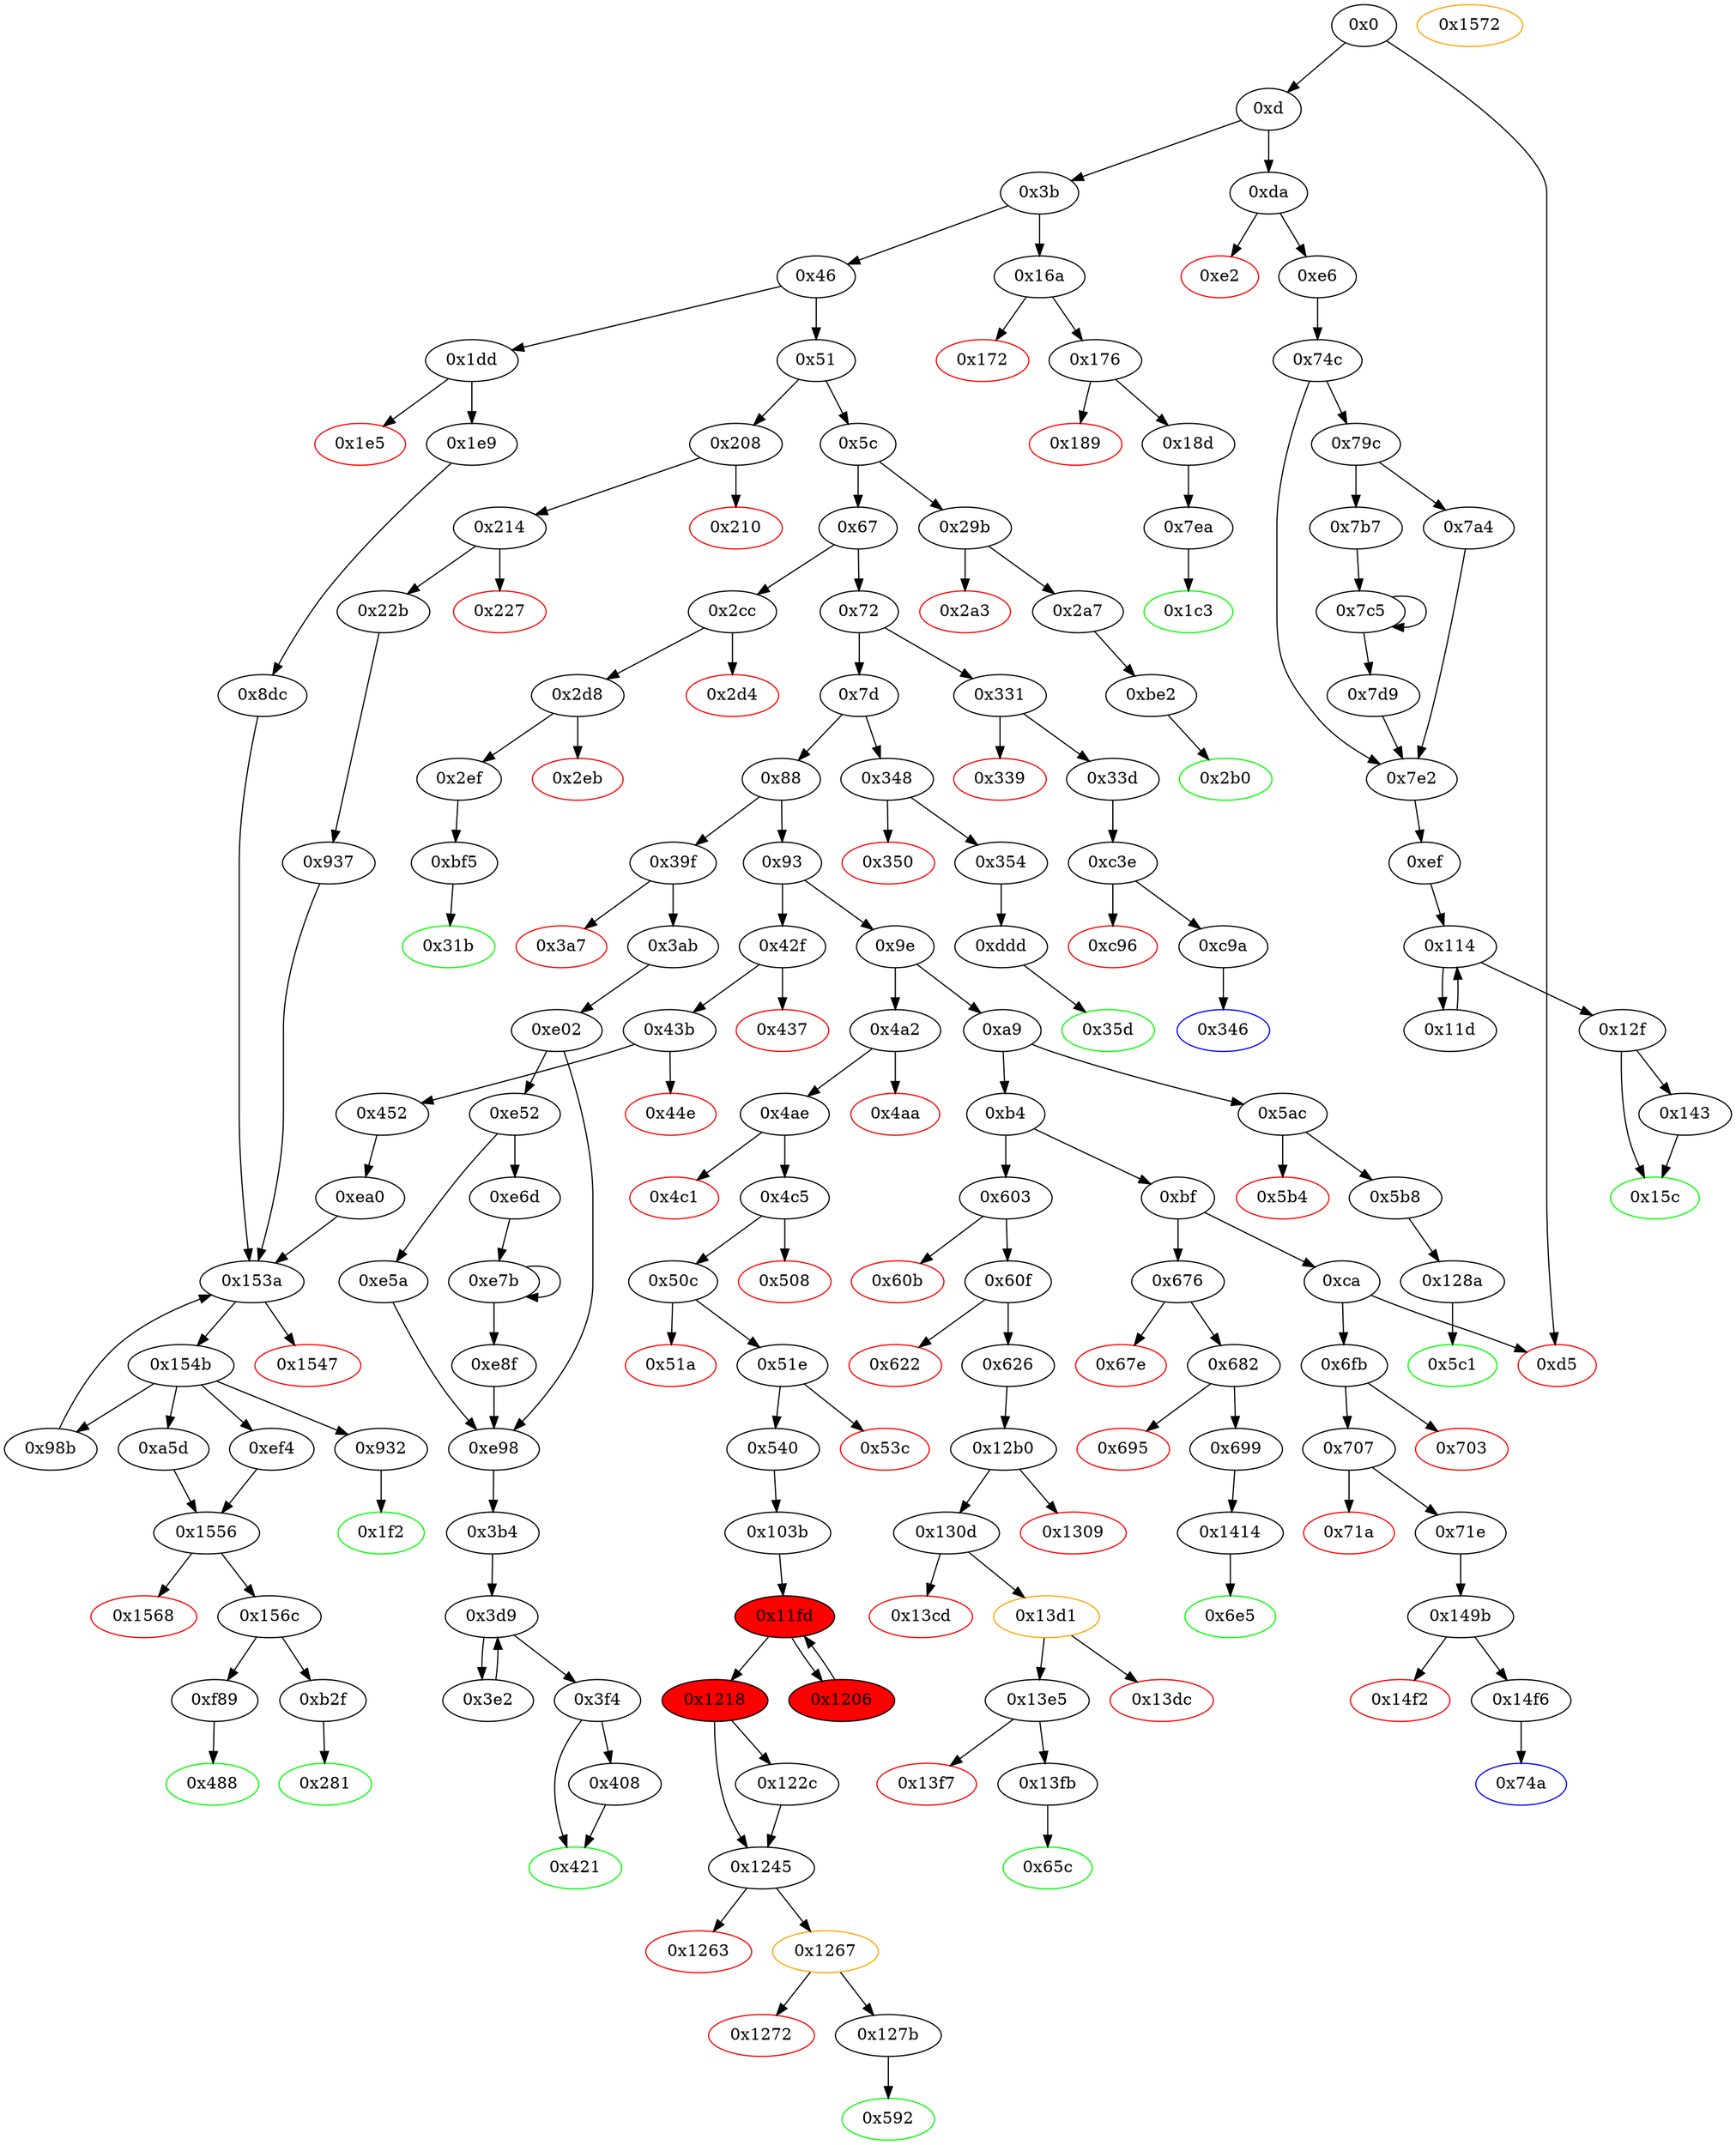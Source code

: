 digraph "" {
"0x1e5" [color=red, fillcolor=white, id="0x1e5", style=filled, tooltip="Block 0x1e5\n[0x1e5:0x1e8]\n---\nPredecessors: [0x1dd]\nSuccessors: []\n---\n0x1e5 PUSH1 0x0\n0x1e7 DUP1\n0x1e8 REVERT\n---\n0x1e5: V140 = 0x0\n0x1e8: REVERT 0x0 0x0\n---\nEntry stack: [V9, V137]\nStack pops: 0\nStack additions: []\nExit stack: [V9, V137]\n\nDef sites:\nV9: {0xd.0x2f}\nV137: {0x1dd.0x1de}\n"];
"0xc3e" [fillcolor=white, id="0xc3e", style=filled, tooltip="Block 0xc3e\n[0xc3e:0xc95]\n---\nPredecessors: [0x33d]\nSuccessors: [0xc96, 0xc9a]\n---\n0xc3e JUMPDEST\n0xc3f PUSH1 0x1\n0xc41 PUSH1 0x0\n0xc43 SWAP1\n0xc44 SLOAD\n0xc45 SWAP1\n0xc46 PUSH2 0x100\n0xc49 EXP\n0xc4a SWAP1\n0xc4b DIV\n0xc4c PUSH20 0xffffffffffffffffffffffffffffffffffffffff\n0xc61 AND\n0xc62 PUSH20 0xffffffffffffffffffffffffffffffffffffffff\n0xc77 AND\n0xc78 CALLER\n0xc79 PUSH20 0xffffffffffffffffffffffffffffffffffffffff\n0xc8e AND\n0xc8f EQ\n0xc90 ISZERO\n0xc91 ISZERO\n0xc92 PUSH2 0xc9a\n0xc95 JUMPI\n---\n0xc3e: JUMPDEST \n0xc3f: V793 = 0x1\n0xc41: V794 = 0x0\n0xc44: V795 = S[0x1]\n0xc46: V796 = 0x100\n0xc49: V797 = EXP 0x100 0x0\n0xc4b: V798 = DIV V795 0x1\n0xc4c: V799 = 0xffffffffffffffffffffffffffffffffffffffff\n0xc61: V800 = AND 0xffffffffffffffffffffffffffffffffffffffff V798\n0xc62: V801 = 0xffffffffffffffffffffffffffffffffffffffff\n0xc77: V802 = AND 0xffffffffffffffffffffffffffffffffffffffff V800\n0xc78: V803 = CALLER\n0xc79: V804 = 0xffffffffffffffffffffffffffffffffffffffff\n0xc8e: V805 = AND 0xffffffffffffffffffffffffffffffffffffffff V803\n0xc8f: V806 = EQ V805 V802\n0xc90: V807 = ISZERO V806\n0xc91: V808 = ISZERO V807\n0xc92: V809 = 0xc9a\n0xc95: JUMPI 0xc9a V808\n---\nEntry stack: [V9, 0x346]\nStack pops: 0\nStack additions: []\nExit stack: [V9, 0x346]\n\nDef sites:\nV9: {0xd.0x2f}\n0x346: {0x33d.0x33f}\n"];
"0x5ac" [fillcolor=white, id="0x5ac", style=filled, tooltip="Block 0x5ac\n[0x5ac:0x5b3]\n---\nPredecessors: [0xa9]\nSuccessors: [0x5b4, 0x5b8]\n---\n0x5ac JUMPDEST\n0x5ad CALLVALUE\n0x5ae DUP1\n0x5af ISZERO\n0x5b0 PUSH2 0x5b8\n0x5b3 JUMPI\n---\n0x5ac: JUMPDEST \n0x5ad: V420 = CALLVALUE\n0x5af: V421 = ISZERO V420\n0x5b0: V422 = 0x5b8\n0x5b3: JUMPI 0x5b8 V421\n---\nEntry stack: [V9]\nStack pops: 0\nStack additions: [V420]\nExit stack: [V9, V420]\n\nDef sites:\nV9: {0xd.0x2f}\n"];
"0x22b" [fillcolor=white, id="0x22b", style=filled, tooltip="Block 0x22b\n[0x22b:0x280]\n---\nPredecessors: [0x214]\nSuccessors: [0x937]\n---\n0x22b JUMPDEST\n0x22c DUP2\n0x22d ADD\n0x22e SWAP1\n0x22f DUP1\n0x230 DUP1\n0x231 CALLDATALOAD\n0x232 PUSH20 0xffffffffffffffffffffffffffffffffffffffff\n0x247 AND\n0x248 SWAP1\n0x249 PUSH1 0x20\n0x24b ADD\n0x24c SWAP1\n0x24d SWAP3\n0x24e SWAP2\n0x24f SWAP1\n0x250 DUP1\n0x251 CALLDATALOAD\n0x252 PUSH20 0xffffffffffffffffffffffffffffffffffffffff\n0x267 AND\n0x268 SWAP1\n0x269 PUSH1 0x20\n0x26b ADD\n0x26c SWAP1\n0x26d SWAP3\n0x26e SWAP2\n0x26f SWAP1\n0x270 DUP1\n0x271 CALLDATALOAD\n0x272 SWAP1\n0x273 PUSH1 0x20\n0x275 ADD\n0x276 SWAP1\n0x277 SWAP3\n0x278 SWAP2\n0x279 SWAP1\n0x27a POP\n0x27b POP\n0x27c POP\n0x27d PUSH2 0x937\n0x280 JUMP\n---\n0x22b: JUMPDEST \n0x22d: V163 = ADD 0x4 V157\n0x231: V164 = CALLDATALOAD 0x4\n0x232: V165 = 0xffffffffffffffffffffffffffffffffffffffff\n0x247: V166 = AND 0xffffffffffffffffffffffffffffffffffffffff V164\n0x249: V167 = 0x20\n0x24b: V168 = ADD 0x20 0x4\n0x251: V169 = CALLDATALOAD 0x24\n0x252: V170 = 0xffffffffffffffffffffffffffffffffffffffff\n0x267: V171 = AND 0xffffffffffffffffffffffffffffffffffffffff V169\n0x269: V172 = 0x20\n0x26b: V173 = ADD 0x20 0x24\n0x271: V174 = CALLDATALOAD 0x44\n0x273: V175 = 0x20\n0x275: V176 = ADD 0x20 0x44\n0x27d: V177 = 0x937\n0x280: JUMP 0x937\n---\nEntry stack: [V9, 0x281, 0x4, V157]\nStack pops: 2\nStack additions: [V166, V171, V174]\nExit stack: [V9, 0x281, V166, V171, V174]\n\nDef sites:\nV9: {0xd.0x2f}\n0x281: {0x214.0x216}\n0x4: {0x214.0x219}\nV157: {0x214.0x21d}\n"];
"0xc9a" [fillcolor=white, id="0xc9a", style=filled, tooltip="Block 0xc9a\n[0xc9a:0xddc]\n---\nPredecessors: [0xc3e]\nSuccessors: [0x346]\n---\n0xc9a JUMPDEST\n0xc9b PUSH1 0x1\n0xc9d PUSH1 0x0\n0xc9f SWAP1\n0xca0 SLOAD\n0xca1 SWAP1\n0xca2 PUSH2 0x100\n0xca5 EXP\n0xca6 SWAP1\n0xca7 DIV\n0xca8 PUSH20 0xffffffffffffffffffffffffffffffffffffffff\n0xcbd AND\n0xcbe PUSH20 0xffffffffffffffffffffffffffffffffffffffff\n0xcd3 AND\n0xcd4 PUSH1 0x0\n0xcd6 DUP1\n0xcd7 SWAP1\n0xcd8 SLOAD\n0xcd9 SWAP1\n0xcda PUSH2 0x100\n0xcdd EXP\n0xcde SWAP1\n0xcdf DIV\n0xce0 PUSH20 0xffffffffffffffffffffffffffffffffffffffff\n0xcf5 AND\n0xcf6 PUSH20 0xffffffffffffffffffffffffffffffffffffffff\n0xd0b AND\n0xd0c PUSH32 0x8be0079c531659141344cd1fd0a4f28419497f9722a3daafe3b4186f6b6457e0\n0xd2d PUSH1 0x40\n0xd2f MLOAD\n0xd30 PUSH1 0x40\n0xd32 MLOAD\n0xd33 DUP1\n0xd34 SWAP2\n0xd35 SUB\n0xd36 SWAP1\n0xd37 LOG3\n0xd38 PUSH1 0x1\n0xd3a PUSH1 0x0\n0xd3c SWAP1\n0xd3d SLOAD\n0xd3e SWAP1\n0xd3f PUSH2 0x100\n0xd42 EXP\n0xd43 SWAP1\n0xd44 DIV\n0xd45 PUSH20 0xffffffffffffffffffffffffffffffffffffffff\n0xd5a AND\n0xd5b PUSH1 0x0\n0xd5d DUP1\n0xd5e PUSH2 0x100\n0xd61 EXP\n0xd62 DUP2\n0xd63 SLOAD\n0xd64 DUP2\n0xd65 PUSH20 0xffffffffffffffffffffffffffffffffffffffff\n0xd7a MUL\n0xd7b NOT\n0xd7c AND\n0xd7d SWAP1\n0xd7e DUP4\n0xd7f PUSH20 0xffffffffffffffffffffffffffffffffffffffff\n0xd94 AND\n0xd95 MUL\n0xd96 OR\n0xd97 SWAP1\n0xd98 SSTORE\n0xd99 POP\n0xd9a PUSH1 0x0\n0xd9c PUSH1 0x1\n0xd9e PUSH1 0x0\n0xda0 PUSH2 0x100\n0xda3 EXP\n0xda4 DUP2\n0xda5 SLOAD\n0xda6 DUP2\n0xda7 PUSH20 0xffffffffffffffffffffffffffffffffffffffff\n0xdbc MUL\n0xdbd NOT\n0xdbe AND\n0xdbf SWAP1\n0xdc0 DUP4\n0xdc1 PUSH20 0xffffffffffffffffffffffffffffffffffffffff\n0xdd6 AND\n0xdd7 MUL\n0xdd8 OR\n0xdd9 SWAP1\n0xdda SSTORE\n0xddb POP\n0xddc JUMP\n---\n0xc9a: JUMPDEST \n0xc9b: V811 = 0x1\n0xc9d: V812 = 0x0\n0xca0: V813 = S[0x1]\n0xca2: V814 = 0x100\n0xca5: V815 = EXP 0x100 0x0\n0xca7: V816 = DIV V813 0x1\n0xca8: V817 = 0xffffffffffffffffffffffffffffffffffffffff\n0xcbd: V818 = AND 0xffffffffffffffffffffffffffffffffffffffff V816\n0xcbe: V819 = 0xffffffffffffffffffffffffffffffffffffffff\n0xcd3: V820 = AND 0xffffffffffffffffffffffffffffffffffffffff V818\n0xcd4: V821 = 0x0\n0xcd8: V822 = S[0x0]\n0xcda: V823 = 0x100\n0xcdd: V824 = EXP 0x100 0x0\n0xcdf: V825 = DIV V822 0x1\n0xce0: V826 = 0xffffffffffffffffffffffffffffffffffffffff\n0xcf5: V827 = AND 0xffffffffffffffffffffffffffffffffffffffff V825\n0xcf6: V828 = 0xffffffffffffffffffffffffffffffffffffffff\n0xd0b: V829 = AND 0xffffffffffffffffffffffffffffffffffffffff V827\n0xd0c: V830 = 0x8be0079c531659141344cd1fd0a4f28419497f9722a3daafe3b4186f6b6457e0\n0xd2d: V831 = 0x40\n0xd2f: V832 = M[0x40]\n0xd30: V833 = 0x40\n0xd32: V834 = M[0x40]\n0xd35: V835 = SUB V832 V834\n0xd37: LOG V834 V835 0x8be0079c531659141344cd1fd0a4f28419497f9722a3daafe3b4186f6b6457e0 V829 V820\n0xd38: V836 = 0x1\n0xd3a: V837 = 0x0\n0xd3d: V838 = S[0x1]\n0xd3f: V839 = 0x100\n0xd42: V840 = EXP 0x100 0x0\n0xd44: V841 = DIV V838 0x1\n0xd45: V842 = 0xffffffffffffffffffffffffffffffffffffffff\n0xd5a: V843 = AND 0xffffffffffffffffffffffffffffffffffffffff V841\n0xd5b: V844 = 0x0\n0xd5e: V845 = 0x100\n0xd61: V846 = EXP 0x100 0x0\n0xd63: V847 = S[0x0]\n0xd65: V848 = 0xffffffffffffffffffffffffffffffffffffffff\n0xd7a: V849 = MUL 0xffffffffffffffffffffffffffffffffffffffff 0x1\n0xd7b: V850 = NOT 0xffffffffffffffffffffffffffffffffffffffff\n0xd7c: V851 = AND 0xffffffffffffffffffffffff0000000000000000000000000000000000000000 V847\n0xd7f: V852 = 0xffffffffffffffffffffffffffffffffffffffff\n0xd94: V853 = AND 0xffffffffffffffffffffffffffffffffffffffff V843\n0xd95: V854 = MUL V853 0x1\n0xd96: V855 = OR V854 V851\n0xd98: S[0x0] = V855\n0xd9a: V856 = 0x0\n0xd9c: V857 = 0x1\n0xd9e: V858 = 0x0\n0xda0: V859 = 0x100\n0xda3: V860 = EXP 0x100 0x0\n0xda5: V861 = S[0x1]\n0xda7: V862 = 0xffffffffffffffffffffffffffffffffffffffff\n0xdbc: V863 = MUL 0xffffffffffffffffffffffffffffffffffffffff 0x1\n0xdbd: V864 = NOT 0xffffffffffffffffffffffffffffffffffffffff\n0xdbe: V865 = AND 0xffffffffffffffffffffffff0000000000000000000000000000000000000000 V861\n0xdc1: V866 = 0xffffffffffffffffffffffffffffffffffffffff\n0xdd6: V867 = AND 0xffffffffffffffffffffffffffffffffffffffff 0x0\n0xdd7: V868 = MUL 0x0 0x1\n0xdd8: V869 = OR 0x0 V865\n0xdda: S[0x1] = V869\n0xddc: JUMP 0x346\n---\nEntry stack: [V9, 0x346]\nStack pops: 1\nStack additions: []\nExit stack: [V9]\n\nDef sites:\nV9: {0xd.0x2f}\n0x346: {0x33d.0x33f}\n"];
"0x3b" [fillcolor=white, id="0x3b", style=filled, tooltip="Block 0x3b\n[0x3b:0x45]\n---\nPredecessors: [0xd]\nSuccessors: [0x46, 0x16a]\n---\n0x3b DUP1\n0x3c PUSH4 0x95ea7b3\n0x41 EQ\n0x42 PUSH2 0x16a\n0x45 JUMPI\n---\n0x3c: V13 = 0x95ea7b3\n0x41: V14 = EQ 0x95ea7b3 V9\n0x42: V15 = 0x16a\n0x45: JUMPI 0x16a V14\n---\nEntry stack: [V9]\nStack pops: 1\nStack additions: [S0]\nExit stack: [V9]\n\nDef sites:\nV9: {0xd.0x2f}\n"];
"0x208" [fillcolor=white, id="0x208", style=filled, tooltip="Block 0x208\n[0x208:0x20f]\n---\nPredecessors: [0x51]\nSuccessors: [0x210, 0x214]\n---\n0x208 JUMPDEST\n0x209 CALLVALUE\n0x20a DUP1\n0x20b ISZERO\n0x20c PUSH2 0x214\n0x20f JUMPI\n---\n0x208: JUMPDEST \n0x209: V150 = CALLVALUE\n0x20b: V151 = ISZERO V150\n0x20c: V152 = 0x214\n0x20f: JUMPI 0x214 V151\n---\nEntry stack: [V9]\nStack pops: 0\nStack additions: [V150]\nExit stack: [V9, V150]\n\nDef sites:\nV9: {0xd.0x2f}\n"];
"0x103b" [fillcolor=white, id="0x103b", style=filled, tooltip="Block 0x103b\n[0x103b:0x11fc]\n---\nPredecessors: [0x540]\nSuccessors: [0x11fd]\n---\n0x103b JUMPDEST\n0x103c PUSH1 0x0\n0x103e DUP3\n0x103f PUSH1 0x7\n0x1041 PUSH1 0x0\n0x1043 CALLER\n0x1044 PUSH20 0xffffffffffffffffffffffffffffffffffffffff\n0x1059 AND\n0x105a PUSH20 0xffffffffffffffffffffffffffffffffffffffff\n0x106f AND\n0x1070 DUP2\n0x1071 MSTORE\n0x1072 PUSH1 0x20\n0x1074 ADD\n0x1075 SWAP1\n0x1076 DUP2\n0x1077 MSTORE\n0x1078 PUSH1 0x20\n0x107a ADD\n0x107b PUSH1 0x0\n0x107d SHA3\n0x107e PUSH1 0x0\n0x1080 DUP7\n0x1081 PUSH20 0xffffffffffffffffffffffffffffffffffffffff\n0x1096 AND\n0x1097 PUSH20 0xffffffffffffffffffffffffffffffffffffffff\n0x10ac AND\n0x10ad DUP2\n0x10ae MSTORE\n0x10af PUSH1 0x20\n0x10b1 ADD\n0x10b2 SWAP1\n0x10b3 DUP2\n0x10b4 MSTORE\n0x10b5 PUSH1 0x20\n0x10b7 ADD\n0x10b8 PUSH1 0x0\n0x10ba SHA3\n0x10bb DUP2\n0x10bc SWAP1\n0x10bd SSTORE\n0x10be POP\n0x10bf DUP4\n0x10c0 PUSH20 0xffffffffffffffffffffffffffffffffffffffff\n0x10d5 AND\n0x10d6 CALLER\n0x10d7 PUSH20 0xffffffffffffffffffffffffffffffffffffffff\n0x10ec AND\n0x10ed PUSH32 0x8c5be1e5ebec7d5bd14f71427d1e84f3dd0314c0f7b2291e5b200ac8c7c3b925\n0x110e DUP6\n0x110f PUSH1 0x40\n0x1111 MLOAD\n0x1112 DUP1\n0x1113 DUP3\n0x1114 DUP2\n0x1115 MSTORE\n0x1116 PUSH1 0x20\n0x1118 ADD\n0x1119 SWAP2\n0x111a POP\n0x111b POP\n0x111c PUSH1 0x40\n0x111e MLOAD\n0x111f DUP1\n0x1120 SWAP2\n0x1121 SUB\n0x1122 SWAP1\n0x1123 LOG3\n0x1124 DUP4\n0x1125 PUSH20 0xffffffffffffffffffffffffffffffffffffffff\n0x113a AND\n0x113b PUSH4 0x8f4ffcb1\n0x1140 CALLER\n0x1141 DUP6\n0x1142 ADDRESS\n0x1143 DUP7\n0x1144 PUSH1 0x40\n0x1146 MLOAD\n0x1147 DUP6\n0x1148 PUSH4 0xffffffff\n0x114d AND\n0x114e PUSH29 0x100000000000000000000000000000000000000000000000000000000\n0x116c MUL\n0x116d DUP2\n0x116e MSTORE\n0x116f PUSH1 0x4\n0x1171 ADD\n0x1172 DUP1\n0x1173 DUP6\n0x1174 PUSH20 0xffffffffffffffffffffffffffffffffffffffff\n0x1189 AND\n0x118a PUSH20 0xffffffffffffffffffffffffffffffffffffffff\n0x119f AND\n0x11a0 DUP2\n0x11a1 MSTORE\n0x11a2 PUSH1 0x20\n0x11a4 ADD\n0x11a5 DUP5\n0x11a6 DUP2\n0x11a7 MSTORE\n0x11a8 PUSH1 0x20\n0x11aa ADD\n0x11ab DUP4\n0x11ac PUSH20 0xffffffffffffffffffffffffffffffffffffffff\n0x11c1 AND\n0x11c2 PUSH20 0xffffffffffffffffffffffffffffffffffffffff\n0x11d7 AND\n0x11d8 DUP2\n0x11d9 MSTORE\n0x11da PUSH1 0x20\n0x11dc ADD\n0x11dd DUP1\n0x11de PUSH1 0x20\n0x11e0 ADD\n0x11e1 DUP3\n0x11e2 DUP2\n0x11e3 SUB\n0x11e4 DUP3\n0x11e5 MSTORE\n0x11e6 DUP4\n0x11e7 DUP2\n0x11e8 DUP2\n0x11e9 MLOAD\n0x11ea DUP2\n0x11eb MSTORE\n0x11ec PUSH1 0x20\n0x11ee ADD\n0x11ef SWAP2\n0x11f0 POP\n0x11f1 DUP1\n0x11f2 MLOAD\n0x11f3 SWAP1\n0x11f4 PUSH1 0x20\n0x11f6 ADD\n0x11f7 SWAP1\n0x11f8 DUP1\n0x11f9 DUP4\n0x11fa DUP4\n0x11fb PUSH1 0x0\n---\n0x103b: JUMPDEST \n0x103c: V1016 = 0x0\n0x103f: V1017 = 0x7\n0x1041: V1018 = 0x0\n0x1043: V1019 = CALLER\n0x1044: V1020 = 0xffffffffffffffffffffffffffffffffffffffff\n0x1059: V1021 = AND 0xffffffffffffffffffffffffffffffffffffffff V1019\n0x105a: V1022 = 0xffffffffffffffffffffffffffffffffffffffff\n0x106f: V1023 = AND 0xffffffffffffffffffffffffffffffffffffffff V1021\n0x1071: M[0x0] = V1023\n0x1072: V1024 = 0x20\n0x1074: V1025 = ADD 0x20 0x0\n0x1077: M[0x20] = 0x7\n0x1078: V1026 = 0x20\n0x107a: V1027 = ADD 0x20 0x20\n0x107b: V1028 = 0x0\n0x107d: V1029 = SHA3 0x0 0x40\n0x107e: V1030 = 0x0\n0x1081: V1031 = 0xffffffffffffffffffffffffffffffffffffffff\n0x1096: V1032 = AND 0xffffffffffffffffffffffffffffffffffffffff V353\n0x1097: V1033 = 0xffffffffffffffffffffffffffffffffffffffff\n0x10ac: V1034 = AND 0xffffffffffffffffffffffffffffffffffffffff V1032\n0x10ae: M[0x0] = V1034\n0x10af: V1035 = 0x20\n0x10b1: V1036 = ADD 0x20 0x0\n0x10b4: M[0x20] = V1029\n0x10b5: V1037 = 0x20\n0x10b7: V1038 = ADD 0x20 0x20\n0x10b8: V1039 = 0x0\n0x10ba: V1040 = SHA3 0x0 0x40\n0x10bd: S[V1040] = V356\n0x10c0: V1041 = 0xffffffffffffffffffffffffffffffffffffffff\n0x10d5: V1042 = AND 0xffffffffffffffffffffffffffffffffffffffff V353\n0x10d6: V1043 = CALLER\n0x10d7: V1044 = 0xffffffffffffffffffffffffffffffffffffffff\n0x10ec: V1045 = AND 0xffffffffffffffffffffffffffffffffffffffff V1043\n0x10ed: V1046 = 0x8c5be1e5ebec7d5bd14f71427d1e84f3dd0314c0f7b2291e5b200ac8c7c3b925\n0x110f: V1047 = 0x40\n0x1111: V1048 = M[0x40]\n0x1115: M[V1048] = V356\n0x1116: V1049 = 0x20\n0x1118: V1050 = ADD 0x20 V1048\n0x111c: V1051 = 0x40\n0x111e: V1052 = M[0x40]\n0x1121: V1053 = SUB V1050 V1052\n0x1123: LOG V1052 V1053 0x8c5be1e5ebec7d5bd14f71427d1e84f3dd0314c0f7b2291e5b200ac8c7c3b925 V1045 V1042\n0x1125: V1054 = 0xffffffffffffffffffffffffffffffffffffffff\n0x113a: V1055 = AND 0xffffffffffffffffffffffffffffffffffffffff V353\n0x113b: V1056 = 0x8f4ffcb1\n0x1140: V1057 = CALLER\n0x1142: V1058 = ADDRESS\n0x1144: V1059 = 0x40\n0x1146: V1060 = M[0x40]\n0x1148: V1061 = 0xffffffff\n0x114d: V1062 = AND 0xffffffff 0x8f4ffcb1\n0x114e: V1063 = 0x100000000000000000000000000000000000000000000000000000000\n0x116c: V1064 = MUL 0x100000000000000000000000000000000000000000000000000000000 0x8f4ffcb1\n0x116e: M[V1060] = 0x8f4ffcb100000000000000000000000000000000000000000000000000000000\n0x116f: V1065 = 0x4\n0x1171: V1066 = ADD 0x4 V1060\n0x1174: V1067 = 0xffffffffffffffffffffffffffffffffffffffff\n0x1189: V1068 = AND 0xffffffffffffffffffffffffffffffffffffffff V1057\n0x118a: V1069 = 0xffffffffffffffffffffffffffffffffffffffff\n0x119f: V1070 = AND 0xffffffffffffffffffffffffffffffffffffffff V1068\n0x11a1: M[V1066] = V1070\n0x11a2: V1071 = 0x20\n0x11a4: V1072 = ADD 0x20 V1066\n0x11a7: M[V1072] = V356\n0x11a8: V1073 = 0x20\n0x11aa: V1074 = ADD 0x20 V1072\n0x11ac: V1075 = 0xffffffffffffffffffffffffffffffffffffffff\n0x11c1: V1076 = AND 0xffffffffffffffffffffffffffffffffffffffff V1058\n0x11c2: V1077 = 0xffffffffffffffffffffffffffffffffffffffff\n0x11d7: V1078 = AND 0xffffffffffffffffffffffffffffffffffffffff V1076\n0x11d9: M[V1074] = V1078\n0x11da: V1079 = 0x20\n0x11dc: V1080 = ADD 0x20 V1074\n0x11de: V1081 = 0x20\n0x11e0: V1082 = ADD 0x20 V1080\n0x11e3: V1083 = SUB V1082 V1066\n0x11e5: M[V1080] = V1083\n0x11e9: V1084 = M[V395]\n0x11eb: M[V1082] = V1084\n0x11ec: V1085 = 0x20\n0x11ee: V1086 = ADD 0x20 V1082\n0x11f2: V1087 = M[V395]\n0x11f4: V1088 = 0x20\n0x11f6: V1089 = ADD 0x20 V395\n0x11fb: V1090 = 0x0\n---\nEntry stack: [V9, 0x592, V353, V356, V395]\nStack pops: 3\nStack additions: [S2, S1, S0, 0x0, V1055, 0x8f4ffcb1, V1057, S1, V1058, S0, V1066, V1080, V1086, V1089, V1087, V1087, V1086, V1089, 0x0]\nExit stack: [V9, 0x592, V353, V356, V395, 0x0, V1055, 0x8f4ffcb1, V1057, V356, V1058, V395, V1066, V1080, V1086, V1089, V1087, V1087, V1086, V1089, 0x0]\n\nDef sites:\nV9: {0xd.0x2f}\n0x592: {0x4ae.0x4b0}\nV353: {0x4c5.0x4e1}\nV356: {0x4c5.0x4eb}\nV395: {0x540.0x553}\n"];
"0x50c" [fillcolor=white, id="0x50c", style=filled, tooltip="Block 0x50c\n[0x50c:0x519]\n---\nPredecessors: [0x4c5]\nSuccessors: [0x51a, 0x51e]\n---\n0x50c JUMPDEST\n0x50d DUP3\n0x50e ADD\n0x50f DUP4\n0x510 PUSH1 0x20\n0x512 DUP3\n0x513 ADD\n0x514 GT\n0x515 ISZERO\n0x516 PUSH2 0x51e\n0x519 JUMPI\n---\n0x50c: JUMPDEST \n0x50e: V367 = ADD 0x4 V359\n0x510: V368 = 0x20\n0x513: V369 = ADD V367 0x20\n0x514: V370 = GT V369 V350\n0x515: V371 = ISZERO V370\n0x516: V372 = 0x51e\n0x519: JUMPI 0x51e V371\n---\nEntry stack: [V9, 0x592, V353, V356, V350, 0x4, 0x64, V359]\nStack pops: 4\nStack additions: [S3, S2, S1, V367]\nExit stack: [V9, 0x592, V353, V356, V350, 0x4, 0x64, V367]\n\nDef sites:\nV9: {0xd.0x2f}\n0x592: {0x4ae.0x4b0}\nV353: {0x4c5.0x4e1}\nV356: {0x4c5.0x4eb}\nV350: {0x4c5.0x4c7}\n0x4: {0x4ae.0x4b3}\n0x64: {0x4c5.0x4f9}\nV359: {0x4c5.0x4f5}\n"];
"0x3f4" [fillcolor=white, id="0x3f4", style=filled, tooltip="Block 0x3f4\n[0x3f4:0x407]\n---\nPredecessors: [0x3d9]\nSuccessors: [0x408, 0x421]\n---\n0x3f4 JUMPDEST\n0x3f5 POP\n0x3f6 POP\n0x3f7 POP\n0x3f8 POP\n0x3f9 SWAP1\n0x3fa POP\n0x3fb SWAP1\n0x3fc DUP2\n0x3fd ADD\n0x3fe SWAP1\n0x3ff PUSH1 0x1f\n0x401 AND\n0x402 DUP1\n0x403 ISZERO\n0x404 PUSH2 0x421\n0x407 JUMPI\n---\n0x3f4: JUMPDEST \n0x3fd: V283 = ADD V270 V269\n0x3ff: V284 = 0x1f\n0x401: V285 = AND 0x1f V270\n0x403: V286 = ISZERO V285\n0x404: V287 = 0x421\n0x407: JUMPI 0x421 V286\n---\nEntry stack: [V9, 0x3b4, V897, V263, V263, V269, V272, V270, V270, V269, V272, S0]\nStack pops: 7\nStack additions: [V283, V285]\nExit stack: [V9, 0x3b4, V897, V263, V263, V283, V285]\n\nDef sites:\nV9: {0xd.0x2f}\n0x3b4: {0x3ab.0x3ad}\nV897: {0xe02.0xe27}\nV263: {0x3b4.0x3b7}\nV263: {0x3b4.0x3b7}\nV269: {0x3b4.0x3ca}\nV272: {0x3b4.0x3d2}\nV270: {0x3b4.0x3ce}\nV270: {0x3b4.0x3ce}\nV269: {0x3b4.0x3ca}\nV272: {0x3b4.0x3d2}\nS0: {0x3e2.0x3ed, 0x3b4.0x3d7}\n"];
"0x67e" [color=red, fillcolor=white, id="0x67e", style=filled, tooltip="Block 0x67e\n[0x67e:0x681]\n---\nPredecessors: [0x676]\nSuccessors: []\n---\n0x67e PUSH1 0x0\n0x680 DUP1\n0x681 REVERT\n---\n0x67e: V474 = 0x0\n0x681: REVERT 0x0 0x0\n---\nEntry stack: [V9, V471]\nStack pops: 0\nStack additions: []\nExit stack: [V9, V471]\n\nDef sites:\nV9: {0xd.0x2f}\nV471: {0x676.0x677}\n"];
"0x408" [fillcolor=white, id="0x408", style=filled, tooltip="Block 0x408\n[0x408:0x420]\n---\nPredecessors: [0x3f4]\nSuccessors: [0x421]\n---\n0x408 DUP1\n0x409 DUP3\n0x40a SUB\n0x40b DUP1\n0x40c MLOAD\n0x40d PUSH1 0x1\n0x40f DUP4\n0x410 PUSH1 0x20\n0x412 SUB\n0x413 PUSH2 0x100\n0x416 EXP\n0x417 SUB\n0x418 NOT\n0x419 AND\n0x41a DUP2\n0x41b MSTORE\n0x41c PUSH1 0x20\n0x41e ADD\n0x41f SWAP2\n0x420 POP\n---\n0x40a: V288 = SUB V283 V285\n0x40c: V289 = M[V288]\n0x40d: V290 = 0x1\n0x410: V291 = 0x20\n0x412: V292 = SUB 0x20 V285\n0x413: V293 = 0x100\n0x416: V294 = EXP 0x100 V292\n0x417: V295 = SUB V294 0x1\n0x418: V296 = NOT V295\n0x419: V297 = AND V296 V289\n0x41b: M[V288] = V297\n0x41c: V298 = 0x20\n0x41e: V299 = ADD 0x20 V288\n---\nEntry stack: [V9, 0x3b4, V897, V263, V263, V283, V285]\nStack pops: 2\nStack additions: [V299, S0]\nExit stack: [V9, 0x3b4, V897, V263, V263, V299, V285]\n\nDef sites:\nV9: {0xd.0x2f}\n0x3b4: {0x3ab.0x3ad}\nV897: {0xe02.0xe27}\nV263: {0x3b4.0x3b7}\nV263: {0x3b4.0x3b7}\nV283: {0x3f4.0x3fd}\nV285: {0x3f4.0x401}\n"];
"0x13f7" [color=red, fillcolor=white, id="0x13f7", style=filled, tooltip="Block 0x13f7\n[0x13f7:0x13fa]\n---\nPredecessors: [0x13e5]\nSuccessors: []\n---\n0x13f7 PUSH1 0x0\n0x13f9 DUP1\n0x13fa REVERT\n---\n0x13f7: V1215 = 0x0\n0x13fa: REVERT 0x0 0x0\n---\nEntry stack: [V9, 0x65c, V453, V456, 0x0, V1209, V1210]\nStack pops: 0\nStack additions: []\nExit stack: [V9, 0x65c, V453, V456, 0x0, V1209, V1210]\n\nDef sites:\nV9: {0xd.0x2f}\n0x65c: {0x60f.0x611}\nV453: {0x626.0x642}\nV456: {0x626.0x64c}\n0x0: {0x12b0.0x12b1}\nV1209: {0x13e5.0x13ec}\nV1210: {0x13e5.0x13ed}\n"];
"0x695" [color=red, fillcolor=white, id="0x695", style=filled, tooltip="Block 0x695\n[0x695:0x698]\n---\nPredecessors: [0x682]\nSuccessors: []\n---\n0x695 PUSH1 0x0\n0x697 DUP1\n0x698 REVERT\n---\n0x695: V483 = 0x0\n0x698: REVERT 0x0 0x0\n---\nEntry stack: [V9, 0x6e5, 0x4, V478]\nStack pops: 0\nStack additions: []\nExit stack: [V9, 0x6e5, 0x4, V478]\n\nDef sites:\nV9: {0xd.0x2f}\n0x6e5: {0x682.0x684}\n0x4: {0x682.0x687}\nV478: {0x682.0x68b}\n"];
"0x1272" [color=red, fillcolor=white, id="0x1272", style=filled, tooltip="Block 0x1272\n[0x1272:0x127a]\n---\nPredecessors: [0x1267]\nSuccessors: []\n---\n0x1272 RETURNDATASIZE\n0x1273 PUSH1 0x0\n0x1275 DUP1\n0x1276 RETURNDATACOPY\n0x1277 RETURNDATASIZE\n0x1278 PUSH1 0x0\n0x127a REVERT\n---\n0x1272: V1132 = RETURNDATASIZE\n0x1273: V1133 = 0x0\n0x1276: RETURNDATACOPY 0x0 0x0 V1132\n0x1277: V1134 = RETURNDATASIZE\n0x1278: V1135 = 0x0\n0x127a: REVERT 0x0 V1134\n---\nEntry stack: [V9, 0x592, V353, V356, V395, 0x0, V1055, 0x8f4ffcb1, S1, V1129]\nStack pops: 0\nStack additions: []\nExit stack: [V9, 0x592, V353, V356, V395, 0x0, V1055, 0x8f4ffcb1, S1, V1129]\n\nDef sites:\nV9: {0xd.0x2f}\n0x592: {0x4ae.0x4b0}\nV353: {0x4c5.0x4e1}\nV356: {0x4c5.0x4eb}\nV395: {0x540.0x553}\n0x0: {0x103b.0x103c}\nV1055: {0x103b.0x113a}\n0x8f4ffcb1: {0x103b.0x113b}\nS1: {0x1218.0x1221, 0x122c.0x1242}\nV1129: {0x1267.0x126b}\n"];
"0x2a3" [color=red, fillcolor=white, id="0x2a3", style=filled, tooltip="Block 0x2a3\n[0x2a3:0x2a6]\n---\nPredecessors: [0x29b]\nSuccessors: []\n---\n0x2a3 PUSH1 0x0\n0x2a5 DUP1\n0x2a6 REVERT\n---\n0x2a3: V192 = 0x0\n0x2a6: REVERT 0x0 0x0\n---\nEntry stack: [V9, V189]\nStack pops: 0\nStack additions: []\nExit stack: [V9, V189]\n\nDef sites:\nV9: {0xd.0x2f}\nV189: {0x29b.0x29c}\n"];
"0xef" [fillcolor=white, id="0xef", style=filled, tooltip="Block 0xef\n[0xef:0x113]\n---\nPredecessors: [0x7e2]\nSuccessors: [0x114]\n---\n0xef JUMPDEST\n0xf0 PUSH1 0x40\n0xf2 MLOAD\n0xf3 DUP1\n0xf4 DUP1\n0xf5 PUSH1 0x20\n0xf7 ADD\n0xf8 DUP3\n0xf9 DUP2\n0xfa SUB\n0xfb DUP3\n0xfc MSTORE\n0xfd DUP4\n0xfe DUP2\n0xff DUP2\n0x100 MLOAD\n0x101 DUP2\n0x102 MSTORE\n0x103 PUSH1 0x20\n0x105 ADD\n0x106 SWAP2\n0x107 POP\n0x108 DUP1\n0x109 MLOAD\n0x10a SWAP1\n0x10b PUSH1 0x20\n0x10d ADD\n0x10e SWAP1\n0x10f DUP1\n0x110 DUP4\n0x111 DUP4\n0x112 PUSH1 0x0\n---\n0xef: JUMPDEST \n0xf0: V62 = 0x40\n0xf2: V63 = M[0x40]\n0xf5: V64 = 0x20\n0xf7: V65 = ADD 0x20 V63\n0xfa: V66 = SUB V65 V63\n0xfc: M[V63] = V66\n0x100: V67 = M[V543]\n0x102: M[V65] = V67\n0x103: V68 = 0x20\n0x105: V69 = ADD 0x20 V65\n0x109: V70 = M[V543]\n0x10b: V71 = 0x20\n0x10d: V72 = ADD 0x20 V543\n0x112: V73 = 0x0\n---\nEntry stack: [V9, 0xef, V543]\nStack pops: 1\nStack additions: [S0, V63, V63, V69, V72, V70, V70, V69, V72, 0x0]\nExit stack: [V9, 0xef, V543, V63, V63, V69, V72, V70, V70, V69, V72, 0x0]\n\nDef sites:\nV9: {0xd.0x2f}\n0xef: {0xe6.0xe8}\nV543: {0x74c.0x771}\n"];
"0x350" [color=red, fillcolor=white, id="0x350", style=filled, tooltip="Block 0x350\n[0x350:0x353]\n---\nPredecessors: [0x348]\nSuccessors: []\n---\n0x350 PUSH1 0x0\n0x352 DUP1\n0x353 REVERT\n---\n0x350: V242 = 0x0\n0x353: REVERT 0x0 0x0\n---\nEntry stack: [V9, V239]\nStack pops: 0\nStack additions: []\nExit stack: [V9, V239]\n\nDef sites:\nV9: {0xd.0x2f}\nV239: {0x348.0x349}\n"];
"0xea0" [fillcolor=white, id="0xea0", style=filled, tooltip="Block 0xea0\n[0xea0:0xef3]\n---\nPredecessors: [0x452]\nSuccessors: [0x153a]\n---\n0xea0 JUMPDEST\n0xea1 PUSH1 0x0\n0xea3 PUSH2 0xef4\n0xea6 DUP3\n0xea7 PUSH1 0x6\n0xea9 PUSH1 0x0\n0xeab CALLER\n0xeac PUSH20 0xffffffffffffffffffffffffffffffffffffffff\n0xec1 AND\n0xec2 PUSH20 0xffffffffffffffffffffffffffffffffffffffff\n0xed7 AND\n0xed8 DUP2\n0xed9 MSTORE\n0xeda PUSH1 0x20\n0xedc ADD\n0xedd SWAP1\n0xede DUP2\n0xedf MSTORE\n0xee0 PUSH1 0x20\n0xee2 ADD\n0xee3 PUSH1 0x0\n0xee5 SHA3\n0xee6 SLOAD\n0xee7 PUSH2 0x153a\n0xeea SWAP1\n0xeeb SWAP2\n0xeec SWAP1\n0xeed PUSH4 0xffffffff\n0xef2 AND\n0xef3 JUMP\n---\n0xea0: JUMPDEST \n0xea1: V941 = 0x0\n0xea3: V942 = 0xef4\n0xea7: V943 = 0x6\n0xea9: V944 = 0x0\n0xeab: V945 = CALLER\n0xeac: V946 = 0xffffffffffffffffffffffffffffffffffffffff\n0xec1: V947 = AND 0xffffffffffffffffffffffffffffffffffffffff V945\n0xec2: V948 = 0xffffffffffffffffffffffffffffffffffffffff\n0xed7: V949 = AND 0xffffffffffffffffffffffffffffffffffffffff V947\n0xed9: M[0x0] = V949\n0xeda: V950 = 0x20\n0xedc: V951 = ADD 0x20 0x0\n0xedf: M[0x20] = 0x6\n0xee0: V952 = 0x20\n0xee2: V953 = ADD 0x20 0x20\n0xee3: V954 = 0x0\n0xee5: V955 = SHA3 0x0 0x40\n0xee6: V956 = S[V955]\n0xee7: V957 = 0x153a\n0xeed: V958 = 0xffffffff\n0xef2: V959 = AND 0xffffffff 0x153a\n0xef3: JUMP 0x153a\n---\nEntry stack: [V9, 0x488, V319, V322]\nStack pops: 1\nStack additions: [S0, 0x0, 0xef4, V956, S0]\nExit stack: [V9, 0x488, V319, V322, 0x0, 0xef4, V956, V322]\n\nDef sites:\nV9: {0xd.0x2f}\n0x488: {0x43b.0x43d}\nV319: {0x452.0x46e}\nV322: {0x452.0x478}\n"];
"0xe6" [fillcolor=white, id="0xe6", style=filled, tooltip="Block 0xe6\n[0xe6:0xee]\n---\nPredecessors: [0xda]\nSuccessors: [0x74c]\n---\n0xe6 JUMPDEST\n0xe7 POP\n0xe8 PUSH2 0xef\n0xeb PUSH2 0x74c\n0xee JUMP\n---\n0xe6: JUMPDEST \n0xe8: V60 = 0xef\n0xeb: V61 = 0x74c\n0xee: JUMP 0x74c\n---\nEntry stack: [V9, V56]\nStack pops: 1\nStack additions: [0xef]\nExit stack: [V9, 0xef]\n\nDef sites:\nV9: {0xd.0x2f}\nV56: {0xda.0xdb}\n"];
"0x2ef" [fillcolor=white, id="0x2ef", style=filled, tooltip="Block 0x2ef\n[0x2ef:0x31a]\n---\nPredecessors: [0x2d8]\nSuccessors: [0xbf5]\n---\n0x2ef JUMPDEST\n0x2f0 DUP2\n0x2f1 ADD\n0x2f2 SWAP1\n0x2f3 DUP1\n0x2f4 DUP1\n0x2f5 CALLDATALOAD\n0x2f6 PUSH20 0xffffffffffffffffffffffffffffffffffffffff\n0x30b AND\n0x30c SWAP1\n0x30d PUSH1 0x20\n0x30f ADD\n0x310 SWAP1\n0x311 SWAP3\n0x312 SWAP2\n0x313 SWAP1\n0x314 POP\n0x315 POP\n0x316 POP\n0x317 PUSH2 0xbf5\n0x31a JUMP\n---\n0x2ef: JUMPDEST \n0x2f1: V219 = ADD 0x4 V213\n0x2f5: V220 = CALLDATALOAD 0x4\n0x2f6: V221 = 0xffffffffffffffffffffffffffffffffffffffff\n0x30b: V222 = AND 0xffffffffffffffffffffffffffffffffffffffff V220\n0x30d: V223 = 0x20\n0x30f: V224 = ADD 0x20 0x4\n0x317: V225 = 0xbf5\n0x31a: JUMP 0xbf5\n---\nEntry stack: [V9, 0x31b, 0x4, V213]\nStack pops: 2\nStack additions: [V222]\nExit stack: [V9, 0x31b, V222]\n\nDef sites:\nV9: {0xd.0x2f}\n0x31b: {0x2d8.0x2da}\n0x4: {0x2d8.0x2dd}\nV213: {0x2d8.0x2e1}\n"];
"0xbf" [fillcolor=white, id="0xbf", style=filled, tooltip="Block 0xbf\n[0xbf:0xc9]\n---\nPredecessors: [0xb4]\nSuccessors: [0xca, 0x676]\n---\n0xbf DUP1\n0xc0 PUSH4 0xdd62ed3e\n0xc5 EQ\n0xc6 PUSH2 0x676\n0xc9 JUMPI\n---\n0xc0: V49 = 0xdd62ed3e\n0xc5: V50 = EQ 0xdd62ed3e V9\n0xc6: V51 = 0x676\n0xc9: JUMPI 0x676 V50\n---\nEntry stack: [V9]\nStack pops: 1\nStack additions: [S0]\nExit stack: [V9]\n\nDef sites:\nV9: {0xd.0x2f}\n"];
"0x31b" [color=green, fillcolor=white, id="0x31b", style=filled, tooltip="Block 0x31b\n[0x31b:0x330]\n---\nPredecessors: [0xbf5]\nSuccessors: []\n---\n0x31b JUMPDEST\n0x31c PUSH1 0x40\n0x31e MLOAD\n0x31f DUP1\n0x320 DUP3\n0x321 DUP2\n0x322 MSTORE\n0x323 PUSH1 0x20\n0x325 ADD\n0x326 SWAP2\n0x327 POP\n0x328 POP\n0x329 PUSH1 0x40\n0x32b MLOAD\n0x32c DUP1\n0x32d SWAP2\n0x32e SUB\n0x32f SWAP1\n0x330 RETURN\n---\n0x31b: JUMPDEST \n0x31c: V226 = 0x40\n0x31e: V227 = M[0x40]\n0x322: M[V227] = V792\n0x323: V228 = 0x20\n0x325: V229 = ADD 0x20 V227\n0x329: V230 = 0x40\n0x32b: V231 = M[0x40]\n0x32e: V232 = SUB V229 V231\n0x330: RETURN V231 V232\n---\nEntry stack: [V9, V792]\nStack pops: 1\nStack additions: []\nExit stack: [V9]\n\nDef sites:\nV9: {0xd.0x2f}\nV792: {0xbf5.0xc37}\n"];
"0xd" [fillcolor=white, id="0xd", style=filled, tooltip="Block 0xd\n[0xd:0x3a]\n---\nPredecessors: [0x0]\nSuccessors: [0x3b, 0xda]\n---\n0xd PUSH1 0x0\n0xf CALLDATALOAD\n0x10 PUSH29 0x100000000000000000000000000000000000000000000000000000000\n0x2e SWAP1\n0x2f DIV\n0x30 DUP1\n0x31 PUSH4 0x6fdde03\n0x36 EQ\n0x37 PUSH2 0xda\n0x3a JUMPI\n---\n0xd: V6 = 0x0\n0xf: V7 = CALLDATALOAD 0x0\n0x10: V8 = 0x100000000000000000000000000000000000000000000000000000000\n0x2f: V9 = DIV V7 0x100000000000000000000000000000000000000000000000000000000\n0x31: V10 = 0x6fdde03\n0x36: V11 = EQ 0x6fdde03 V9\n0x37: V12 = 0xda\n0x3a: JUMPI 0xda V11\n---\nEntry stack: []\nStack pops: 0\nStack additions: [V9]\nExit stack: [V9]\n\nDef sites:\n"];
"0x12f" [fillcolor=white, id="0x12f", style=filled, tooltip="Block 0x12f\n[0x12f:0x142]\n---\nPredecessors: [0x114]\nSuccessors: [0x143, 0x15c]\n---\n0x12f JUMPDEST\n0x130 POP\n0x131 POP\n0x132 POP\n0x133 POP\n0x134 SWAP1\n0x135 POP\n0x136 SWAP1\n0x137 DUP2\n0x138 ADD\n0x139 SWAP1\n0x13a PUSH1 0x1f\n0x13c AND\n0x13d DUP1\n0x13e ISZERO\n0x13f PUSH2 0x15c\n0x142 JUMPI\n---\n0x12f: JUMPDEST \n0x138: V83 = ADD V70 V69\n0x13a: V84 = 0x1f\n0x13c: V85 = AND 0x1f V70\n0x13e: V86 = ISZERO V85\n0x13f: V87 = 0x15c\n0x142: JUMPI 0x15c V86\n---\nEntry stack: [V9, 0xef, V543, V63, V63, V69, V72, V70, V70, V69, V72, S0]\nStack pops: 7\nStack additions: [V83, V85]\nExit stack: [V9, 0xef, V543, V63, V63, V83, V85]\n\nDef sites:\nV9: {0xd.0x2f}\n0xef: {0xe6.0xe8}\nV543: {0x74c.0x771}\nV63: {0xef.0xf2}\nV63: {0xef.0xf2}\nV69: {0xef.0x105}\nV72: {0xef.0x10d}\nV70: {0xef.0x109}\nV70: {0xef.0x109}\nV69: {0xef.0x105}\nV72: {0xef.0x10d}\nS0: {0x11d.0x128, 0xef.0x112}\n"];
"0x3e2" [fillcolor=white, id="0x3e2", style=filled, tooltip="Block 0x3e2\n[0x3e2:0x3f3]\n---\nPredecessors: [0x3d9]\nSuccessors: [0x3d9]\n---\n0x3e2 DUP1\n0x3e3 DUP3\n0x3e4 ADD\n0x3e5 MLOAD\n0x3e6 DUP2\n0x3e7 DUP5\n0x3e8 ADD\n0x3e9 MSTORE\n0x3ea PUSH1 0x20\n0x3ec DUP2\n0x3ed ADD\n0x3ee SWAP1\n0x3ef POP\n0x3f0 PUSH2 0x3d9\n0x3f3 JUMP\n---\n0x3e4: V277 = ADD V272 S0\n0x3e5: V278 = M[V277]\n0x3e8: V279 = ADD V269 S0\n0x3e9: M[V279] = V278\n0x3ea: V280 = 0x20\n0x3ed: V281 = ADD S0 0x20\n0x3f0: V282 = 0x3d9\n0x3f3: JUMP 0x3d9\n---\nEntry stack: [V9, 0x3b4, V897, V263, V263, V269, V272, V270, V270, V269, V272, S0]\nStack pops: 3\nStack additions: [S2, S1, V281]\nExit stack: [V9, 0x3b4, V897, V263, V263, V269, V272, V270, V270, V269, V272, V281]\n\nDef sites:\nV9: {0xd.0x2f}\n0x3b4: {0x3ab.0x3ad}\nV897: {0xe02.0xe27}\nV263: {0x3b4.0x3b7}\nV263: {0x3b4.0x3b7}\nV269: {0x3b4.0x3ca}\nV272: {0x3b4.0x3d2}\nV270: {0x3b4.0x3ce}\nV270: {0x3b4.0x3ce}\nV269: {0x3b4.0x3ca}\nV272: {0x3b4.0x3d2}\nS0: {0x3e2.0x3ed, 0x3b4.0x3d7}\n"];
"0x214" [fillcolor=white, id="0x214", style=filled, tooltip="Block 0x214\n[0x214:0x226]\n---\nPredecessors: [0x208]\nSuccessors: [0x227, 0x22b]\n---\n0x214 JUMPDEST\n0x215 POP\n0x216 PUSH2 0x281\n0x219 PUSH1 0x4\n0x21b DUP1\n0x21c CALLDATASIZE\n0x21d SUB\n0x21e PUSH1 0x60\n0x220 DUP2\n0x221 LT\n0x222 ISZERO\n0x223 PUSH2 0x22b\n0x226 JUMPI\n---\n0x214: JUMPDEST \n0x216: V154 = 0x281\n0x219: V155 = 0x4\n0x21c: V156 = CALLDATASIZE\n0x21d: V157 = SUB V156 0x4\n0x21e: V158 = 0x60\n0x221: V159 = LT V157 0x60\n0x222: V160 = ISZERO V159\n0x223: V161 = 0x22b\n0x226: JUMPI 0x22b V160\n---\nEntry stack: [V9, V150]\nStack pops: 1\nStack additions: [0x281, 0x4, V157]\nExit stack: [V9, 0x281, 0x4, V157]\n\nDef sites:\nV9: {0xd.0x2f}\nV150: {0x208.0x209}\n"];
"0x227" [color=red, fillcolor=white, id="0x227", style=filled, tooltip="Block 0x227\n[0x227:0x22a]\n---\nPredecessors: [0x214]\nSuccessors: []\n---\n0x227 PUSH1 0x0\n0x229 DUP1\n0x22a REVERT\n---\n0x227: V162 = 0x0\n0x22a: REVERT 0x0 0x0\n---\nEntry stack: [V9, 0x281, 0x4, V157]\nStack pops: 0\nStack additions: []\nExit stack: [V9, 0x281, 0x4, V157]\n\nDef sites:\nV9: {0xd.0x2f}\n0x281: {0x214.0x216}\n0x4: {0x214.0x219}\nV157: {0x214.0x21d}\n"];
"0x13cd" [color=red, fillcolor=white, id="0x13cd", style=filled, tooltip="Block 0x13cd\n[0x13cd:0x13d0]\n---\nPredecessors: [0x130d]\nSuccessors: []\n---\n0x13cd PUSH1 0x0\n0x13cf DUP1\n0x13d0 REVERT\n---\n0x13cd: V1198 = 0x0\n0x13d0: REVERT 0x0 0x0\n---\nEntry stack: [V9, 0x65c, V453, V456, 0x0, V1164, 0xa9059cbb, V1188, 0x20, V1191, V1192, V1191, 0x0, V1164, V1195]\nStack pops: 0\nStack additions: []\nExit stack: [V9, 0x65c, V453, V456, 0x0, V1164, 0xa9059cbb, V1188, 0x20, V1191, V1192, V1191, 0x0, V1164, V1195]\n\nDef sites:\nV9: {0xd.0x2f}\n0x65c: {0x60f.0x611}\nV453: {0x626.0x642}\nV456: {0x626.0x64c}\n0x0: {0x12b0.0x12b1}\nV1164: {0x130d.0x1324}\n0xa9059cbb: {0x130d.0x1325}\nV1188: {0x130d.0x13b3}\n0x20: {0x130d.0x13b8}\nV1191: {0x130d.0x13bc}\nV1192: {0x130d.0x13bf}\nV1191: {0x130d.0x13bc}\n0x0: {0x130d.0x13c1}\nV1164: {0x130d.0x1324}\nV1195: {0x130d.0x13c6}\n"];
"0xd5" [color=red, fillcolor=white, id="0xd5", style=filled, tooltip="Block 0xd5\n[0xd5:0xd9]\n---\nPredecessors: [0x0, 0xca]\nSuccessors: []\n---\n0xd5 JUMPDEST\n0xd6 PUSH1 0x0\n0xd8 DUP1\n0xd9 REVERT\n---\n0xd5: JUMPDEST \n0xd6: V55 = 0x0\n0xd9: REVERT 0x0 0x0\n---\nEntry stack: [V9]\nStack pops: 0\nStack additions: []\nExit stack: [V9]\n\nDef sites:\nV9: {0xd.0x2f}\n"];
"0x11fd" [fillcolor=red, id="0x11fd", style=filled, tooltip="Block 0x11fd\n[0x11fd:0x1205]\n---\nPredecessors: [0x103b, 0x1206]\nSuccessors: [0x1206, 0x1218]\n---\n0x11fd JUMPDEST\n0x11fe DUP4\n0x11ff DUP2\n0x1200 LT\n0x1201 ISZERO\n0x1202 PUSH2 0x1218\n0x1205 JUMPI\n---\n0x11fd: JUMPDEST \n0x1200: V1091 = LT S0 V1087\n0x1201: V1092 = ISZERO V1091\n0x1202: V1093 = 0x1218\n0x1205: JUMPI 0x1218 V1092\n---\nEntry stack: [V9, 0x592, V353, V356, V395, 0x0, V1055, 0x8f4ffcb1, V1057, V356, V1058, V395, V1066, V1080, V1086, V1089, V1087, V1087, V1086, V1089, S0]\nStack pops: 4\nStack additions: [S3, S2, S1, S0]\nExit stack: [V9, 0x592, V353, V356, V395, 0x0, V1055, 0x8f4ffcb1, V1057, V356, V1058, V395, V1066, V1080, V1086, V1089, V1087, V1087, V1086, V1089, S0]\n\nDef sites:\nV9: {0xd.0x2f}\n0x592: {0x4ae.0x4b0}\nV353: {0x4c5.0x4e1}\nV356: {0x4c5.0x4eb}\nV395: {0x540.0x553}\n0x0: {0x103b.0x103c}\nV1055: {0x103b.0x113a}\n0x8f4ffcb1: {0x103b.0x113b}\nV1057: {0x103b.0x1140}\nV356: {0x4c5.0x4eb}\nV1058: {0x103b.0x1142}\nV395: {0x540.0x553}\nV1066: {0x103b.0x1171}\nV1080: {0x103b.0x11dc}\nV1086: {0x103b.0x11ee}\nV1089: {0x103b.0x11f6}\nV1087: {0x103b.0x11f2}\nV1087: {0x103b.0x11f2}\nV1086: {0x103b.0x11ee}\nV1089: {0x103b.0x11f6}\nS0: {0x103b.0x11fb, 0x1206.0x1211}\n"];
"0x0" [fillcolor=white, id="0x0", style=filled, tooltip="Block 0x0\n[0x0:0xc]\n---\nPredecessors: []\nSuccessors: [0xd, 0xd5]\n---\n0x0 PUSH1 0x80\n0x2 PUSH1 0x40\n0x4 MSTORE\n0x5 PUSH1 0x4\n0x7 CALLDATASIZE\n0x8 LT\n0x9 PUSH2 0xd5\n0xc JUMPI\n---\n0x0: V0 = 0x80\n0x2: V1 = 0x40\n0x4: M[0x40] = 0x80\n0x5: V2 = 0x4\n0x7: V3 = CALLDATASIZE\n0x8: V4 = LT V3 0x4\n0x9: V5 = 0xd5\n0xc: JUMPI 0xd5 V4\n---\nEntry stack: []\nStack pops: 0\nStack additions: []\nExit stack: []\n\nDef sites:\n"];
"0x622" [color=red, fillcolor=white, id="0x622", style=filled, tooltip="Block 0x622\n[0x622:0x625]\n---\nPredecessors: [0x60f]\nSuccessors: []\n---\n0x622 PUSH1 0x0\n0x624 DUP1\n0x625 REVERT\n---\n0x622: V449 = 0x0\n0x625: REVERT 0x0 0x0\n---\nEntry stack: [V9, 0x65c, 0x4, V444]\nStack pops: 0\nStack additions: []\nExit stack: [V9, 0x65c, 0x4, V444]\n\nDef sites:\nV9: {0xd.0x2f}\n0x65c: {0x60f.0x611}\n0x4: {0x60f.0x614}\nV444: {0x60f.0x618}\n"];
"0x3a7" [color=red, fillcolor=white, id="0x3a7", style=filled, tooltip="Block 0x3a7\n[0x3a7:0x3aa]\n---\nPredecessors: [0x39f]\nSuccessors: []\n---\n0x3a7 PUSH1 0x0\n0x3a9 DUP1\n0x3aa REVERT\n---\n0x3a7: V259 = 0x0\n0x3aa: REVERT 0x0 0x0\n---\nEntry stack: [V9, V256]\nStack pops: 0\nStack additions: []\nExit stack: [V9, V256]\n\nDef sites:\nV9: {0xd.0x2f}\nV256: {0x39f.0x3a0}\n"];
"0x74a" [color=blue, fillcolor=white, id="0x74a", style=filled, tooltip="Block 0x74a\n[0x74a:0x74b]\n---\nPredecessors: [0x14f6]\nSuccessors: []\n---\n0x74a JUMPDEST\n0x74b STOP\n---\n0x74a: JUMPDEST \n0x74b: STOP \n---\nEntry stack: [V9]\nStack pops: 0\nStack additions: []\nExit stack: [V9]\n\nDef sites:\nV9: {0xd.0x2f}\n"];
"0x339" [color=red, fillcolor=white, id="0x339", style=filled, tooltip="Block 0x339\n[0x339:0x33c]\n---\nPredecessors: [0x331]\nSuccessors: []\n---\n0x339 PUSH1 0x0\n0x33b DUP1\n0x33c REVERT\n---\n0x339: V236 = 0x0\n0x33c: REVERT 0x0 0x0\n---\nEntry stack: [V9, V233]\nStack pops: 0\nStack additions: []\nExit stack: [V9, V233]\n\nDef sites:\nV9: {0xd.0x2f}\nV233: {0x331.0x332}\n"];
"0x540" [fillcolor=white, id="0x540", style=filled, tooltip="Block 0x540\n[0x540:0x591]\n---\nPredecessors: [0x51e]\nSuccessors: [0x103b]\n---\n0x540 JUMPDEST\n0x541 SWAP2\n0x542 SWAP1\n0x543 DUP1\n0x544 DUP1\n0x545 PUSH1 0x1f\n0x547 ADD\n0x548 PUSH1 0x20\n0x54a DUP1\n0x54b SWAP2\n0x54c DIV\n0x54d MUL\n0x54e PUSH1 0x20\n0x550 ADD\n0x551 PUSH1 0x40\n0x553 MLOAD\n0x554 SWAP1\n0x555 DUP2\n0x556 ADD\n0x557 PUSH1 0x40\n0x559 MSTORE\n0x55a DUP1\n0x55b SWAP4\n0x55c SWAP3\n0x55d SWAP2\n0x55e SWAP1\n0x55f DUP2\n0x560 DUP2\n0x561 MSTORE\n0x562 PUSH1 0x20\n0x564 ADD\n0x565 DUP4\n0x566 DUP4\n0x567 DUP1\n0x568 DUP3\n0x569 DUP5\n0x56a CALLDATACOPY\n0x56b PUSH1 0x0\n0x56d DUP2\n0x56e DUP5\n0x56f ADD\n0x570 MSTORE\n0x571 PUSH1 0x1f\n0x573 NOT\n0x574 PUSH1 0x1f\n0x576 DUP3\n0x577 ADD\n0x578 AND\n0x579 SWAP1\n0x57a POP\n0x57b DUP1\n0x57c DUP4\n0x57d ADD\n0x57e SWAP3\n0x57f POP\n0x580 POP\n0x581 POP\n0x582 POP\n0x583 POP\n0x584 POP\n0x585 POP\n0x586 SWAP2\n0x587 SWAP3\n0x588 SWAP2\n0x589 SWAP3\n0x58a SWAP1\n0x58b POP\n0x58c POP\n0x58d POP\n0x58e PUSH2 0x103b\n0x591 JUMP\n---\n0x540: JUMPDEST \n0x545: V387 = 0x1f\n0x547: V388 = ADD 0x1f V374\n0x548: V389 = 0x20\n0x54c: V390 = DIV V388 0x20\n0x54d: V391 = MUL V390 0x20\n0x54e: V392 = 0x20\n0x550: V393 = ADD 0x20 V391\n0x551: V394 = 0x40\n0x553: V395 = M[0x40]\n0x556: V396 = ADD V395 V393\n0x557: V397 = 0x40\n0x559: M[0x40] = V396\n0x561: M[V395] = V374\n0x562: V398 = 0x20\n0x564: V399 = ADD 0x20 V395\n0x56a: CALLDATACOPY V399 V376 V374\n0x56b: V400 = 0x0\n0x56f: V401 = ADD V399 V374\n0x570: M[V401] = 0x0\n0x571: V402 = 0x1f\n0x573: V403 = NOT 0x1f\n0x574: V404 = 0x1f\n0x577: V405 = ADD V374 0x1f\n0x578: V406 = AND V405 0xffffffffffffffffffffffffffffffffffffffffffffffffffffffffffffffe0\n0x57d: V407 = ADD V399 V406\n0x58e: V408 = 0x103b\n0x591: JUMP 0x103b\n---\nEntry stack: [V9, 0x592, V353, V356, V350, 0x4, V376, V374, 0x64]\nStack pops: 5\nStack additions: [V395]\nExit stack: [V9, 0x592, V353, V356, V395]\n\nDef sites:\nV9: {0xd.0x2f}\n0x592: {0x4ae.0x4b0}\nV353: {0x4c5.0x4e1}\nV356: {0x4c5.0x4eb}\nV350: {0x4c5.0x4c7}\n0x4: {0x4ae.0x4b3}\nV376: {0x51e.0x524}\nV374: {0x51e.0x520}\n0x64: {0x4c5.0x4f9}\n"];
"0x53c" [color=red, fillcolor=white, id="0x53c", style=filled, tooltip="Block 0x53c\n[0x53c:0x53f]\n---\nPredecessors: [0x51e]\nSuccessors: []\n---\n0x53c PUSH1 0x0\n0x53e DUP1\n0x53f REVERT\n---\n0x53c: V386 = 0x0\n0x53f: REVERT 0x0 0x0\n---\nEntry stack: [V9, 0x592, V353, V356, V350, 0x4, V376, V374, 0x64]\nStack pops: 0\nStack additions: []\nExit stack: [V9, 0x592, V353, V356, V350, 0x4, V376, V374, 0x64]\n\nDef sites:\nV9: {0xd.0x2f}\n0x592: {0x4ae.0x4b0}\nV353: {0x4c5.0x4e1}\nV356: {0x4c5.0x4eb}\nV350: {0x4c5.0x4c7}\n0x4: {0x4ae.0x4b3}\nV376: {0x51e.0x524}\nV374: {0x51e.0x520}\n0x64: {0x4c5.0x4f9}\n"];
"0x1dd" [fillcolor=white, id="0x1dd", style=filled, tooltip="Block 0x1dd\n[0x1dd:0x1e4]\n---\nPredecessors: [0x46]\nSuccessors: [0x1e5, 0x1e9]\n---\n0x1dd JUMPDEST\n0x1de CALLVALUE\n0x1df DUP1\n0x1e0 ISZERO\n0x1e1 PUSH2 0x1e9\n0x1e4 JUMPI\n---\n0x1dd: JUMPDEST \n0x1de: V137 = CALLVALUE\n0x1e0: V138 = ISZERO V137\n0x1e1: V139 = 0x1e9\n0x1e4: JUMPI 0x1e9 V138\n---\nEntry stack: [V9]\nStack pops: 0\nStack additions: [V137]\nExit stack: [V9, V137]\n\nDef sites:\nV9: {0xd.0x2f}\n"];
"0x79c" [fillcolor=white, id="0x79c", style=filled, tooltip="Block 0x79c\n[0x79c:0x7a3]\n---\nPredecessors: [0x74c]\nSuccessors: [0x7a4, 0x7b7]\n---\n0x79c DUP1\n0x79d PUSH1 0x1f\n0x79f LT\n0x7a0 PUSH2 0x7b7\n0x7a3 JUMPI\n---\n0x79d: V561 = 0x1f\n0x79f: V562 = LT 0x1f V558\n0x7a0: V563 = 0x7b7\n0x7a3: JUMPI 0x7b7 V562\n---\nEntry stack: [V9, 0xef, V543, 0x3, V534, V547, 0x3, V558]\nStack pops: 1\nStack additions: [S0]\nExit stack: [V9, 0xef, V543, 0x3, V534, V547, 0x3, V558]\n\nDef sites:\nV9: {0xd.0x2f}\n0xef: {0xe6.0xe8}\nV543: {0x74c.0x771}\n0x3: {0x74c.0x74d}\nV534: {0x74c.0x761}\nV547: {0x74c.0x781}\n0x3: {0x74c.0x74d}\nV558: {0x74c.0x795}\n"];
"0xf89" [fillcolor=white, id="0xf89", style=filled, tooltip="Block 0xf89\n[0xf89:0x103a]\n---\nPredecessors: [0x156c]\nSuccessors: [0x488]\n---\n0xf89 JUMPDEST\n0xf8a PUSH1 0x6\n0xf8c PUSH1 0x0\n0xf8e DUP6\n0xf8f PUSH20 0xffffffffffffffffffffffffffffffffffffffff\n0xfa4 AND\n0xfa5 PUSH20 0xffffffffffffffffffffffffffffffffffffffff\n0xfba AND\n0xfbb DUP2\n0xfbc MSTORE\n0xfbd PUSH1 0x20\n0xfbf ADD\n0xfc0 SWAP1\n0xfc1 DUP2\n0xfc2 MSTORE\n0xfc3 PUSH1 0x20\n0xfc5 ADD\n0xfc6 PUSH1 0x0\n0xfc8 SHA3\n0xfc9 DUP2\n0xfca SWAP1\n0xfcb SSTORE\n0xfcc POP\n0xfcd DUP3\n0xfce PUSH20 0xffffffffffffffffffffffffffffffffffffffff\n0xfe3 AND\n0xfe4 CALLER\n0xfe5 PUSH20 0xffffffffffffffffffffffffffffffffffffffff\n0xffa AND\n0xffb PUSH32 0xddf252ad1be2c89b69c2b068fc378daa952ba7f163c4a11628f55a4df523b3ef\n0x101c DUP5\n0x101d PUSH1 0x40\n0x101f MLOAD\n0x1020 DUP1\n0x1021 DUP3\n0x1022 DUP2\n0x1023 MSTORE\n0x1024 PUSH1 0x20\n0x1026 ADD\n0x1027 SWAP2\n0x1028 POP\n0x1029 POP\n0x102a PUSH1 0x40\n0x102c MLOAD\n0x102d DUP1\n0x102e SWAP2\n0x102f SUB\n0x1030 SWAP1\n0x1031 LOG3\n0x1032 PUSH1 0x1\n0x1034 SWAP1\n0x1035 POP\n0x1036 SWAP3\n0x1037 SWAP2\n0x1038 POP\n0x1039 POP\n0x103a JUMP\n---\n0xf89: JUMPDEST \n0xf8a: V990 = 0x6\n0xf8c: V991 = 0x0\n0xf8f: V992 = 0xffffffffffffffffffffffffffffffffffffffff\n0xfa4: V993 = AND 0xffffffffffffffffffffffffffffffffffffffff S3\n0xfa5: V994 = 0xffffffffffffffffffffffffffffffffffffffff\n0xfba: V995 = AND 0xffffffffffffffffffffffffffffffffffffffff V993\n0xfbc: M[0x0] = V995\n0xfbd: V996 = 0x20\n0xfbf: V997 = ADD 0x20 0x0\n0xfc2: M[0x20] = 0x6\n0xfc3: V998 = 0x20\n0xfc5: V999 = ADD 0x20 0x20\n0xfc6: V1000 = 0x0\n0xfc8: V1001 = SHA3 0x0 0x40\n0xfcb: S[V1001] = S0\n0xfce: V1002 = 0xffffffffffffffffffffffffffffffffffffffff\n0xfe3: V1003 = AND 0xffffffffffffffffffffffffffffffffffffffff S3\n0xfe4: V1004 = CALLER\n0xfe5: V1005 = 0xffffffffffffffffffffffffffffffffffffffff\n0xffa: V1006 = AND 0xffffffffffffffffffffffffffffffffffffffff V1004\n0xffb: V1007 = 0xddf252ad1be2c89b69c2b068fc378daa952ba7f163c4a11628f55a4df523b3ef\n0x101d: V1008 = 0x40\n0x101f: V1009 = M[0x40]\n0x1023: M[V1009] = S2\n0x1024: V1010 = 0x20\n0x1026: V1011 = ADD 0x20 V1009\n0x102a: V1012 = 0x40\n0x102c: V1013 = M[0x40]\n0x102f: V1014 = SUB V1011 V1013\n0x1031: LOG V1013 V1014 0xddf252ad1be2c89b69c2b068fc378daa952ba7f163c4a11628f55a4df523b3ef V1006 V1003\n0x1032: V1015 = 0x1\n0x103a: JUMP S4\n---\nEntry stack: [V9, S5, S4, S3, S2, 0x0, S0]\nStack pops: 5\nStack additions: [0x1]\nExit stack: [V9, S5, 0x1]\n\nDef sites:\nV9: {0xd.0x2f}\nS5: {0xd.0x2f, 0x214.0x216}\nS4: {0x22b.0x247, 0x43b.0x43d}\nS3: {0x22b.0x267, 0x452.0x46e}\nS2: {0x22b.0x271, 0x452.0x478}\n0x0: {0xea0.0xea1, 0x937.0x938}\nS0: {0x1556_0xef4.0x155b, 0x1556_0xa5d.0x155b}\n"];
"0x16a" [fillcolor=white, id="0x16a", style=filled, tooltip="Block 0x16a\n[0x16a:0x171]\n---\nPredecessors: [0x3b]\nSuccessors: [0x172, 0x176]\n---\n0x16a JUMPDEST\n0x16b CALLVALUE\n0x16c DUP1\n0x16d ISZERO\n0x16e PUSH2 0x176\n0x171 JUMPI\n---\n0x16a: JUMPDEST \n0x16b: V103 = CALLVALUE\n0x16d: V104 = ISZERO V103\n0x16e: V105 = 0x176\n0x171: JUMPI 0x176 V104\n---\nEntry stack: [V9]\nStack pops: 0\nStack additions: [V103]\nExit stack: [V9, V103]\n\nDef sites:\nV9: {0xd.0x2f}\n"];
"0x143" [fillcolor=white, id="0x143", style=filled, tooltip="Block 0x143\n[0x143:0x15b]\n---\nPredecessors: [0x12f]\nSuccessors: [0x15c]\n---\n0x143 DUP1\n0x144 DUP3\n0x145 SUB\n0x146 DUP1\n0x147 MLOAD\n0x148 PUSH1 0x1\n0x14a DUP4\n0x14b PUSH1 0x20\n0x14d SUB\n0x14e PUSH2 0x100\n0x151 EXP\n0x152 SUB\n0x153 NOT\n0x154 AND\n0x155 DUP2\n0x156 MSTORE\n0x157 PUSH1 0x20\n0x159 ADD\n0x15a SWAP2\n0x15b POP\n---\n0x145: V88 = SUB V83 V85\n0x147: V89 = M[V88]\n0x148: V90 = 0x1\n0x14b: V91 = 0x20\n0x14d: V92 = SUB 0x20 V85\n0x14e: V93 = 0x100\n0x151: V94 = EXP 0x100 V92\n0x152: V95 = SUB V94 0x1\n0x153: V96 = NOT V95\n0x154: V97 = AND V96 V89\n0x156: M[V88] = V97\n0x157: V98 = 0x20\n0x159: V99 = ADD 0x20 V88\n---\nEntry stack: [V9, 0xef, V543, V63, V63, V83, V85]\nStack pops: 2\nStack additions: [V99, S0]\nExit stack: [V9, 0xef, V543, V63, V63, V99, V85]\n\nDef sites:\nV9: {0xd.0x2f}\n0xef: {0xe6.0xe8}\nV543: {0x74c.0x771}\nV63: {0xef.0xf2}\nV63: {0xef.0xf2}\nV83: {0x12f.0x138}\nV85: {0x12f.0x13c}\n"];
"0x348" [fillcolor=white, id="0x348", style=filled, tooltip="Block 0x348\n[0x348:0x34f]\n---\nPredecessors: [0x7d]\nSuccessors: [0x350, 0x354]\n---\n0x348 JUMPDEST\n0x349 CALLVALUE\n0x34a DUP1\n0x34b ISZERO\n0x34c PUSH2 0x354\n0x34f JUMPI\n---\n0x348: JUMPDEST \n0x349: V239 = CALLVALUE\n0x34b: V240 = ISZERO V239\n0x34c: V241 = 0x354\n0x34f: JUMPI 0x354 V240\n---\nEntry stack: [V9]\nStack pops: 0\nStack additions: [V239]\nExit stack: [V9, V239]\n\nDef sites:\nV9: {0xd.0x2f}\n"];
"0x421" [color=green, fillcolor=white, id="0x421", style=filled, tooltip="Block 0x421\n[0x421:0x42e]\n---\nPredecessors: [0x3f4, 0x408]\nSuccessors: []\n---\n0x421 JUMPDEST\n0x422 POP\n0x423 SWAP3\n0x424 POP\n0x425 POP\n0x426 POP\n0x427 PUSH1 0x40\n0x429 MLOAD\n0x42a DUP1\n0x42b SWAP2\n0x42c SUB\n0x42d SWAP1\n0x42e RETURN\n---\n0x421: JUMPDEST \n0x427: V300 = 0x40\n0x429: V301 = M[0x40]\n0x42c: V302 = SUB S1 V301\n0x42e: RETURN V301 V302\n---\nEntry stack: [V9, 0x3b4, V897, V263, V263, S1, V285]\nStack pops: 5\nStack additions: []\nExit stack: [V9, 0x3b4]\n\nDef sites:\nV9: {0xd.0x2f}\n0x3b4: {0x3ab.0x3ad}\nV897: {0xe02.0xe27}\nV263: {0x3b4.0x3b7}\nV263: {0x3b4.0x3b7}\nS1: {0x408.0x41e, 0x3f4.0x3fd}\nV285: {0x3f4.0x401}\n"];
"0x71e" [fillcolor=white, id="0x71e", style=filled, tooltip="Block 0x71e\n[0x71e:0x749]\n---\nPredecessors: [0x707]\nSuccessors: [0x149b]\n---\n0x71e JUMPDEST\n0x71f DUP2\n0x720 ADD\n0x721 SWAP1\n0x722 DUP1\n0x723 DUP1\n0x724 CALLDATALOAD\n0x725 PUSH20 0xffffffffffffffffffffffffffffffffffffffff\n0x73a AND\n0x73b SWAP1\n0x73c PUSH1 0x20\n0x73e ADD\n0x73f SWAP1\n0x740 SWAP3\n0x741 SWAP2\n0x742 SWAP1\n0x743 POP\n0x744 POP\n0x745 POP\n0x746 PUSH2 0x149b\n0x749 JUMP\n---\n0x71e: JUMPDEST \n0x720: V516 = ADD 0x4 V510\n0x724: V517 = CALLDATALOAD 0x4\n0x725: V518 = 0xffffffffffffffffffffffffffffffffffffffff\n0x73a: V519 = AND 0xffffffffffffffffffffffffffffffffffffffff V517\n0x73c: V520 = 0x20\n0x73e: V521 = ADD 0x20 0x4\n0x746: V522 = 0x149b\n0x749: JUMP 0x149b\n---\nEntry stack: [V9, 0x74a, 0x4, V510]\nStack pops: 2\nStack additions: [V519]\nExit stack: [V9, 0x74a, V519]\n\nDef sites:\nV9: {0xd.0x2f}\n0x74a: {0x707.0x709}\n0x4: {0x707.0x70c}\nV510: {0x707.0x710}\n"];
"0xddd" [fillcolor=white, id="0xddd", style=filled, tooltip="Block 0xddd\n[0xddd:0xe01]\n---\nPredecessors: [0x354]\nSuccessors: [0x35d]\n---\n0xddd JUMPDEST\n0xdde PUSH1 0x0\n0xde0 DUP1\n0xde1 SWAP1\n0xde2 SLOAD\n0xde3 SWAP1\n0xde4 PUSH2 0x100\n0xde7 EXP\n0xde8 SWAP1\n0xde9 DIV\n0xdea PUSH20 0xffffffffffffffffffffffffffffffffffffffff\n0xdff AND\n0xe00 DUP2\n0xe01 JUMP\n---\n0xddd: JUMPDEST \n0xdde: V870 = 0x0\n0xde2: V871 = S[0x0]\n0xde4: V872 = 0x100\n0xde7: V873 = EXP 0x100 0x0\n0xde9: V874 = DIV V871 0x1\n0xdea: V875 = 0xffffffffffffffffffffffffffffffffffffffff\n0xdff: V876 = AND 0xffffffffffffffffffffffffffffffffffffffff V874\n0xe01: JUMP 0x35d\n---\nEntry stack: [V9, 0x35d]\nStack pops: 1\nStack additions: [S0, V876]\nExit stack: [V9, 0x35d, V876]\n\nDef sites:\nV9: {0xd.0x2f}\n0x35d: {0x354.0x356}\n"];
"0x2d8" [fillcolor=white, id="0x2d8", style=filled, tooltip="Block 0x2d8\n[0x2d8:0x2ea]\n---\nPredecessors: [0x2cc]\nSuccessors: [0x2eb, 0x2ef]\n---\n0x2d8 JUMPDEST\n0x2d9 POP\n0x2da PUSH2 0x31b\n0x2dd PUSH1 0x4\n0x2df DUP1\n0x2e0 CALLDATASIZE\n0x2e1 SUB\n0x2e2 PUSH1 0x20\n0x2e4 DUP2\n0x2e5 LT\n0x2e6 ISZERO\n0x2e7 PUSH2 0x2ef\n0x2ea JUMPI\n---\n0x2d8: JUMPDEST \n0x2da: V210 = 0x31b\n0x2dd: V211 = 0x4\n0x2e0: V212 = CALLDATASIZE\n0x2e1: V213 = SUB V212 0x4\n0x2e2: V214 = 0x20\n0x2e5: V215 = LT V213 0x20\n0x2e6: V216 = ISZERO V215\n0x2e7: V217 = 0x2ef\n0x2ea: JUMPI 0x2ef V216\n---\nEntry stack: [V9, V206]\nStack pops: 1\nStack additions: [0x31b, 0x4, V213]\nExit stack: [V9, 0x31b, 0x4, V213]\n\nDef sites:\nV9: {0xd.0x2f}\nV206: {0x2cc.0x2cd}\n"];
"0x93" [fillcolor=white, id="0x93", style=filled, tooltip="Block 0x93\n[0x93:0x9d]\n---\nPredecessors: [0x88]\nSuccessors: [0x9e, 0x42f]\n---\n0x93 DUP1\n0x94 PUSH4 0xa9059cbb\n0x99 EQ\n0x9a PUSH2 0x42f\n0x9d JUMPI\n---\n0x94: V37 = 0xa9059cbb\n0x99: V38 = EQ 0xa9059cbb V9\n0x9a: V39 = 0x42f\n0x9d: JUMPI 0x42f V38\n---\nEntry stack: [V9]\nStack pops: 1\nStack additions: [S0]\nExit stack: [V9]\n\nDef sites:\nV9: {0xd.0x2f}\n"];
"0x43b" [fillcolor=white, id="0x43b", style=filled, tooltip="Block 0x43b\n[0x43b:0x44d]\n---\nPredecessors: [0x42f]\nSuccessors: [0x44e, 0x452]\n---\n0x43b JUMPDEST\n0x43c POP\n0x43d PUSH2 0x488\n0x440 PUSH1 0x4\n0x442 DUP1\n0x443 CALLDATASIZE\n0x444 SUB\n0x445 PUSH1 0x40\n0x447 DUP2\n0x448 LT\n0x449 ISZERO\n0x44a PUSH2 0x452\n0x44d JUMPI\n---\n0x43b: JUMPDEST \n0x43d: V307 = 0x488\n0x440: V308 = 0x4\n0x443: V309 = CALLDATASIZE\n0x444: V310 = SUB V309 0x4\n0x445: V311 = 0x40\n0x448: V312 = LT V310 0x40\n0x449: V313 = ISZERO V312\n0x44a: V314 = 0x452\n0x44d: JUMPI 0x452 V313\n---\nEntry stack: [V9, V303]\nStack pops: 1\nStack additions: [0x488, 0x4, V310]\nExit stack: [V9, 0x488, 0x4, V310]\n\nDef sites:\nV9: {0xd.0x2f}\nV303: {0x42f.0x430}\n"];
"0x5c1" [color=green, fillcolor=white, id="0x5c1", style=filled, tooltip="Block 0x5c1\n[0x5c1:0x602]\n---\nPredecessors: [0x128a]\nSuccessors: []\n---\n0x5c1 JUMPDEST\n0x5c2 PUSH1 0x40\n0x5c4 MLOAD\n0x5c5 DUP1\n0x5c6 DUP3\n0x5c7 PUSH20 0xffffffffffffffffffffffffffffffffffffffff\n0x5dc AND\n0x5dd PUSH20 0xffffffffffffffffffffffffffffffffffffffff\n0x5f2 AND\n0x5f3 DUP2\n0x5f4 MSTORE\n0x5f5 PUSH1 0x20\n0x5f7 ADD\n0x5f8 SWAP2\n0x5f9 POP\n0x5fa POP\n0x5fb PUSH1 0x40\n0x5fd MLOAD\n0x5fe DUP1\n0x5ff SWAP2\n0x600 SUB\n0x601 SWAP1\n0x602 RETURN\n---\n0x5c1: JUMPDEST \n0x5c2: V426 = 0x40\n0x5c4: V427 = M[0x40]\n0x5c7: V428 = 0xffffffffffffffffffffffffffffffffffffffff\n0x5dc: V429 = AND 0xffffffffffffffffffffffffffffffffffffffff V1144\n0x5dd: V430 = 0xffffffffffffffffffffffffffffffffffffffff\n0x5f2: V431 = AND 0xffffffffffffffffffffffffffffffffffffffff V429\n0x5f4: M[V427] = V431\n0x5f5: V432 = 0x20\n0x5f7: V433 = ADD 0x20 V427\n0x5fb: V434 = 0x40\n0x5fd: V435 = M[0x40]\n0x600: V436 = SUB V433 V435\n0x602: RETURN V435 V436\n---\nEntry stack: [V9, 0x5c1, V1144]\nStack pops: 1\nStack additions: []\nExit stack: [V9, 0x5c1]\n\nDef sites:\nV9: {0xd.0x2f}\n0x5c1: {0x5b8.0x5ba}\nV1144: {0x128a.0x12ad}\n"];
"0x676" [fillcolor=white, id="0x676", style=filled, tooltip="Block 0x676\n[0x676:0x67d]\n---\nPredecessors: [0xbf]\nSuccessors: [0x67e, 0x682]\n---\n0x676 JUMPDEST\n0x677 CALLVALUE\n0x678 DUP1\n0x679 ISZERO\n0x67a PUSH2 0x682\n0x67d JUMPI\n---\n0x676: JUMPDEST \n0x677: V471 = CALLVALUE\n0x679: V472 = ISZERO V471\n0x67a: V473 = 0x682\n0x67d: JUMPI 0x682 V472\n---\nEntry stack: [V9]\nStack pops: 0\nStack additions: [V471]\nExit stack: [V9, V471]\n\nDef sites:\nV9: {0xd.0x2f}\n"];
"0x51e" [fillcolor=white, id="0x51e", style=filled, tooltip="Block 0x51e\n[0x51e:0x53b]\n---\nPredecessors: [0x50c]\nSuccessors: [0x53c, 0x540]\n---\n0x51e JUMPDEST\n0x51f DUP1\n0x520 CALLDATALOAD\n0x521 SWAP1\n0x522 PUSH1 0x20\n0x524 ADD\n0x525 SWAP2\n0x526 DUP5\n0x527 PUSH1 0x1\n0x529 DUP4\n0x52a MUL\n0x52b DUP5\n0x52c ADD\n0x52d GT\n0x52e PUSH5 0x100000000\n0x534 DUP4\n0x535 GT\n0x536 OR\n0x537 ISZERO\n0x538 PUSH2 0x540\n0x53b JUMPI\n---\n0x51e: JUMPDEST \n0x520: V374 = CALLDATALOAD V367\n0x522: V375 = 0x20\n0x524: V376 = ADD 0x20 V367\n0x527: V377 = 0x1\n0x52a: V378 = MUL V374 0x1\n0x52c: V379 = ADD V376 V378\n0x52d: V380 = GT V379 V350\n0x52e: V381 = 0x100000000\n0x535: V382 = GT V374 0x100000000\n0x536: V383 = OR V382 V380\n0x537: V384 = ISZERO V383\n0x538: V385 = 0x540\n0x53b: JUMPI 0x540 V384\n---\nEntry stack: [V9, 0x592, V353, V356, V350, 0x4, 0x64, V367]\nStack pops: 4\nStack additions: [S3, S2, V376, V374, S1]\nExit stack: [V9, 0x592, V353, V356, V350, 0x4, V376, V374, 0x64]\n\nDef sites:\nV9: {0xd.0x2f}\n0x592: {0x4ae.0x4b0}\nV353: {0x4c5.0x4e1}\nV356: {0x4c5.0x4eb}\nV350: {0x4c5.0x4c7}\n0x4: {0x4ae.0x4b3}\n0x64: {0x4c5.0x4f9}\nV367: {0x50c.0x50e}\n"];
"0xa5d" [fillcolor=white, id="0xa5d", style=filled, tooltip="Block 0xa5d\n[0xa5d:0xb2e]\n---\nPredecessors: [0x154b]\nSuccessors: [0x1556]\n---\n0xa5d JUMPDEST\n0xa5e PUSH1 0x7\n0xa60 PUSH1 0x0\n0xa62 DUP7\n0xa63 PUSH20 0xffffffffffffffffffffffffffffffffffffffff\n0xa78 AND\n0xa79 PUSH20 0xffffffffffffffffffffffffffffffffffffffff\n0xa8e AND\n0xa8f DUP2\n0xa90 MSTORE\n0xa91 PUSH1 0x20\n0xa93 ADD\n0xa94 SWAP1\n0xa95 DUP2\n0xa96 MSTORE\n0xa97 PUSH1 0x20\n0xa99 ADD\n0xa9a PUSH1 0x0\n0xa9c SHA3\n0xa9d PUSH1 0x0\n0xa9f CALLER\n0xaa0 PUSH20 0xffffffffffffffffffffffffffffffffffffffff\n0xab5 AND\n0xab6 PUSH20 0xffffffffffffffffffffffffffffffffffffffff\n0xacb AND\n0xacc DUP2\n0xacd MSTORE\n0xace PUSH1 0x20\n0xad0 ADD\n0xad1 SWAP1\n0xad2 DUP2\n0xad3 MSTORE\n0xad4 PUSH1 0x20\n0xad6 ADD\n0xad7 PUSH1 0x0\n0xad9 SHA3\n0xada DUP2\n0xadb SWAP1\n0xadc SSTORE\n0xadd POP\n0xade PUSH2 0xb2f\n0xae1 DUP3\n0xae2 PUSH1 0x6\n0xae4 PUSH1 0x0\n0xae6 DUP7\n0xae7 PUSH20 0xffffffffffffffffffffffffffffffffffffffff\n0xafc AND\n0xafd PUSH20 0xffffffffffffffffffffffffffffffffffffffff\n0xb12 AND\n0xb13 DUP2\n0xb14 MSTORE\n0xb15 PUSH1 0x20\n0xb17 ADD\n0xb18 SWAP1\n0xb19 DUP2\n0xb1a MSTORE\n0xb1b PUSH1 0x20\n0xb1d ADD\n0xb1e PUSH1 0x0\n0xb20 SHA3\n0xb21 SLOAD\n0xb22 PUSH2 0x1556\n0xb25 SWAP1\n0xb26 SWAP2\n0xb27 SWAP1\n0xb28 PUSH4 0xffffffff\n0xb2d AND\n0xb2e JUMP\n---\n0xa5d: JUMPDEST \n0xa5e: V705 = 0x7\n0xa60: V706 = 0x0\n0xa63: V707 = 0xffffffffffffffffffffffffffffffffffffffff\n0xa78: V708 = AND 0xffffffffffffffffffffffffffffffffffffffff S4\n0xa79: V709 = 0xffffffffffffffffffffffffffffffffffffffff\n0xa8e: V710 = AND 0xffffffffffffffffffffffffffffffffffffffff V708\n0xa90: M[0x0] = V710\n0xa91: V711 = 0x20\n0xa93: V712 = ADD 0x20 0x0\n0xa96: M[0x20] = 0x7\n0xa97: V713 = 0x20\n0xa99: V714 = ADD 0x20 0x20\n0xa9a: V715 = 0x0\n0xa9c: V716 = SHA3 0x0 0x40\n0xa9d: V717 = 0x0\n0xa9f: V718 = CALLER\n0xaa0: V719 = 0xffffffffffffffffffffffffffffffffffffffff\n0xab5: V720 = AND 0xffffffffffffffffffffffffffffffffffffffff V718\n0xab6: V721 = 0xffffffffffffffffffffffffffffffffffffffff\n0xacb: V722 = AND 0xffffffffffffffffffffffffffffffffffffffff V720\n0xacd: M[0x0] = V722\n0xace: V723 = 0x20\n0xad0: V724 = ADD 0x20 0x0\n0xad3: M[0x20] = V716\n0xad4: V725 = 0x20\n0xad6: V726 = ADD 0x20 0x20\n0xad7: V727 = 0x0\n0xad9: V728 = SHA3 0x0 0x40\n0xadc: S[V728] = V1282\n0xade: V729 = 0xb2f\n0xae2: V730 = 0x6\n0xae4: V731 = 0x0\n0xae7: V732 = 0xffffffffffffffffffffffffffffffffffffffff\n0xafc: V733 = AND 0xffffffffffffffffffffffffffffffffffffffff S3\n0xafd: V734 = 0xffffffffffffffffffffffffffffffffffffffff\n0xb12: V735 = AND 0xffffffffffffffffffffffffffffffffffffffff V733\n0xb14: M[0x0] = V735\n0xb15: V736 = 0x20\n0xb17: V737 = ADD 0x20 0x0\n0xb1a: M[0x20] = 0x6\n0xb1b: V738 = 0x20\n0xb1d: V739 = ADD 0x20 0x20\n0xb1e: V740 = 0x0\n0xb20: V741 = SHA3 0x0 0x40\n0xb21: V742 = S[V741]\n0xb22: V743 = 0x1556\n0xb28: V744 = 0xffffffff\n0xb2d: V745 = AND 0xffffffff 0x1556\n0xb2e: JUMP 0x1556\n---\nEntry stack: [V9, S5, S4, S3, S2, 0x0, V1282]\nStack pops: 5\nStack additions: [S4, S3, S2, S1, 0xb2f, V742, S2]\nExit stack: [V9, S5, S4, S3, S2, 0x0, 0xb2f, V742, S2]\n\nDef sites:\nV9: {0xd.0x2f}\nS5: {0xd.0x2f, 0x214.0x216}\nS4: {0x22b.0x247, 0x43b.0x43d}\nS3: {0x22b.0x267, 0x452.0x46e, 0xd.0x2f}\nS2: {0x1e9.0x1eb, 0x22b.0x271, 0x452.0x478}\n0x0: {0xea0.0xea1, 0x8dc.0x8dd, 0x937.0x938}\nV1282: {0x154b.0x154e}\n"];
"0x1414" [fillcolor=white, id="0x1414", style=filled, tooltip="Block 0x1414\n[0x1414:0x149a]\n---\nPredecessors: [0x699]\nSuccessors: [0x6e5]\n---\n0x1414 JUMPDEST\n0x1415 PUSH1 0x0\n0x1417 PUSH1 0x7\n0x1419 PUSH1 0x0\n0x141b DUP5\n0x141c PUSH20 0xffffffffffffffffffffffffffffffffffffffff\n0x1431 AND\n0x1432 PUSH20 0xffffffffffffffffffffffffffffffffffffffff\n0x1447 AND\n0x1448 DUP2\n0x1449 MSTORE\n0x144a PUSH1 0x20\n0x144c ADD\n0x144d SWAP1\n0x144e DUP2\n0x144f MSTORE\n0x1450 PUSH1 0x20\n0x1452 ADD\n0x1453 PUSH1 0x0\n0x1455 SHA3\n0x1456 PUSH1 0x0\n0x1458 DUP4\n0x1459 PUSH20 0xffffffffffffffffffffffffffffffffffffffff\n0x146e AND\n0x146f PUSH20 0xffffffffffffffffffffffffffffffffffffffff\n0x1484 AND\n0x1485 DUP2\n0x1486 MSTORE\n0x1487 PUSH1 0x20\n0x1489 ADD\n0x148a SWAP1\n0x148b DUP2\n0x148c MSTORE\n0x148d PUSH1 0x20\n0x148f ADD\n0x1490 PUSH1 0x0\n0x1492 SHA3\n0x1493 SLOAD\n0x1494 SWAP1\n0x1495 POP\n0x1496 SWAP3\n0x1497 SWAP2\n0x1498 POP\n0x1499 POP\n0x149a JUMP\n---\n0x1414: JUMPDEST \n0x1415: V1220 = 0x0\n0x1417: V1221 = 0x7\n0x1419: V1222 = 0x0\n0x141c: V1223 = 0xffffffffffffffffffffffffffffffffffffffff\n0x1431: V1224 = AND 0xffffffffffffffffffffffffffffffffffffffff V487\n0x1432: V1225 = 0xffffffffffffffffffffffffffffffffffffffff\n0x1447: V1226 = AND 0xffffffffffffffffffffffffffffffffffffffff V1224\n0x1449: M[0x0] = V1226\n0x144a: V1227 = 0x20\n0x144c: V1228 = ADD 0x20 0x0\n0x144f: M[0x20] = 0x7\n0x1450: V1229 = 0x20\n0x1452: V1230 = ADD 0x20 0x20\n0x1453: V1231 = 0x0\n0x1455: V1232 = SHA3 0x0 0x40\n0x1456: V1233 = 0x0\n0x1459: V1234 = 0xffffffffffffffffffffffffffffffffffffffff\n0x146e: V1235 = AND 0xffffffffffffffffffffffffffffffffffffffff V492\n0x146f: V1236 = 0xffffffffffffffffffffffffffffffffffffffff\n0x1484: V1237 = AND 0xffffffffffffffffffffffffffffffffffffffff V1235\n0x1486: M[0x0] = V1237\n0x1487: V1238 = 0x20\n0x1489: V1239 = ADD 0x20 0x0\n0x148c: M[0x20] = V1232\n0x148d: V1240 = 0x20\n0x148f: V1241 = ADD 0x20 0x20\n0x1490: V1242 = 0x0\n0x1492: V1243 = SHA3 0x0 0x40\n0x1493: V1244 = S[V1243]\n0x149a: JUMP 0x6e5\n---\nEntry stack: [V9, 0x6e5, V487, V492]\nStack pops: 3\nStack additions: [V1244]\nExit stack: [V9, V1244]\n\nDef sites:\nV9: {0xd.0x2f}\n0x6e5: {0x682.0x684}\nV487: {0x699.0x6b5}\nV492: {0x699.0x6d5}\n"];
"0x1218" [fillcolor=red, id="0x1218", style=filled, tooltip="Block 0x1218\n[0x1218:0x122b]\n---\nPredecessors: [0x11fd]\nSuccessors: [0x122c, 0x1245]\n---\n0x1218 JUMPDEST\n0x1219 POP\n0x121a POP\n0x121b POP\n0x121c POP\n0x121d SWAP1\n0x121e POP\n0x121f SWAP1\n0x1220 DUP2\n0x1221 ADD\n0x1222 SWAP1\n0x1223 PUSH1 0x1f\n0x1225 AND\n0x1226 DUP1\n0x1227 ISZERO\n0x1228 PUSH2 0x1245\n0x122b JUMPI\n---\n0x1218: JUMPDEST \n0x1221: V1100 = ADD V1087 V1086\n0x1223: V1101 = 0x1f\n0x1225: V1102 = AND 0x1f V1087\n0x1227: V1103 = ISZERO V1102\n0x1228: V1104 = 0x1245\n0x122b: JUMPI 0x1245 V1103\n---\nEntry stack: [V9, 0x592, V353, V356, V395, 0x0, V1055, 0x8f4ffcb1, V1057, V356, V1058, V395, V1066, V1080, V1086, V1089, V1087, V1087, V1086, V1089, S0]\nStack pops: 7\nStack additions: [V1100, V1102]\nExit stack: [V9, 0x592, V353, V356, V395, 0x0, V1055, 0x8f4ffcb1, V1057, V356, V1058, V395, V1066, V1080, V1100, V1102]\n\nDef sites:\nV9: {0xd.0x2f}\n0x592: {0x4ae.0x4b0}\nV353: {0x4c5.0x4e1}\nV356: {0x4c5.0x4eb}\nV395: {0x540.0x553}\n0x0: {0x103b.0x103c}\nV1055: {0x103b.0x113a}\n0x8f4ffcb1: {0x103b.0x113b}\nV1057: {0x103b.0x1140}\nV356: {0x4c5.0x4eb}\nV1058: {0x103b.0x1142}\nV395: {0x540.0x553}\nV1066: {0x103b.0x1171}\nV1080: {0x103b.0x11dc}\nV1086: {0x103b.0x11ee}\nV1089: {0x103b.0x11f6}\nV1087: {0x103b.0x11f2}\nV1087: {0x103b.0x11f2}\nV1086: {0x103b.0x11ee}\nV1089: {0x103b.0x11f6}\nS0: {0x103b.0x11fb, 0x1206.0x1211}\n"];
"0x88" [fillcolor=white, id="0x88", style=filled, tooltip="Block 0x88\n[0x88:0x92]\n---\nPredecessors: [0x7d]\nSuccessors: [0x93, 0x39f]\n---\n0x88 DUP1\n0x89 PUSH4 0x95d89b41\n0x8e EQ\n0x8f PUSH2 0x39f\n0x92 JUMPI\n---\n0x89: V34 = 0x95d89b41\n0x8e: V35 = EQ 0x95d89b41 V9\n0x8f: V36 = 0x39f\n0x92: JUMPI 0x39f V35\n---\nEntry stack: [V9]\nStack pops: 1\nStack additions: [S0]\nExit stack: [V9]\n\nDef sites:\nV9: {0xd.0x2f}\n"];
"0x682" [fillcolor=white, id="0x682", style=filled, tooltip="Block 0x682\n[0x682:0x694]\n---\nPredecessors: [0x676]\nSuccessors: [0x695, 0x699]\n---\n0x682 JUMPDEST\n0x683 POP\n0x684 PUSH2 0x6e5\n0x687 PUSH1 0x4\n0x689 DUP1\n0x68a CALLDATASIZE\n0x68b SUB\n0x68c PUSH1 0x40\n0x68e DUP2\n0x68f LT\n0x690 ISZERO\n0x691 PUSH2 0x699\n0x694 JUMPI\n---\n0x682: JUMPDEST \n0x684: V475 = 0x6e5\n0x687: V476 = 0x4\n0x68a: V477 = CALLDATASIZE\n0x68b: V478 = SUB V477 0x4\n0x68c: V479 = 0x40\n0x68f: V480 = LT V478 0x40\n0x690: V481 = ISZERO V480\n0x691: V482 = 0x699\n0x694: JUMPI 0x699 V481\n---\nEntry stack: [V9, V471]\nStack pops: 1\nStack additions: [0x6e5, 0x4, V478]\nExit stack: [V9, 0x6e5, 0x4, V478]\n\nDef sites:\nV9: {0xd.0x2f}\nV471: {0x676.0x677}\n"];
"0xef4" [fillcolor=white, id="0xef4", style=filled, tooltip="Block 0xef4\n[0xef4:0xf88]\n---\nPredecessors: [0x154b]\nSuccessors: [0x1556]\n---\n0xef4 JUMPDEST\n0xef5 PUSH1 0x6\n0xef7 PUSH1 0x0\n0xef9 CALLER\n0xefa PUSH20 0xffffffffffffffffffffffffffffffffffffffff\n0xf0f AND\n0xf10 PUSH20 0xffffffffffffffffffffffffffffffffffffffff\n0xf25 AND\n0xf26 DUP2\n0xf27 MSTORE\n0xf28 PUSH1 0x20\n0xf2a ADD\n0xf2b SWAP1\n0xf2c DUP2\n0xf2d MSTORE\n0xf2e PUSH1 0x20\n0xf30 ADD\n0xf31 PUSH1 0x0\n0xf33 SHA3\n0xf34 DUP2\n0xf35 SWAP1\n0xf36 SSTORE\n0xf37 POP\n0xf38 PUSH2 0xf89\n0xf3b DUP3\n0xf3c PUSH1 0x6\n0xf3e PUSH1 0x0\n0xf40 DUP7\n0xf41 PUSH20 0xffffffffffffffffffffffffffffffffffffffff\n0xf56 AND\n0xf57 PUSH20 0xffffffffffffffffffffffffffffffffffffffff\n0xf6c AND\n0xf6d DUP2\n0xf6e MSTORE\n0xf6f PUSH1 0x20\n0xf71 ADD\n0xf72 SWAP1\n0xf73 DUP2\n0xf74 MSTORE\n0xf75 PUSH1 0x20\n0xf77 ADD\n0xf78 PUSH1 0x0\n0xf7a SHA3\n0xf7b SLOAD\n0xf7c PUSH2 0x1556\n0xf7f SWAP1\n0xf80 SWAP2\n0xf81 SWAP1\n0xf82 PUSH4 0xffffffff\n0xf87 AND\n0xf88 JUMP\n---\n0xef4: JUMPDEST \n0xef5: V960 = 0x6\n0xef7: V961 = 0x0\n0xef9: V962 = CALLER\n0xefa: V963 = 0xffffffffffffffffffffffffffffffffffffffff\n0xf0f: V964 = AND 0xffffffffffffffffffffffffffffffffffffffff V962\n0xf10: V965 = 0xffffffffffffffffffffffffffffffffffffffff\n0xf25: V966 = AND 0xffffffffffffffffffffffffffffffffffffffff V964\n0xf27: M[0x0] = V966\n0xf28: V967 = 0x20\n0xf2a: V968 = ADD 0x20 0x0\n0xf2d: M[0x20] = 0x6\n0xf2e: V969 = 0x20\n0xf30: V970 = ADD 0x20 0x20\n0xf31: V971 = 0x0\n0xf33: V972 = SHA3 0x0 0x40\n0xf36: S[V972] = V1282\n0xf38: V973 = 0xf89\n0xf3c: V974 = 0x6\n0xf3e: V975 = 0x0\n0xf41: V976 = 0xffffffffffffffffffffffffffffffffffffffff\n0xf56: V977 = AND 0xffffffffffffffffffffffffffffffffffffffff S3\n0xf57: V978 = 0xffffffffffffffffffffffffffffffffffffffff\n0xf6c: V979 = AND 0xffffffffffffffffffffffffffffffffffffffff V977\n0xf6e: M[0x0] = V979\n0xf6f: V980 = 0x20\n0xf71: V981 = ADD 0x20 0x0\n0xf74: M[0x20] = 0x6\n0xf75: V982 = 0x20\n0xf77: V983 = ADD 0x20 0x20\n0xf78: V984 = 0x0\n0xf7a: V985 = SHA3 0x0 0x40\n0xf7b: V986 = S[V985]\n0xf7c: V987 = 0x1556\n0xf82: V988 = 0xffffffff\n0xf87: V989 = AND 0xffffffff 0x1556\n0xf88: JUMP 0x1556\n---\nEntry stack: [V9, S5, S4, S3, S2, 0x0, V1282]\nStack pops: 4\nStack additions: [S3, S2, S1, 0xf89, V986, S2]\nExit stack: [V9, S5, S4, S3, S2, 0x0, 0xf89, V986, S2]\n\nDef sites:\nV9: {0xd.0x2f}\nS5: {0xd.0x2f, 0x214.0x216}\nS4: {0x22b.0x247, 0x43b.0x43d}\nS3: {0x22b.0x267, 0x452.0x46e, 0xd.0x2f}\nS2: {0x1e9.0x1eb, 0x22b.0x271, 0x452.0x478}\n0x0: {0xea0.0xea1, 0x8dc.0x8dd, 0x937.0x938}\nV1282: {0x154b.0x154e}\n"];
"0x354" [fillcolor=white, id="0x354", style=filled, tooltip="Block 0x354\n[0x354:0x35c]\n---\nPredecessors: [0x348]\nSuccessors: [0xddd]\n---\n0x354 JUMPDEST\n0x355 POP\n0x356 PUSH2 0x35d\n0x359 PUSH2 0xddd\n0x35c JUMP\n---\n0x354: JUMPDEST \n0x356: V243 = 0x35d\n0x359: V244 = 0xddd\n0x35c: JUMP 0xddd\n---\nEntry stack: [V9, V239]\nStack pops: 1\nStack additions: [0x35d]\nExit stack: [V9, 0x35d]\n\nDef sites:\nV9: {0xd.0x2f}\nV239: {0x348.0x349}\n"];
"0x176" [fillcolor=white, id="0x176", style=filled, tooltip="Block 0x176\n[0x176:0x188]\n---\nPredecessors: [0x16a]\nSuccessors: [0x189, 0x18d]\n---\n0x176 JUMPDEST\n0x177 POP\n0x178 PUSH2 0x1c3\n0x17b PUSH1 0x4\n0x17d DUP1\n0x17e CALLDATASIZE\n0x17f SUB\n0x180 PUSH1 0x40\n0x182 DUP2\n0x183 LT\n0x184 ISZERO\n0x185 PUSH2 0x18d\n0x188 JUMPI\n---\n0x176: JUMPDEST \n0x178: V107 = 0x1c3\n0x17b: V108 = 0x4\n0x17e: V109 = CALLDATASIZE\n0x17f: V110 = SUB V109 0x4\n0x180: V111 = 0x40\n0x183: V112 = LT V110 0x40\n0x184: V113 = ISZERO V112\n0x185: V114 = 0x18d\n0x188: JUMPI 0x18d V113\n---\nEntry stack: [V9, V103]\nStack pops: 1\nStack additions: [0x1c3, 0x4, V110]\nExit stack: [V9, 0x1c3, 0x4, V110]\n\nDef sites:\nV9: {0xd.0x2f}\nV103: {0x16a.0x16b}\n"];
"0x346" [color=blue, fillcolor=white, id="0x346", style=filled, tooltip="Block 0x346\n[0x346:0x347]\n---\nPredecessors: [0xc9a]\nSuccessors: []\n---\n0x346 JUMPDEST\n0x347 STOP\n---\n0x346: JUMPDEST \n0x347: STOP \n---\nEntry stack: [V9]\nStack pops: 0\nStack additions: []\nExit stack: [V9]\n\nDef sites:\nV9: {0xd.0x2f}\n"];
"0xbe2" [fillcolor=white, id="0xbe2", style=filled, tooltip="Block 0xbe2\n[0xbe2:0xbf4]\n---\nPredecessors: [0x2a7]\nSuccessors: [0x2b0]\n---\n0xbe2 JUMPDEST\n0xbe3 PUSH1 0x4\n0xbe5 PUSH1 0x0\n0xbe7 SWAP1\n0xbe8 SLOAD\n0xbe9 SWAP1\n0xbea PUSH2 0x100\n0xbed EXP\n0xbee SWAP1\n0xbef DIV\n0xbf0 PUSH1 0xff\n0xbf2 AND\n0xbf3 DUP2\n0xbf4 JUMP\n---\n0xbe2: JUMPDEST \n0xbe3: V771 = 0x4\n0xbe5: V772 = 0x0\n0xbe8: V773 = S[0x4]\n0xbea: V774 = 0x100\n0xbed: V775 = EXP 0x100 0x0\n0xbef: V776 = DIV V773 0x1\n0xbf0: V777 = 0xff\n0xbf2: V778 = AND 0xff V776\n0xbf4: JUMP 0x2b0\n---\nEntry stack: [V9, 0x2b0]\nStack pops: 1\nStack additions: [S0, V778]\nExit stack: [V9, 0x2b0, V778]\n\nDef sites:\nV9: {0xd.0x2f}\n0x2b0: {0x2a7.0x2a9}\n"];
"0x7d9" [fillcolor=white, id="0x7d9", style=filled, tooltip="Block 0x7d9\n[0x7d9:0x7e1]\n---\nPredecessors: [0x7c5]\nSuccessors: [0x7e2]\n---\n0x7d9 DUP3\n0x7da SWAP1\n0x7db SUB\n0x7dc PUSH1 0x1f\n0x7de AND\n0x7df DUP3\n0x7e0 ADD\n0x7e1 SWAP2\n---\n0x7db: V583 = SUB V580 V571\n0x7dc: V584 = 0x1f\n0x7de: V585 = AND 0x1f V583\n0x7e0: V586 = ADD V571 V585\n---\nEntry stack: [V9, 0xef, V543, 0x3, V534, V571, V578, V580]\nStack pops: 3\nStack additions: [V586, S1, S2]\nExit stack: [V9, 0xef, V543, 0x3, V534, V586, V578, V571]\n\nDef sites:\nV9: {0xd.0x2f}\n0xef: {0xe6.0xe8}\nV543: {0x74c.0x771}\n0x3: {0x74c.0x74d}\nV534: {0x74c.0x761}\nV571: {0x7b7.0x7b9}\nV578: {0x7c5.0x7cd}\nV580: {0x7c5.0x7d1}\n"];
"0xda" [fillcolor=white, id="0xda", style=filled, tooltip="Block 0xda\n[0xda:0xe1]\n---\nPredecessors: [0xd]\nSuccessors: [0xe2, 0xe6]\n---\n0xda JUMPDEST\n0xdb CALLVALUE\n0xdc DUP1\n0xdd ISZERO\n0xde PUSH2 0xe6\n0xe1 JUMPI\n---\n0xda: JUMPDEST \n0xdb: V56 = CALLVALUE\n0xdd: V57 = ISZERO V56\n0xde: V58 = 0xe6\n0xe1: JUMPI 0xe6 V57\n---\nEntry stack: [V9]\nStack pops: 0\nStack additions: [V56]\nExit stack: [V9, V56]\n\nDef sites:\nV9: {0xd.0x2f}\n"];
"0x932" [fillcolor=white, id="0x932", style=filled, tooltip="Block 0x932\n[0x932:0x936]\n---\nPredecessors: [0x154b]\nSuccessors: [0x1f2]\n---\n0x932 JUMPDEST\n0x933 SWAP1\n0x934 POP\n0x935 SWAP1\n0x936 JUMP\n---\n0x932: JUMPDEST \n0x936: JUMP S2\n---\nEntry stack: [V9, S5, S4, S3, S2, 0x0, V1282]\nStack pops: 3\nStack additions: [S0]\nExit stack: [V9, S5, S4, S3, V1282]\n\nDef sites:\nV9: {0xd.0x2f}\nS5: {0xd.0x2f, 0x214.0x216}\nS4: {0x22b.0x247, 0x43b.0x43d}\nS3: {0x22b.0x267, 0x452.0x46e, 0xd.0x2f}\nS2: {0x1e9.0x1eb, 0x22b.0x271, 0x452.0x478}\n0x0: {0xea0.0xea1, 0x8dc.0x8dd, 0x937.0x938}\nV1282: {0x154b.0x154e}\n"];
"0x1f2" [color=green, fillcolor=white, id="0x1f2", style=filled, tooltip="Block 0x1f2\n[0x1f2:0x207]\n---\nPredecessors: [0x932]\nSuccessors: []\n---\n0x1f2 JUMPDEST\n0x1f3 PUSH1 0x40\n0x1f5 MLOAD\n0x1f6 DUP1\n0x1f7 DUP3\n0x1f8 DUP2\n0x1f9 MSTORE\n0x1fa PUSH1 0x20\n0x1fc ADD\n0x1fd SWAP2\n0x1fe POP\n0x1ff POP\n0x200 PUSH1 0x40\n0x202 MLOAD\n0x203 DUP1\n0x204 SWAP2\n0x205 SUB\n0x206 SWAP1\n0x207 RETURN\n---\n0x1f2: JUMPDEST \n0x1f3: V143 = 0x40\n0x1f5: V144 = M[0x40]\n0x1f9: M[V144] = S0\n0x1fa: V145 = 0x20\n0x1fc: V146 = ADD 0x20 V144\n0x200: V147 = 0x40\n0x202: V148 = M[0x40]\n0x205: V149 = SUB V146 V148\n0x207: RETURN V148 V149\n---\nEntry stack: [V9, S3, S2, S1, S0]\nStack pops: 1\nStack additions: []\nExit stack: [V9, S3, S2, S1]\n\nDef sites:\nV9: {0xd.0x2f}\nS3: {0xd.0x2f, 0x214.0x216}\nS2: {0x22b.0x247, 0x43b.0x43d}\nS1: {0x22b.0x267, 0x452.0x46e, 0xd.0x2f}\nS0: {0x154b_0x8dc.0x154e, 0x154b_0xea0.0x154e, 0x154b_0x937.0x154e, 0x154b_0x98b.0x154e}\n"];
"0x707" [fillcolor=white, id="0x707", style=filled, tooltip="Block 0x707\n[0x707:0x719]\n---\nPredecessors: [0x6fb]\nSuccessors: [0x71a, 0x71e]\n---\n0x707 JUMPDEST\n0x708 POP\n0x709 PUSH2 0x74a\n0x70c PUSH1 0x4\n0x70e DUP1\n0x70f CALLDATASIZE\n0x710 SUB\n0x711 PUSH1 0x20\n0x713 DUP2\n0x714 LT\n0x715 ISZERO\n0x716 PUSH2 0x71e\n0x719 JUMPI\n---\n0x707: JUMPDEST \n0x709: V507 = 0x74a\n0x70c: V508 = 0x4\n0x70f: V509 = CALLDATASIZE\n0x710: V510 = SUB V509 0x4\n0x711: V511 = 0x20\n0x714: V512 = LT V510 0x20\n0x715: V513 = ISZERO V512\n0x716: V514 = 0x71e\n0x719: JUMPI 0x71e V513\n---\nEntry stack: [V9, V503]\nStack pops: 1\nStack additions: [0x74a, 0x4, V510]\nExit stack: [V9, 0x74a, 0x4, V510]\n\nDef sites:\nV9: {0xd.0x2f}\nV503: {0x6fb.0x6fc}\n"];
"0x437" [color=red, fillcolor=white, id="0x437", style=filled, tooltip="Block 0x437\n[0x437:0x43a]\n---\nPredecessors: [0x42f]\nSuccessors: []\n---\n0x437 PUSH1 0x0\n0x439 DUP1\n0x43a REVERT\n---\n0x437: V306 = 0x0\n0x43a: REVERT 0x0 0x0\n---\nEntry stack: [V9, V303]\nStack pops: 0\nStack additions: []\nExit stack: [V9, V303]\n\nDef sites:\nV9: {0xd.0x2f}\nV303: {0x42f.0x430}\n"];
"0x130d" [fillcolor=white, id="0x130d", style=filled, tooltip="Block 0x130d\n[0x130d:0x13cc]\n---\nPredecessors: [0x12b0]\nSuccessors: [0x13cd, 0x13d1]\n---\n0x130d JUMPDEST\n0x130e DUP3\n0x130f PUSH20 0xffffffffffffffffffffffffffffffffffffffff\n0x1324 AND\n0x1325 PUSH4 0xa9059cbb\n0x132a PUSH1 0x0\n0x132c DUP1\n0x132d SWAP1\n0x132e SLOAD\n0x132f SWAP1\n0x1330 PUSH2 0x100\n0x1333 EXP\n0x1334 SWAP1\n0x1335 DIV\n0x1336 PUSH20 0xffffffffffffffffffffffffffffffffffffffff\n0x134b AND\n0x134c DUP5\n0x134d PUSH1 0x40\n0x134f MLOAD\n0x1350 DUP4\n0x1351 PUSH4 0xffffffff\n0x1356 AND\n0x1357 PUSH29 0x100000000000000000000000000000000000000000000000000000000\n0x1375 MUL\n0x1376 DUP2\n0x1377 MSTORE\n0x1378 PUSH1 0x4\n0x137a ADD\n0x137b DUP1\n0x137c DUP4\n0x137d PUSH20 0xffffffffffffffffffffffffffffffffffffffff\n0x1392 AND\n0x1393 PUSH20 0xffffffffffffffffffffffffffffffffffffffff\n0x13a8 AND\n0x13a9 DUP2\n0x13aa MSTORE\n0x13ab PUSH1 0x20\n0x13ad ADD\n0x13ae DUP3\n0x13af DUP2\n0x13b0 MSTORE\n0x13b1 PUSH1 0x20\n0x13b3 ADD\n0x13b4 SWAP3\n0x13b5 POP\n0x13b6 POP\n0x13b7 POP\n0x13b8 PUSH1 0x20\n0x13ba PUSH1 0x40\n0x13bc MLOAD\n0x13bd DUP1\n0x13be DUP4\n0x13bf SUB\n0x13c0 DUP2\n0x13c1 PUSH1 0x0\n0x13c3 DUP8\n0x13c4 DUP1\n0x13c5 EXTCODESIZE\n0x13c6 ISZERO\n0x13c7 DUP1\n0x13c8 ISZERO\n0x13c9 PUSH2 0x13d1\n0x13cc JUMPI\n---\n0x130d: JUMPDEST \n0x130f: V1163 = 0xffffffffffffffffffffffffffffffffffffffff\n0x1324: V1164 = AND 0xffffffffffffffffffffffffffffffffffffffff V453\n0x1325: V1165 = 0xa9059cbb\n0x132a: V1166 = 0x0\n0x132e: V1167 = S[0x0]\n0x1330: V1168 = 0x100\n0x1333: V1169 = EXP 0x100 0x0\n0x1335: V1170 = DIV V1167 0x1\n0x1336: V1171 = 0xffffffffffffffffffffffffffffffffffffffff\n0x134b: V1172 = AND 0xffffffffffffffffffffffffffffffffffffffff V1170\n0x134d: V1173 = 0x40\n0x134f: V1174 = M[0x40]\n0x1351: V1175 = 0xffffffff\n0x1356: V1176 = AND 0xffffffff 0xa9059cbb\n0x1357: V1177 = 0x100000000000000000000000000000000000000000000000000000000\n0x1375: V1178 = MUL 0x100000000000000000000000000000000000000000000000000000000 0xa9059cbb\n0x1377: M[V1174] = 0xa9059cbb00000000000000000000000000000000000000000000000000000000\n0x1378: V1179 = 0x4\n0x137a: V1180 = ADD 0x4 V1174\n0x137d: V1181 = 0xffffffffffffffffffffffffffffffffffffffff\n0x1392: V1182 = AND 0xffffffffffffffffffffffffffffffffffffffff V1172\n0x1393: V1183 = 0xffffffffffffffffffffffffffffffffffffffff\n0x13a8: V1184 = AND 0xffffffffffffffffffffffffffffffffffffffff V1182\n0x13aa: M[V1180] = V1184\n0x13ab: V1185 = 0x20\n0x13ad: V1186 = ADD 0x20 V1180\n0x13b0: M[V1186] = V456\n0x13b1: V1187 = 0x20\n0x13b3: V1188 = ADD 0x20 V1186\n0x13b8: V1189 = 0x20\n0x13ba: V1190 = 0x40\n0x13bc: V1191 = M[0x40]\n0x13bf: V1192 = SUB V1188 V1191\n0x13c1: V1193 = 0x0\n0x13c5: V1194 = EXTCODESIZE V1164\n0x13c6: V1195 = ISZERO V1194\n0x13c8: V1196 = ISZERO V1195\n0x13c9: V1197 = 0x13d1\n0x13cc: JUMPI 0x13d1 V1196\n---\nEntry stack: [V9, 0x65c, V453, V456, 0x0]\nStack pops: 3\nStack additions: [S2, S1, S0, V1164, 0xa9059cbb, V1188, 0x20, V1191, V1192, V1191, 0x0, V1164, V1195]\nExit stack: [V9, 0x65c, V453, V456, 0x0, V1164, 0xa9059cbb, V1188, 0x20, V1191, V1192, V1191, 0x0, V1164, V1195]\n\nDef sites:\nV9: {0xd.0x2f}\n0x65c: {0x60f.0x611}\nV453: {0x626.0x642}\nV456: {0x626.0x64c}\n0x0: {0x12b0.0x12b1}\n"];
"0x51a" [color=red, fillcolor=white, id="0x51a", style=filled, tooltip="Block 0x51a\n[0x51a:0x51d]\n---\nPredecessors: [0x50c]\nSuccessors: []\n---\n0x51a PUSH1 0x0\n0x51c DUP1\n0x51d REVERT\n---\n0x51a: V373 = 0x0\n0x51d: REVERT 0x0 0x0\n---\nEntry stack: [V9, 0x592, V353, V356, V350, 0x4, 0x64, V367]\nStack pops: 0\nStack additions: []\nExit stack: [V9, 0x592, V353, V356, V350, 0x4, 0x64, V367]\n\nDef sites:\nV9: {0xd.0x2f}\n0x592: {0x4ae.0x4b0}\nV353: {0x4c5.0x4e1}\nV356: {0x4c5.0x4eb}\nV350: {0x4c5.0x4c7}\n0x4: {0x4ae.0x4b3}\n0x64: {0x4c5.0x4f9}\nV367: {0x50c.0x50e}\n"];
"0x11d" [fillcolor=white, id="0x11d", style=filled, tooltip="Block 0x11d\n[0x11d:0x12e]\n---\nPredecessors: [0x114]\nSuccessors: [0x114]\n---\n0x11d DUP1\n0x11e DUP3\n0x11f ADD\n0x120 MLOAD\n0x121 DUP2\n0x122 DUP5\n0x123 ADD\n0x124 MSTORE\n0x125 PUSH1 0x20\n0x127 DUP2\n0x128 ADD\n0x129 SWAP1\n0x12a POP\n0x12b PUSH2 0x114\n0x12e JUMP\n---\n0x11f: V77 = ADD V72 S0\n0x120: V78 = M[V77]\n0x123: V79 = ADD V69 S0\n0x124: M[V79] = V78\n0x125: V80 = 0x20\n0x128: V81 = ADD S0 0x20\n0x12b: V82 = 0x114\n0x12e: JUMP 0x114\n---\nEntry stack: [V9, 0xef, V543, V63, V63, V69, V72, V70, V70, V69, V72, S0]\nStack pops: 3\nStack additions: [S2, S1, V81]\nExit stack: [V9, 0xef, V543, V63, V63, V69, V72, V70, V70, V69, V72, V81]\n\nDef sites:\nV9: {0xd.0x2f}\n0xef: {0xe6.0xe8}\nV543: {0x74c.0x771}\nV63: {0xef.0xf2}\nV63: {0xef.0xf2}\nV69: {0xef.0x105}\nV72: {0xef.0x10d}\nV70: {0xef.0x109}\nV70: {0xef.0x109}\nV69: {0xef.0x105}\nV72: {0xef.0x10d}\nS0: {0x11d.0x128, 0xef.0x112}\n"];
"0x4a2" [fillcolor=white, id="0x4a2", style=filled, tooltip="Block 0x4a2\n[0x4a2:0x4a9]\n---\nPredecessors: [0x9e]\nSuccessors: [0x4aa, 0x4ae]\n---\n0x4a2 JUMPDEST\n0x4a3 CALLVALUE\n0x4a4 DUP1\n0x4a5 ISZERO\n0x4a6 PUSH2 0x4ae\n0x4a9 JUMPI\n---\n0x4a2: JUMPDEST \n0x4a3: V337 = CALLVALUE\n0x4a5: V338 = ISZERO V337\n0x4a6: V339 = 0x4ae\n0x4a9: JUMPI 0x4ae V338\n---\nEntry stack: [V9]\nStack pops: 0\nStack additions: [V337]\nExit stack: [V9, V337]\n\nDef sites:\nV9: {0xd.0x2f}\n"];
"0x67" [fillcolor=white, id="0x67", style=filled, tooltip="Block 0x67\n[0x67:0x71]\n---\nPredecessors: [0x5c]\nSuccessors: [0x72, 0x2cc]\n---\n0x67 DUP1\n0x68 PUSH4 0x70a08231\n0x6d EQ\n0x6e PUSH2 0x2cc\n0x71 JUMPI\n---\n0x68: V25 = 0x70a08231\n0x6d: V26 = EQ 0x70a08231 V9\n0x6e: V27 = 0x2cc\n0x71: JUMPI 0x2cc V26\n---\nEntry stack: [V9]\nStack pops: 1\nStack additions: [S0]\nExit stack: [V9]\n\nDef sites:\nV9: {0xd.0x2f}\n"];
"0x122c" [fillcolor=white, id="0x122c", style=filled, tooltip="Block 0x122c\n[0x122c:0x1244]\n---\nPredecessors: [0x1218]\nSuccessors: [0x1245]\n---\n0x122c DUP1\n0x122d DUP3\n0x122e SUB\n0x122f DUP1\n0x1230 MLOAD\n0x1231 PUSH1 0x1\n0x1233 DUP4\n0x1234 PUSH1 0x20\n0x1236 SUB\n0x1237 PUSH2 0x100\n0x123a EXP\n0x123b SUB\n0x123c NOT\n0x123d AND\n0x123e DUP2\n0x123f MSTORE\n0x1240 PUSH1 0x20\n0x1242 ADD\n0x1243 SWAP2\n0x1244 POP\n---\n0x122e: V1105 = SUB V1100 V1102\n0x1230: V1106 = M[V1105]\n0x1231: V1107 = 0x1\n0x1234: V1108 = 0x20\n0x1236: V1109 = SUB 0x20 V1102\n0x1237: V1110 = 0x100\n0x123a: V1111 = EXP 0x100 V1109\n0x123b: V1112 = SUB V1111 0x1\n0x123c: V1113 = NOT V1112\n0x123d: V1114 = AND V1113 V1106\n0x123f: M[V1105] = V1114\n0x1240: V1115 = 0x20\n0x1242: V1116 = ADD 0x20 V1105\n---\nEntry stack: [V9, 0x592, V353, V356, V395, 0x0, V1055, 0x8f4ffcb1, V1057, V356, V1058, V395, V1066, V1080, V1100, V1102]\nStack pops: 2\nStack additions: [V1116, S0]\nExit stack: [V9, 0x592, V353, V356, V395, 0x0, V1055, 0x8f4ffcb1, V1057, V356, V1058, V395, V1066, V1080, V1116, V1102]\n\nDef sites:\nV9: {0xd.0x2f}\n0x592: {0x4ae.0x4b0}\nV353: {0x4c5.0x4e1}\nV356: {0x4c5.0x4eb}\nV395: {0x540.0x553}\n0x0: {0x103b.0x103c}\nV1055: {0x103b.0x113a}\n0x8f4ffcb1: {0x103b.0x113b}\nV1057: {0x103b.0x1140}\nV356: {0x4c5.0x4eb}\nV1058: {0x103b.0x1142}\nV395: {0x540.0x553}\nV1066: {0x103b.0x1171}\nV1080: {0x103b.0x11dc}\nV1100: {0x1218.0x1221}\nV1102: {0x1218.0x1225}\n"];
"0xb4" [fillcolor=white, id="0xb4", style=filled, tooltip="Block 0xb4\n[0xb4:0xbe]\n---\nPredecessors: [0xa9]\nSuccessors: [0xbf, 0x603]\n---\n0xb4 DUP1\n0xb5 PUSH4 0xdc39d06d\n0xba EQ\n0xbb PUSH2 0x603\n0xbe JUMPI\n---\n0xb5: V46 = 0xdc39d06d\n0xba: V47 = EQ 0xdc39d06d V9\n0xbb: V48 = 0x603\n0xbe: JUMPI 0x603 V47\n---\nEntry stack: [V9]\nStack pops: 1\nStack additions: [S0]\nExit stack: [V9]\n\nDef sites:\nV9: {0xd.0x2f}\n"];
"0x189" [color=red, fillcolor=white, id="0x189", style=filled, tooltip="Block 0x189\n[0x189:0x18c]\n---\nPredecessors: [0x176]\nSuccessors: []\n---\n0x189 PUSH1 0x0\n0x18b DUP1\n0x18c REVERT\n---\n0x189: V115 = 0x0\n0x18c: REVERT 0x0 0x0\n---\nEntry stack: [V9, 0x1c3, 0x4, V110]\nStack pops: 0\nStack additions: []\nExit stack: [V9, 0x1c3, 0x4, V110]\n\nDef sites:\nV9: {0xd.0x2f}\n0x1c3: {0x176.0x178}\n0x4: {0x176.0x17b}\nV110: {0x176.0x17f}\n"];
"0xe52" [fillcolor=white, id="0xe52", style=filled, tooltip="Block 0xe52\n[0xe52:0xe59]\n---\nPredecessors: [0xe02]\nSuccessors: [0xe5a, 0xe6d]\n---\n0xe52 DUP1\n0xe53 PUSH1 0x1f\n0xe55 LT\n0xe56 PUSH2 0xe6d\n0xe59 JUMPI\n---\n0xe53: V915 = 0x1f\n0xe55: V916 = LT 0x1f V912\n0xe56: V917 = 0xe6d\n0xe59: JUMPI 0xe6d V916\n---\nEntry stack: [V9, 0x3b4, V897, 0x2, V888, V901, 0x2, V912]\nStack pops: 1\nStack additions: [S0]\nExit stack: [V9, 0x3b4, V897, 0x2, V888, V901, 0x2, V912]\n\nDef sites:\nV9: {0xd.0x2f}\n0x3b4: {0x3ab.0x3ad}\nV897: {0xe02.0xe27}\n0x2: {0xe02.0xe03}\nV888: {0xe02.0xe17}\nV901: {0xe02.0xe37}\n0x2: {0xe02.0xe03}\nV912: {0xe02.0xe4b}\n"];
"0x3b4" [fillcolor=white, id="0x3b4", style=filled, tooltip="Block 0x3b4\n[0x3b4:0x3d8]\n---\nPredecessors: [0xe98]\nSuccessors: [0x3d9]\n---\n0x3b4 JUMPDEST\n0x3b5 PUSH1 0x40\n0x3b7 MLOAD\n0x3b8 DUP1\n0x3b9 DUP1\n0x3ba PUSH1 0x20\n0x3bc ADD\n0x3bd DUP3\n0x3be DUP2\n0x3bf SUB\n0x3c0 DUP3\n0x3c1 MSTORE\n0x3c2 DUP4\n0x3c3 DUP2\n0x3c4 DUP2\n0x3c5 MLOAD\n0x3c6 DUP2\n0x3c7 MSTORE\n0x3c8 PUSH1 0x20\n0x3ca ADD\n0x3cb SWAP2\n0x3cc POP\n0x3cd DUP1\n0x3ce MLOAD\n0x3cf SWAP1\n0x3d0 PUSH1 0x20\n0x3d2 ADD\n0x3d3 SWAP1\n0x3d4 DUP1\n0x3d5 DUP4\n0x3d6 DUP4\n0x3d7 PUSH1 0x0\n---\n0x3b4: JUMPDEST \n0x3b5: V262 = 0x40\n0x3b7: V263 = M[0x40]\n0x3ba: V264 = 0x20\n0x3bc: V265 = ADD 0x20 V263\n0x3bf: V266 = SUB V265 V263\n0x3c1: M[V263] = V266\n0x3c5: V267 = M[V897]\n0x3c7: M[V265] = V267\n0x3c8: V268 = 0x20\n0x3ca: V269 = ADD 0x20 V265\n0x3ce: V270 = M[V897]\n0x3d0: V271 = 0x20\n0x3d2: V272 = ADD 0x20 V897\n0x3d7: V273 = 0x0\n---\nEntry stack: [V9, 0x3b4, V897]\nStack pops: 1\nStack additions: [S0, V263, V263, V269, V272, V270, V270, V269, V272, 0x0]\nExit stack: [V9, 0x3b4, V897, V263, V263, V269, V272, V270, V270, V269, V272, 0x0]\n\nDef sites:\nV9: {0xd.0x2f}\n0x3b4: {0x3ab.0x3ad}\nV897: {0xe02.0xe27}\n"];
"0x2b0" [color=green, fillcolor=white, id="0x2b0", style=filled, tooltip="Block 0x2b0\n[0x2b0:0x2cb]\n---\nPredecessors: [0xbe2]\nSuccessors: []\n---\n0x2b0 JUMPDEST\n0x2b1 PUSH1 0x40\n0x2b3 MLOAD\n0x2b4 DUP1\n0x2b5 DUP3\n0x2b6 PUSH1 0xff\n0x2b8 AND\n0x2b9 PUSH1 0xff\n0x2bb AND\n0x2bc DUP2\n0x2bd MSTORE\n0x2be PUSH1 0x20\n0x2c0 ADD\n0x2c1 SWAP2\n0x2c2 POP\n0x2c3 POP\n0x2c4 PUSH1 0x40\n0x2c6 MLOAD\n0x2c7 DUP1\n0x2c8 SWAP2\n0x2c9 SUB\n0x2ca SWAP1\n0x2cb RETURN\n---\n0x2b0: JUMPDEST \n0x2b1: V195 = 0x40\n0x2b3: V196 = M[0x40]\n0x2b6: V197 = 0xff\n0x2b8: V198 = AND 0xff V778\n0x2b9: V199 = 0xff\n0x2bb: V200 = AND 0xff V198\n0x2bd: M[V196] = V200\n0x2be: V201 = 0x20\n0x2c0: V202 = ADD 0x20 V196\n0x2c4: V203 = 0x40\n0x2c6: V204 = M[0x40]\n0x2c9: V205 = SUB V202 V204\n0x2cb: RETURN V204 V205\n---\nEntry stack: [V9, 0x2b0, V778]\nStack pops: 1\nStack additions: []\nExit stack: [V9, 0x2b0]\n\nDef sites:\nV9: {0xd.0x2f}\n0x2b0: {0x2a7.0x2a9}\nV778: {0xbe2.0xbf2}\n"];
"0x452" [fillcolor=white, id="0x452", style=filled, tooltip="Block 0x452\n[0x452:0x487]\n---\nPredecessors: [0x43b]\nSuccessors: [0xea0]\n---\n0x452 JUMPDEST\n0x453 DUP2\n0x454 ADD\n0x455 SWAP1\n0x456 DUP1\n0x457 DUP1\n0x458 CALLDATALOAD\n0x459 PUSH20 0xffffffffffffffffffffffffffffffffffffffff\n0x46e AND\n0x46f SWAP1\n0x470 PUSH1 0x20\n0x472 ADD\n0x473 SWAP1\n0x474 SWAP3\n0x475 SWAP2\n0x476 SWAP1\n0x477 DUP1\n0x478 CALLDATALOAD\n0x479 SWAP1\n0x47a PUSH1 0x20\n0x47c ADD\n0x47d SWAP1\n0x47e SWAP3\n0x47f SWAP2\n0x480 SWAP1\n0x481 POP\n0x482 POP\n0x483 POP\n0x484 PUSH2 0xea0\n0x487 JUMP\n---\n0x452: JUMPDEST \n0x454: V316 = ADD 0x4 V310\n0x458: V317 = CALLDATALOAD 0x4\n0x459: V318 = 0xffffffffffffffffffffffffffffffffffffffff\n0x46e: V319 = AND 0xffffffffffffffffffffffffffffffffffffffff V317\n0x470: V320 = 0x20\n0x472: V321 = ADD 0x20 0x4\n0x478: V322 = CALLDATALOAD 0x24\n0x47a: V323 = 0x20\n0x47c: V324 = ADD 0x20 0x24\n0x484: V325 = 0xea0\n0x487: JUMP 0xea0\n---\nEntry stack: [V9, 0x488, 0x4, V310]\nStack pops: 2\nStack additions: [V319, V322]\nExit stack: [V9, 0x488, V319, V322]\n\nDef sites:\nV9: {0xd.0x2f}\n0x488: {0x43b.0x43d}\n0x4: {0x43b.0x440}\nV310: {0x43b.0x444}\n"];
"0xe7b" [fillcolor=white, id="0xe7b", style=filled, tooltip="Block 0xe7b\n[0xe7b:0xe8e]\n---\nPredecessors: [0xe6d, 0xe7b]\nSuccessors: [0xe7b, 0xe8f]\n---\n0xe7b JUMPDEST\n0xe7c DUP2\n0xe7d SLOAD\n0xe7e DUP2\n0xe7f MSTORE\n0xe80 SWAP1\n0xe81 PUSH1 0x1\n0xe83 ADD\n0xe84 SWAP1\n0xe85 PUSH1 0x20\n0xe87 ADD\n0xe88 DUP1\n0xe89 DUP4\n0xe8a GT\n0xe8b PUSH2 0xe7b\n0xe8e JUMPI\n---\n0xe7b: JUMPDEST \n0xe7d: V930 = S[S1]\n0xe7f: M[S0] = V930\n0xe81: V931 = 0x1\n0xe83: V932 = ADD 0x1 S1\n0xe85: V933 = 0x20\n0xe87: V934 = ADD 0x20 S0\n0xe8a: V935 = GT V925 V934\n0xe8b: V936 = 0xe7b\n0xe8e: JUMPI 0xe7b V935\n---\nEntry stack: [V9, 0x3b4, V897, 0x2, V888, V925, S1, S0]\nStack pops: 3\nStack additions: [S2, V932, V934]\nExit stack: [V9, 0x3b4, V897, 0x2, V888, V925, V932, V934]\n\nDef sites:\nV9: {0xd.0x2f}\n0x3b4: {0x3ab.0x3ad}\nV897: {0xe02.0xe27}\n0x2: {0xe02.0xe03}\nV888: {0xe02.0xe17}\nV925: {0xe6d.0xe6f}\nS1: {0xe7b.0xe83, 0xe6d.0xe79}\nS0: {0xe7b.0xe87, 0xe02.0xe37}\n"];
"0x74c" [fillcolor=white, id="0x74c", style=filled, tooltip="Block 0x74c\n[0x74c:0x79b]\n---\nPredecessors: [0xe6]\nSuccessors: [0x79c, 0x7e2]\n---\n0x74c JUMPDEST\n0x74d PUSH1 0x3\n0x74f DUP1\n0x750 SLOAD\n0x751 PUSH1 0x1\n0x753 DUP2\n0x754 PUSH1 0x1\n0x756 AND\n0x757 ISZERO\n0x758 PUSH2 0x100\n0x75b MUL\n0x75c SUB\n0x75d AND\n0x75e PUSH1 0x2\n0x760 SWAP1\n0x761 DIV\n0x762 DUP1\n0x763 PUSH1 0x1f\n0x765 ADD\n0x766 PUSH1 0x20\n0x768 DUP1\n0x769 SWAP2\n0x76a DIV\n0x76b MUL\n0x76c PUSH1 0x20\n0x76e ADD\n0x76f PUSH1 0x40\n0x771 MLOAD\n0x772 SWAP1\n0x773 DUP2\n0x774 ADD\n0x775 PUSH1 0x40\n0x777 MSTORE\n0x778 DUP1\n0x779 SWAP3\n0x77a SWAP2\n0x77b SWAP1\n0x77c DUP2\n0x77d DUP2\n0x77e MSTORE\n0x77f PUSH1 0x20\n0x781 ADD\n0x782 DUP3\n0x783 DUP1\n0x784 SLOAD\n0x785 PUSH1 0x1\n0x787 DUP2\n0x788 PUSH1 0x1\n0x78a AND\n0x78b ISZERO\n0x78c PUSH2 0x100\n0x78f MUL\n0x790 SUB\n0x791 AND\n0x792 PUSH1 0x2\n0x794 SWAP1\n0x795 DIV\n0x796 DUP1\n0x797 ISZERO\n0x798 PUSH2 0x7e2\n0x79b JUMPI\n---\n0x74c: JUMPDEST \n0x74d: V523 = 0x3\n0x750: V524 = S[0x3]\n0x751: V525 = 0x1\n0x754: V526 = 0x1\n0x756: V527 = AND 0x1 V524\n0x757: V528 = ISZERO V527\n0x758: V529 = 0x100\n0x75b: V530 = MUL 0x100 V528\n0x75c: V531 = SUB V530 0x1\n0x75d: V532 = AND V531 V524\n0x75e: V533 = 0x2\n0x761: V534 = DIV V532 0x2\n0x763: V535 = 0x1f\n0x765: V536 = ADD 0x1f V534\n0x766: V537 = 0x20\n0x76a: V538 = DIV V536 0x20\n0x76b: V539 = MUL V538 0x20\n0x76c: V540 = 0x20\n0x76e: V541 = ADD 0x20 V539\n0x76f: V542 = 0x40\n0x771: V543 = M[0x40]\n0x774: V544 = ADD V543 V541\n0x775: V545 = 0x40\n0x777: M[0x40] = V544\n0x77e: M[V543] = V534\n0x77f: V546 = 0x20\n0x781: V547 = ADD 0x20 V543\n0x784: V548 = S[0x3]\n0x785: V549 = 0x1\n0x788: V550 = 0x1\n0x78a: V551 = AND 0x1 V548\n0x78b: V552 = ISZERO V551\n0x78c: V553 = 0x100\n0x78f: V554 = MUL 0x100 V552\n0x790: V555 = SUB V554 0x1\n0x791: V556 = AND V555 V548\n0x792: V557 = 0x2\n0x795: V558 = DIV V556 0x2\n0x797: V559 = ISZERO V558\n0x798: V560 = 0x7e2\n0x79b: JUMPI 0x7e2 V559\n---\nEntry stack: [V9, 0xef]\nStack pops: 0\nStack additions: [V543, 0x3, V534, V547, 0x3, V558]\nExit stack: [V9, 0xef, V543, 0x3, V534, V547, 0x3, V558]\n\nDef sites:\nV9: {0xd.0x2f}\n0xef: {0xe6.0xe8}\n"];
"0x1568" [color=red, fillcolor=white, id="0x1568", style=filled, tooltip="Block 0x1568\n[0x1568:0x156b]\n---\nPredecessors: [0x1556]\nSuccessors: []\n---\n0x1568 PUSH1 0x0\n0x156a DUP1\n0x156b REVERT\n---\n0x1568: V1290 = 0x0\n0x156b: REVERT 0x0 0x0\n---\nEntry stack: [V9, S8, S7, S6, S5, 0x0, {0xb2f, 0xf89}, S2, S1, V1284]\nStack pops: 0\nStack additions: []\nExit stack: [V9, S8, S7, S6, S5, 0x0, {0xb2f, 0xf89}, S2, S1, V1284]\n\nDef sites:\nV9: {0xd.0x2f}\nS8: {0xd.0x2f, 0x214.0x216}\nS7: {0x22b.0x247, 0x43b.0x43d}\nS6: {0x22b.0x267, 0x452.0x46e, 0xd.0x2f}\nS5: {0x1e9.0x1eb, 0x22b.0x271, 0x452.0x478}\n0x0: {0xea0.0xea1, 0x8dc.0x8dd, 0x937.0x938}\n{0xb2f, 0xf89}: {0xa5d.0xade, 0xef4.0xf38}\nS2: {0xa5d.0xb21, 0xef4.0xf7b}\nS1: {0x1e9.0x1eb, 0x22b.0x271, 0x452.0x478}\nV1284: {0x1556.0x155b}\n"];
"0xc96" [color=red, fillcolor=white, id="0xc96", style=filled, tooltip="Block 0xc96\n[0xc96:0xc99]\n---\nPredecessors: [0xc3e]\nSuccessors: []\n---\n0xc96 PUSH1 0x0\n0xc98 DUP1\n0xc99 REVERT\n---\n0xc96: V810 = 0x0\n0xc99: REVERT 0x0 0x0\n---\nEntry stack: [V9, 0x346]\nStack pops: 0\nStack additions: []\nExit stack: [V9, 0x346]\n\nDef sites:\nV9: {0xd.0x2f}\n0x346: {0x33d.0x33f}\n"];
"0x9e" [fillcolor=white, id="0x9e", style=filled, tooltip="Block 0x9e\n[0x9e:0xa8]\n---\nPredecessors: [0x93]\nSuccessors: [0xa9, 0x4a2]\n---\n0x9e DUP1\n0x9f PUSH4 0xcae9ca51\n0xa4 EQ\n0xa5 PUSH2 0x4a2\n0xa8 JUMPI\n---\n0x9f: V40 = 0xcae9ca51\n0xa4: V41 = EQ 0xcae9ca51 V9\n0xa5: V42 = 0x4a2\n0xa8: JUMPI 0x4a2 V41\n---\nEntry stack: [V9]\nStack pops: 1\nStack additions: [S0]\nExit stack: [V9]\n\nDef sites:\nV9: {0xd.0x2f}\n"];
"0x5c" [fillcolor=white, id="0x5c", style=filled, tooltip="Block 0x5c\n[0x5c:0x66]\n---\nPredecessors: [0x51]\nSuccessors: [0x67, 0x29b]\n---\n0x5c DUP1\n0x5d PUSH4 0x313ce567\n0x62 EQ\n0x63 PUSH2 0x29b\n0x66 JUMPI\n---\n0x5d: V22 = 0x313ce567\n0x62: V23 = EQ 0x313ce567 V9\n0x63: V24 = 0x29b\n0x66: JUMPI 0x29b V23\n---\nEntry stack: [V9]\nStack pops: 1\nStack additions: [S0]\nExit stack: [V9]\n\nDef sites:\nV9: {0xd.0x2f}\n"];
"0x7e2" [fillcolor=white, id="0x7e2", style=filled, tooltip="Block 0x7e2\n[0x7e2:0x7e9]\n---\nPredecessors: [0x74c, 0x7a4, 0x7d9]\nSuccessors: [0xef]\n---\n0x7e2 JUMPDEST\n0x7e3 POP\n0x7e4 POP\n0x7e5 POP\n0x7e6 POP\n0x7e7 POP\n0x7e8 DUP2\n0x7e9 JUMP\n---\n0x7e2: JUMPDEST \n0x7e9: JUMP 0xef\n---\nEntry stack: [V9, 0xef, V543, 0x3, V534, S2, S1, S0]\nStack pops: 7\nStack additions: [S6, S5]\nExit stack: [V9, 0xef, V543]\n\nDef sites:\nV9: {0xd.0x2f}\n0xef: {0xe6.0xe8}\nV543: {0x74c.0x771}\n0x3: {0x74c.0x74d}\nV534: {0x74c.0x761}\nS2: {0x7d9.0x7e0, 0x7a4.0x7b1, 0x74c.0x781}\nS1: {0x7c5.0x7cd, 0x74c.0x74d}\nS0: {0x74c.0x795, 0x7b7.0x7b9}\n"];
"0x8dc" [fillcolor=white, id="0x8dc", style=filled, tooltip="Block 0x8dc\n[0x8dc:0x931]\n---\nPredecessors: [0x1e9]\nSuccessors: [0x153a]\n---\n0x8dc JUMPDEST\n0x8dd PUSH1 0x0\n0x8df PUSH2 0x932\n0x8e2 PUSH1 0x6\n0x8e4 PUSH1 0x0\n0x8e6 DUP1\n0x8e7 PUSH20 0xffffffffffffffffffffffffffffffffffffffff\n0x8fc AND\n0x8fd PUSH20 0xffffffffffffffffffffffffffffffffffffffff\n0x912 AND\n0x913 DUP2\n0x914 MSTORE\n0x915 PUSH1 0x20\n0x917 ADD\n0x918 SWAP1\n0x919 DUP2\n0x91a MSTORE\n0x91b PUSH1 0x20\n0x91d ADD\n0x91e PUSH1 0x0\n0x920 SHA3\n0x921 SLOAD\n0x922 PUSH1 0x5\n0x924 SLOAD\n0x925 PUSH2 0x153a\n0x928 SWAP1\n0x929 SWAP2\n0x92a SWAP1\n0x92b PUSH4 0xffffffff\n0x930 AND\n0x931 JUMP\n---\n0x8dc: JUMPDEST \n0x8dd: V626 = 0x0\n0x8df: V627 = 0x932\n0x8e2: V628 = 0x6\n0x8e4: V629 = 0x0\n0x8e7: V630 = 0xffffffffffffffffffffffffffffffffffffffff\n0x8fc: V631 = AND 0xffffffffffffffffffffffffffffffffffffffff 0x0\n0x8fd: V632 = 0xffffffffffffffffffffffffffffffffffffffff\n0x912: V633 = AND 0xffffffffffffffffffffffffffffffffffffffff 0x0\n0x914: M[0x0] = 0x0\n0x915: V634 = 0x20\n0x917: V635 = ADD 0x20 0x0\n0x91a: M[0x20] = 0x6\n0x91b: V636 = 0x20\n0x91d: V637 = ADD 0x20 0x20\n0x91e: V638 = 0x0\n0x920: V639 = SHA3 0x0 0x40\n0x921: V640 = S[V639]\n0x922: V641 = 0x5\n0x924: V642 = S[0x5]\n0x925: V643 = 0x153a\n0x92b: V644 = 0xffffffff\n0x930: V645 = AND 0xffffffff 0x153a\n0x931: JUMP 0x153a\n---\nEntry stack: [V9, 0x1f2]\nStack pops: 0\nStack additions: [0x0, 0x932, V642, V640]\nExit stack: [V9, 0x1f2, 0x0, 0x932, V642, V640]\n\nDef sites:\nV9: {0xd.0x2f}\n0x1f2: {0x1e9.0x1eb}\n"];
"0x5b8" [fillcolor=white, id="0x5b8", style=filled, tooltip="Block 0x5b8\n[0x5b8:0x5c0]\n---\nPredecessors: [0x5ac]\nSuccessors: [0x128a]\n---\n0x5b8 JUMPDEST\n0x5b9 POP\n0x5ba PUSH2 0x5c1\n0x5bd PUSH2 0x128a\n0x5c0 JUMP\n---\n0x5b8: JUMPDEST \n0x5ba: V424 = 0x5c1\n0x5bd: V425 = 0x128a\n0x5c0: JUMP 0x128a\n---\nEntry stack: [V9, V420]\nStack pops: 1\nStack additions: [0x5c1]\nExit stack: [V9, 0x5c1]\n\nDef sites:\nV9: {0xd.0x2f}\nV420: {0x5ac.0x5ad}\n"];
"0x51" [fillcolor=white, id="0x51", style=filled, tooltip="Block 0x51\n[0x51:0x5b]\n---\nPredecessors: [0x46]\nSuccessors: [0x5c, 0x208]\n---\n0x51 DUP1\n0x52 PUSH4 0x23b872dd\n0x57 EQ\n0x58 PUSH2 0x208\n0x5b JUMPI\n---\n0x52: V19 = 0x23b872dd\n0x57: V20 = EQ 0x23b872dd V9\n0x58: V21 = 0x208\n0x5b: JUMPI 0x208 V20\n---\nEntry stack: [V9]\nStack pops: 1\nStack additions: [S0]\nExit stack: [V9]\n\nDef sites:\nV9: {0xd.0x2f}\n"];
"0x1245" [fillcolor=white, id="0x1245", style=filled, tooltip="Block 0x1245\n[0x1245:0x1262]\n---\nPredecessors: [0x1218, 0x122c]\nSuccessors: [0x1263, 0x1267]\n---\n0x1245 JUMPDEST\n0x1246 POP\n0x1247 SWAP6\n0x1248 POP\n0x1249 POP\n0x124a POP\n0x124b POP\n0x124c POP\n0x124d POP\n0x124e PUSH1 0x0\n0x1250 PUSH1 0x40\n0x1252 MLOAD\n0x1253 DUP1\n0x1254 DUP4\n0x1255 SUB\n0x1256 DUP2\n0x1257 PUSH1 0x0\n0x1259 DUP8\n0x125a DUP1\n0x125b EXTCODESIZE\n0x125c ISZERO\n0x125d DUP1\n0x125e ISZERO\n0x125f PUSH2 0x1267\n0x1262 JUMPI\n---\n0x1245: JUMPDEST \n0x124e: V1117 = 0x0\n0x1250: V1118 = 0x40\n0x1252: V1119 = M[0x40]\n0x1255: V1120 = SUB S1 V1119\n0x1257: V1121 = 0x0\n0x125b: V1122 = EXTCODESIZE V1055\n0x125c: V1123 = ISZERO V1122\n0x125e: V1124 = ISZERO V1123\n0x125f: V1125 = 0x1267\n0x1262: JUMPI 0x1267 V1124\n---\nEntry stack: [V9, 0x592, V353, V356, V395, 0x0, V1055, 0x8f4ffcb1, V1057, V356, V1058, V395, V1066, V1080, S1, V1102]\nStack pops: 10\nStack additions: [S9, S8, S1, 0x0, V1119, V1120, V1119, 0x0, S9, V1123]\nExit stack: [V9, 0x592, V353, V356, V395, 0x0, V1055, 0x8f4ffcb1, S1, 0x0, V1119, V1120, V1119, 0x0, V1055, V1123]\n\nDef sites:\nV9: {0xd.0x2f}\n0x592: {0x4ae.0x4b0}\nV353: {0x4c5.0x4e1}\nV356: {0x4c5.0x4eb}\nV395: {0x540.0x553}\n0x0: {0x103b.0x103c}\nV1055: {0x103b.0x113a}\n0x8f4ffcb1: {0x103b.0x113b}\nV1057: {0x103b.0x1140}\nV356: {0x4c5.0x4eb}\nV1058: {0x103b.0x1142}\nV395: {0x540.0x553}\nV1066: {0x103b.0x1171}\nV1080: {0x103b.0x11dc}\nS1: {0x1218.0x1221, 0x122c.0x1242}\nV1102: {0x1218.0x1225}\n"];
"0x603" [fillcolor=white, id="0x603", style=filled, tooltip="Block 0x603\n[0x603:0x60a]\n---\nPredecessors: [0xb4]\nSuccessors: [0x60b, 0x60f]\n---\n0x603 JUMPDEST\n0x604 CALLVALUE\n0x605 DUP1\n0x606 ISZERO\n0x607 PUSH2 0x60f\n0x60a JUMPI\n---\n0x603: JUMPDEST \n0x604: V437 = CALLVALUE\n0x606: V438 = ISZERO V437\n0x607: V439 = 0x60f\n0x60a: JUMPI 0x60f V438\n---\nEntry stack: [V9]\nStack pops: 0\nStack additions: [V437]\nExit stack: [V9, V437]\n\nDef sites:\nV9: {0xd.0x2f}\n"];
"0x488" [color=green, fillcolor=white, id="0x488", style=filled, tooltip="Block 0x488\n[0x488:0x4a1]\n---\nPredecessors: [0xf89]\nSuccessors: []\n---\n0x488 JUMPDEST\n0x489 PUSH1 0x40\n0x48b MLOAD\n0x48c DUP1\n0x48d DUP3\n0x48e ISZERO\n0x48f ISZERO\n0x490 ISZERO\n0x491 ISZERO\n0x492 DUP2\n0x493 MSTORE\n0x494 PUSH1 0x20\n0x496 ADD\n0x497 SWAP2\n0x498 POP\n0x499 POP\n0x49a PUSH1 0x40\n0x49c MLOAD\n0x49d DUP1\n0x49e SWAP2\n0x49f SUB\n0x4a0 SWAP1\n0x4a1 RETURN\n---\n0x488: JUMPDEST \n0x489: V326 = 0x40\n0x48b: V327 = M[0x40]\n0x48e: V328 = ISZERO 0x1\n0x48f: V329 = ISZERO 0x0\n0x490: V330 = ISZERO 0x1\n0x491: V331 = ISZERO 0x0\n0x493: M[V327] = 0x1\n0x494: V332 = 0x20\n0x496: V333 = ADD 0x20 V327\n0x49a: V334 = 0x40\n0x49c: V335 = M[0x40]\n0x49f: V336 = SUB V333 V335\n0x4a1: RETURN V335 V336\n---\nEntry stack: [V9, S1, 0x1]\nStack pops: 1\nStack additions: []\nExit stack: [V9, S1]\n\nDef sites:\nV9: {0xd.0x2f}\nS1: {0xd.0x2f, 0x214.0x216}\n0x1: {0xf89.0x1032}\n"];
"0x44e" [color=red, fillcolor=white, id="0x44e", style=filled, tooltip="Block 0x44e\n[0x44e:0x451]\n---\nPredecessors: [0x43b]\nSuccessors: []\n---\n0x44e PUSH1 0x0\n0x450 DUP1\n0x451 REVERT\n---\n0x44e: V315 = 0x0\n0x451: REVERT 0x0 0x0\n---\nEntry stack: [V9, 0x488, 0x4, V310]\nStack pops: 0\nStack additions: []\nExit stack: [V9, 0x488, 0x4, V310]\n\nDef sites:\nV9: {0xd.0x2f}\n0x488: {0x43b.0x43d}\n0x4: {0x43b.0x440}\nV310: {0x43b.0x444}\n"];
"0x592" [color=green, fillcolor=white, id="0x592", style=filled, tooltip="Block 0x592\n[0x592:0x5ab]\n---\nPredecessors: [0x127b]\nSuccessors: []\n---\n0x592 JUMPDEST\n0x593 PUSH1 0x40\n0x595 MLOAD\n0x596 DUP1\n0x597 DUP3\n0x598 ISZERO\n0x599 ISZERO\n0x59a ISZERO\n0x59b ISZERO\n0x59c DUP2\n0x59d MSTORE\n0x59e PUSH1 0x20\n0x5a0 ADD\n0x5a1 SWAP2\n0x5a2 POP\n0x5a3 POP\n0x5a4 PUSH1 0x40\n0x5a6 MLOAD\n0x5a7 DUP1\n0x5a8 SWAP2\n0x5a9 SUB\n0x5aa SWAP1\n0x5ab RETURN\n---\n0x592: JUMPDEST \n0x593: V409 = 0x40\n0x595: V410 = M[0x40]\n0x598: V411 = ISZERO 0x1\n0x599: V412 = ISZERO 0x0\n0x59a: V413 = ISZERO 0x1\n0x59b: V414 = ISZERO 0x0\n0x59d: M[V410] = 0x1\n0x59e: V415 = 0x20\n0x5a0: V416 = ADD 0x20 V410\n0x5a4: V417 = 0x40\n0x5a6: V418 = M[0x40]\n0x5a9: V419 = SUB V416 V418\n0x5ab: RETURN V418 V419\n---\nEntry stack: [V9, 0x1]\nStack pops: 1\nStack additions: []\nExit stack: [V9]\n\nDef sites:\nV9: {0xd.0x2f}\n0x1: {0x127b.0x1280}\n"];
"0x7b7" [fillcolor=white, id="0x7b7", style=filled, tooltip="Block 0x7b7\n[0x7b7:0x7c4]\n---\nPredecessors: [0x79c]\nSuccessors: [0x7c5]\n---\n0x7b7 JUMPDEST\n0x7b8 DUP3\n0x7b9 ADD\n0x7ba SWAP2\n0x7bb SWAP1\n0x7bc PUSH1 0x0\n0x7be MSTORE\n0x7bf PUSH1 0x20\n0x7c1 PUSH1 0x0\n0x7c3 SHA3\n0x7c4 SWAP1\n---\n0x7b7: JUMPDEST \n0x7b9: V571 = ADD V547 V558\n0x7bc: V572 = 0x0\n0x7be: M[0x0] = 0x3\n0x7bf: V573 = 0x20\n0x7c1: V574 = 0x0\n0x7c3: V575 = SHA3 0x0 0x20\n---\nEntry stack: [V9, 0xef, V543, 0x3, V534, V547, 0x3, V558]\nStack pops: 3\nStack additions: [V571, V575, S2]\nExit stack: [V9, 0xef, V543, 0x3, V534, V571, V575, V547]\n\nDef sites:\nV9: {0xd.0x2f}\n0xef: {0xe6.0xe8}\nV543: {0x74c.0x771}\n0x3: {0x74c.0x74d}\nV534: {0x74c.0x761}\nV547: {0x74c.0x781}\n0x3: {0x74c.0x74d}\nV558: {0x74c.0x795}\n"];
"0x2cc" [fillcolor=white, id="0x2cc", style=filled, tooltip="Block 0x2cc\n[0x2cc:0x2d3]\n---\nPredecessors: [0x67]\nSuccessors: [0x2d4, 0x2d8]\n---\n0x2cc JUMPDEST\n0x2cd CALLVALUE\n0x2ce DUP1\n0x2cf ISZERO\n0x2d0 PUSH2 0x2d8\n0x2d3 JUMPI\n---\n0x2cc: JUMPDEST \n0x2cd: V206 = CALLVALUE\n0x2cf: V207 = ISZERO V206\n0x2d0: V208 = 0x2d8\n0x2d3: JUMPI 0x2d8 V207\n---\nEntry stack: [V9]\nStack pops: 0\nStack additions: [V206]\nExit stack: [V9, V206]\n\nDef sites:\nV9: {0xd.0x2f}\n"];
"0x33d" [fillcolor=white, id="0x33d", style=filled, tooltip="Block 0x33d\n[0x33d:0x345]\n---\nPredecessors: [0x331]\nSuccessors: [0xc3e]\n---\n0x33d JUMPDEST\n0x33e POP\n0x33f PUSH2 0x346\n0x342 PUSH2 0xc3e\n0x345 JUMP\n---\n0x33d: JUMPDEST \n0x33f: V237 = 0x346\n0x342: V238 = 0xc3e\n0x345: JUMP 0xc3e\n---\nEntry stack: [V9, V233]\nStack pops: 1\nStack additions: [0x346]\nExit stack: [V9, 0x346]\n\nDef sites:\nV9: {0xd.0x2f}\nV233: {0x331.0x332}\n"];
"0x13d1" [color=orange, fillcolor=white, id="0x13d1", style=filled, tooltip="Block 0x13d1\n[0x13d1:0x13db]\n---\nPredecessors: [0x130d]\nSuccessors: [0x13dc, 0x13e5]\n---\n0x13d1 JUMPDEST\n0x13d2 POP\n0x13d3 GAS\n0x13d4 CALL\n0x13d5 ISZERO\n0x13d6 DUP1\n0x13d7 ISZERO\n0x13d8 PUSH2 0x13e5\n0x13db JUMPI\n---\n0x13d1: JUMPDEST \n0x13d3: V1199 = GAS\n0x13d4: V1200 = CALL V1199 V1164 0x0 V1191 V1192 V1191 0x20\n0x13d5: V1201 = ISZERO V1200\n0x13d7: V1202 = ISZERO V1201\n0x13d8: V1203 = 0x13e5\n0x13db: JUMPI 0x13e5 V1202\n---\nEntry stack: [V9, 0x65c, V453, V456, 0x0, V1164, 0xa9059cbb, V1188, 0x20, V1191, V1192, V1191, 0x0, V1164, V1195]\nStack pops: 7\nStack additions: [V1201]\nExit stack: [V9, 0x65c, V453, V456, 0x0, V1164, 0xa9059cbb, V1188, V1201]\n\nDef sites:\nV9: {0xd.0x2f}\n0x65c: {0x60f.0x611}\nV453: {0x626.0x642}\nV456: {0x626.0x64c}\n0x0: {0x12b0.0x12b1}\nV1164: {0x130d.0x1324}\n0xa9059cbb: {0x130d.0x1325}\nV1188: {0x130d.0x13b3}\n0x20: {0x130d.0x13b8}\nV1191: {0x130d.0x13bc}\nV1192: {0x130d.0x13bf}\nV1191: {0x130d.0x13bc}\n0x0: {0x130d.0x13c1}\nV1164: {0x130d.0x1324}\nV1195: {0x130d.0x13c6}\n"];
"0x29b" [fillcolor=white, id="0x29b", style=filled, tooltip="Block 0x29b\n[0x29b:0x2a2]\n---\nPredecessors: [0x5c]\nSuccessors: [0x2a3, 0x2a7]\n---\n0x29b JUMPDEST\n0x29c CALLVALUE\n0x29d DUP1\n0x29e ISZERO\n0x29f PUSH2 0x2a7\n0x2a2 JUMPI\n---\n0x29b: JUMPDEST \n0x29c: V189 = CALLVALUE\n0x29e: V190 = ISZERO V189\n0x29f: V191 = 0x2a7\n0x2a2: JUMPI 0x2a7 V190\n---\nEntry stack: [V9]\nStack pops: 0\nStack additions: [V189]\nExit stack: [V9, V189]\n\nDef sites:\nV9: {0xd.0x2f}\n"];
"0x4c1" [color=red, fillcolor=white, id="0x4c1", style=filled, tooltip="Block 0x4c1\n[0x4c1:0x4c4]\n---\nPredecessors: [0x4ae]\nSuccessors: []\n---\n0x4c1 PUSH1 0x0\n0x4c3 DUP1\n0x4c4 REVERT\n---\n0x4c1: V349 = 0x0\n0x4c4: REVERT 0x0 0x0\n---\nEntry stack: [V9, 0x592, 0x4, V344]\nStack pops: 0\nStack additions: []\nExit stack: [V9, 0x592, 0x4, V344]\n\nDef sites:\nV9: {0xd.0x2f}\n0x592: {0x4ae.0x4b0}\n0x4: {0x4ae.0x4b3}\nV344: {0x4ae.0x4b7}\n"];
"0x13fb" [fillcolor=white, id="0x13fb", style=filled, tooltip="Block 0x13fb\n[0x13fb:0x1413]\n---\nPredecessors: [0x13e5]\nSuccessors: [0x65c]\n---\n0x13fb JUMPDEST\n0x13fc DUP2\n0x13fd ADD\n0x13fe SWAP1\n0x13ff DUP1\n0x1400 DUP1\n0x1401 MLOAD\n0x1402 SWAP1\n0x1403 PUSH1 0x20\n0x1405 ADD\n0x1406 SWAP1\n0x1407 SWAP3\n0x1408 SWAP2\n0x1409 SWAP1\n0x140a POP\n0x140b POP\n0x140c POP\n0x140d SWAP1\n0x140e POP\n0x140f SWAP3\n0x1410 SWAP2\n0x1411 POP\n0x1412 POP\n0x1413 JUMP\n---\n0x13fb: JUMPDEST \n0x13fd: V1216 = ADD V1209 V1210\n0x1401: V1217 = M[V1209]\n0x1403: V1218 = 0x20\n0x1405: V1219 = ADD 0x20 V1209\n0x1413: JUMP 0x65c\n---\nEntry stack: [V9, 0x65c, V453, V456, 0x0, V1209, V1210]\nStack pops: 6\nStack additions: [V1217]\nExit stack: [V9, V1217]\n\nDef sites:\nV9: {0xd.0x2f}\n0x65c: {0x60f.0x611}\nV453: {0x626.0x642}\nV456: {0x626.0x64c}\n0x0: {0x12b0.0x12b1}\nV1209: {0x13e5.0x13ec}\nV1210: {0x13e5.0x13ed}\n"];
"0x12b0" [fillcolor=white, id="0x12b0", style=filled, tooltip="Block 0x12b0\n[0x12b0:0x1308]\n---\nPredecessors: [0x626]\nSuccessors: [0x1309, 0x130d]\n---\n0x12b0 JUMPDEST\n0x12b1 PUSH1 0x0\n0x12b3 DUP1\n0x12b4 PUSH1 0x0\n0x12b6 SWAP1\n0x12b7 SLOAD\n0x12b8 SWAP1\n0x12b9 PUSH2 0x100\n0x12bc EXP\n0x12bd SWAP1\n0x12be DIV\n0x12bf PUSH20 0xffffffffffffffffffffffffffffffffffffffff\n0x12d4 AND\n0x12d5 PUSH20 0xffffffffffffffffffffffffffffffffffffffff\n0x12ea AND\n0x12eb CALLER\n0x12ec PUSH20 0xffffffffffffffffffffffffffffffffffffffff\n0x1301 AND\n0x1302 EQ\n0x1303 ISZERO\n0x1304 ISZERO\n0x1305 PUSH2 0x130d\n0x1308 JUMPI\n---\n0x12b0: JUMPDEST \n0x12b1: V1145 = 0x0\n0x12b4: V1146 = 0x0\n0x12b7: V1147 = S[0x0]\n0x12b9: V1148 = 0x100\n0x12bc: V1149 = EXP 0x100 0x0\n0x12be: V1150 = DIV V1147 0x1\n0x12bf: V1151 = 0xffffffffffffffffffffffffffffffffffffffff\n0x12d4: V1152 = AND 0xffffffffffffffffffffffffffffffffffffffff V1150\n0x12d5: V1153 = 0xffffffffffffffffffffffffffffffffffffffff\n0x12ea: V1154 = AND 0xffffffffffffffffffffffffffffffffffffffff V1152\n0x12eb: V1155 = CALLER\n0x12ec: V1156 = 0xffffffffffffffffffffffffffffffffffffffff\n0x1301: V1157 = AND 0xffffffffffffffffffffffffffffffffffffffff V1155\n0x1302: V1158 = EQ V1157 V1154\n0x1303: V1159 = ISZERO V1158\n0x1304: V1160 = ISZERO V1159\n0x1305: V1161 = 0x130d\n0x1308: JUMPI 0x130d V1160\n---\nEntry stack: [V9, 0x65c, V453, V456]\nStack pops: 0\nStack additions: [0x0]\nExit stack: [V9, 0x65c, V453, V456, 0x0]\n\nDef sites:\nV9: {0xd.0x2f}\n0x65c: {0x60f.0x611}\nV453: {0x626.0x642}\nV456: {0x626.0x64c}\n"];
"0x7ea" [fillcolor=white, id="0x7ea", style=filled, tooltip="Block 0x7ea\n[0x7ea:0x8db]\n---\nPredecessors: [0x18d]\nSuccessors: [0x1c3]\n---\n0x7ea JUMPDEST\n0x7eb PUSH1 0x0\n0x7ed DUP2\n0x7ee PUSH1 0x7\n0x7f0 PUSH1 0x0\n0x7f2 CALLER\n0x7f3 PUSH20 0xffffffffffffffffffffffffffffffffffffffff\n0x808 AND\n0x809 PUSH20 0xffffffffffffffffffffffffffffffffffffffff\n0x81e AND\n0x81f DUP2\n0x820 MSTORE\n0x821 PUSH1 0x20\n0x823 ADD\n0x824 SWAP1\n0x825 DUP2\n0x826 MSTORE\n0x827 PUSH1 0x20\n0x829 ADD\n0x82a PUSH1 0x0\n0x82c SHA3\n0x82d PUSH1 0x0\n0x82f DUP6\n0x830 PUSH20 0xffffffffffffffffffffffffffffffffffffffff\n0x845 AND\n0x846 PUSH20 0xffffffffffffffffffffffffffffffffffffffff\n0x85b AND\n0x85c DUP2\n0x85d MSTORE\n0x85e PUSH1 0x20\n0x860 ADD\n0x861 SWAP1\n0x862 DUP2\n0x863 MSTORE\n0x864 PUSH1 0x20\n0x866 ADD\n0x867 PUSH1 0x0\n0x869 SHA3\n0x86a DUP2\n0x86b SWAP1\n0x86c SSTORE\n0x86d POP\n0x86e DUP3\n0x86f PUSH20 0xffffffffffffffffffffffffffffffffffffffff\n0x884 AND\n0x885 CALLER\n0x886 PUSH20 0xffffffffffffffffffffffffffffffffffffffff\n0x89b AND\n0x89c PUSH32 0x8c5be1e5ebec7d5bd14f71427d1e84f3dd0314c0f7b2291e5b200ac8c7c3b925\n0x8bd DUP5\n0x8be PUSH1 0x40\n0x8c0 MLOAD\n0x8c1 DUP1\n0x8c2 DUP3\n0x8c3 DUP2\n0x8c4 MSTORE\n0x8c5 PUSH1 0x20\n0x8c7 ADD\n0x8c8 SWAP2\n0x8c9 POP\n0x8ca POP\n0x8cb PUSH1 0x40\n0x8cd MLOAD\n0x8ce DUP1\n0x8cf SWAP2\n0x8d0 SUB\n0x8d1 SWAP1\n0x8d2 LOG3\n0x8d3 PUSH1 0x1\n0x8d5 SWAP1\n0x8d6 POP\n0x8d7 SWAP3\n0x8d8 SWAP2\n0x8d9 POP\n0x8da POP\n0x8db JUMP\n---\n0x7ea: JUMPDEST \n0x7eb: V587 = 0x0\n0x7ee: V588 = 0x7\n0x7f0: V589 = 0x0\n0x7f2: V590 = CALLER\n0x7f3: V591 = 0xffffffffffffffffffffffffffffffffffffffff\n0x808: V592 = AND 0xffffffffffffffffffffffffffffffffffffffff V590\n0x809: V593 = 0xffffffffffffffffffffffffffffffffffffffff\n0x81e: V594 = AND 0xffffffffffffffffffffffffffffffffffffffff V592\n0x820: M[0x0] = V594\n0x821: V595 = 0x20\n0x823: V596 = ADD 0x20 0x0\n0x826: M[0x20] = 0x7\n0x827: V597 = 0x20\n0x829: V598 = ADD 0x20 0x20\n0x82a: V599 = 0x0\n0x82c: V600 = SHA3 0x0 0x40\n0x82d: V601 = 0x0\n0x830: V602 = 0xffffffffffffffffffffffffffffffffffffffff\n0x845: V603 = AND 0xffffffffffffffffffffffffffffffffffffffff V119\n0x846: V604 = 0xffffffffffffffffffffffffffffffffffffffff\n0x85b: V605 = AND 0xffffffffffffffffffffffffffffffffffffffff V603\n0x85d: M[0x0] = V605\n0x85e: V606 = 0x20\n0x860: V607 = ADD 0x20 0x0\n0x863: M[0x20] = V600\n0x864: V608 = 0x20\n0x866: V609 = ADD 0x20 0x20\n0x867: V610 = 0x0\n0x869: V611 = SHA3 0x0 0x40\n0x86c: S[V611] = V122\n0x86f: V612 = 0xffffffffffffffffffffffffffffffffffffffff\n0x884: V613 = AND 0xffffffffffffffffffffffffffffffffffffffff V119\n0x885: V614 = CALLER\n0x886: V615 = 0xffffffffffffffffffffffffffffffffffffffff\n0x89b: V616 = AND 0xffffffffffffffffffffffffffffffffffffffff V614\n0x89c: V617 = 0x8c5be1e5ebec7d5bd14f71427d1e84f3dd0314c0f7b2291e5b200ac8c7c3b925\n0x8be: V618 = 0x40\n0x8c0: V619 = M[0x40]\n0x8c4: M[V619] = V122\n0x8c5: V620 = 0x20\n0x8c7: V621 = ADD 0x20 V619\n0x8cb: V622 = 0x40\n0x8cd: V623 = M[0x40]\n0x8d0: V624 = SUB V621 V623\n0x8d2: LOG V623 V624 0x8c5be1e5ebec7d5bd14f71427d1e84f3dd0314c0f7b2291e5b200ac8c7c3b925 V616 V613\n0x8d3: V625 = 0x1\n0x8db: JUMP 0x1c3\n---\nEntry stack: [V9, 0x1c3, V119, V122]\nStack pops: 3\nStack additions: [0x1]\nExit stack: [V9, 0x1]\n\nDef sites:\nV9: {0xd.0x2f}\n0x1c3: {0x176.0x178}\nV119: {0x18d.0x1a9}\nV122: {0x18d.0x1b3}\n"];
"0x114" [fillcolor=white, id="0x114", style=filled, tooltip="Block 0x114\n[0x114:0x11c]\n---\nPredecessors: [0xef, 0x11d]\nSuccessors: [0x11d, 0x12f]\n---\n0x114 JUMPDEST\n0x115 DUP4\n0x116 DUP2\n0x117 LT\n0x118 ISZERO\n0x119 PUSH2 0x12f\n0x11c JUMPI\n---\n0x114: JUMPDEST \n0x117: V74 = LT S0 V70\n0x118: V75 = ISZERO V74\n0x119: V76 = 0x12f\n0x11c: JUMPI 0x12f V75\n---\nEntry stack: [V9, 0xef, V543, V63, V63, V69, V72, V70, V70, V69, V72, S0]\nStack pops: 4\nStack additions: [S3, S2, S1, S0]\nExit stack: [V9, 0xef, V543, V63, V63, V69, V72, V70, V70, V69, V72, S0]\n\nDef sites:\nV9: {0xd.0x2f}\n0xef: {0xe6.0xe8}\nV543: {0x74c.0x771}\nV63: {0xef.0xf2}\nV63: {0xef.0xf2}\nV69: {0xef.0x105}\nV72: {0xef.0x10d}\nV70: {0xef.0x109}\nV70: {0xef.0x109}\nV69: {0xef.0x105}\nV72: {0xef.0x10d}\nS0: {0x11d.0x128, 0xef.0x112}\n"];
"0x13e5" [fillcolor=white, id="0x13e5", style=filled, tooltip="Block 0x13e5\n[0x13e5:0x13f6]\n---\nPredecessors: [0x13d1]\nSuccessors: [0x13f7, 0x13fb]\n---\n0x13e5 JUMPDEST\n0x13e6 POP\n0x13e7 POP\n0x13e8 POP\n0x13e9 POP\n0x13ea PUSH1 0x40\n0x13ec MLOAD\n0x13ed RETURNDATASIZE\n0x13ee PUSH1 0x20\n0x13f0 DUP2\n0x13f1 LT\n0x13f2 ISZERO\n0x13f3 PUSH2 0x13fb\n0x13f6 JUMPI\n---\n0x13e5: JUMPDEST \n0x13ea: V1208 = 0x40\n0x13ec: V1209 = M[0x40]\n0x13ed: V1210 = RETURNDATASIZE\n0x13ee: V1211 = 0x20\n0x13f1: V1212 = LT V1210 0x20\n0x13f2: V1213 = ISZERO V1212\n0x13f3: V1214 = 0x13fb\n0x13f6: JUMPI 0x13fb V1213\n---\nEntry stack: [V9, 0x65c, V453, V456, 0x0, V1164, 0xa9059cbb, V1188, V1201]\nStack pops: 4\nStack additions: [V1209, V1210]\nExit stack: [V9, 0x65c, V453, V456, 0x0, V1209, V1210]\n\nDef sites:\nV9: {0xd.0x2f}\n0x65c: {0x60f.0x611}\nV453: {0x626.0x642}\nV456: {0x626.0x64c}\n0x0: {0x12b0.0x12b1}\nV1164: {0x130d.0x1324}\n0xa9059cbb: {0x130d.0x1325}\nV1188: {0x130d.0x13b3}\nV1201: {0x13d1.0x13d5}\n"];
"0x13dc" [color=red, fillcolor=white, id="0x13dc", style=filled, tooltip="Block 0x13dc\n[0x13dc:0x13e4]\n---\nPredecessors: [0x13d1]\nSuccessors: []\n---\n0x13dc RETURNDATASIZE\n0x13dd PUSH1 0x0\n0x13df DUP1\n0x13e0 RETURNDATACOPY\n0x13e1 RETURNDATASIZE\n0x13e2 PUSH1 0x0\n0x13e4 REVERT\n---\n0x13dc: V1204 = RETURNDATASIZE\n0x13dd: V1205 = 0x0\n0x13e0: RETURNDATACOPY 0x0 0x0 V1204\n0x13e1: V1206 = RETURNDATASIZE\n0x13e2: V1207 = 0x0\n0x13e4: REVERT 0x0 V1206\n---\nEntry stack: [V9, 0x65c, V453, V456, 0x0, V1164, 0xa9059cbb, V1188, V1201]\nStack pops: 0\nStack additions: []\nExit stack: [V9, 0x65c, V453, V456, 0x0, V1164, 0xa9059cbb, V1188, V1201]\n\nDef sites:\nV9: {0xd.0x2f}\n0x65c: {0x60f.0x611}\nV453: {0x626.0x642}\nV456: {0x626.0x64c}\n0x0: {0x12b0.0x12b1}\nV1164: {0x130d.0x1324}\n0xa9059cbb: {0x130d.0x1325}\nV1188: {0x130d.0x13b3}\nV1201: {0x13d1.0x13d5}\n"];
"0xe8f" [fillcolor=white, id="0xe8f", style=filled, tooltip="Block 0xe8f\n[0xe8f:0xe97]\n---\nPredecessors: [0xe7b]\nSuccessors: [0xe98]\n---\n0xe8f DUP3\n0xe90 SWAP1\n0xe91 SUB\n0xe92 PUSH1 0x1f\n0xe94 AND\n0xe95 DUP3\n0xe96 ADD\n0xe97 SWAP2\n---\n0xe91: V937 = SUB V934 V925\n0xe92: V938 = 0x1f\n0xe94: V939 = AND 0x1f V937\n0xe96: V940 = ADD V925 V939\n---\nEntry stack: [V9, 0x3b4, V897, 0x2, V888, V925, V932, V934]\nStack pops: 3\nStack additions: [V940, S1, S2]\nExit stack: [V9, 0x3b4, V897, 0x2, V888, V940, V932, V925]\n\nDef sites:\nV9: {0xd.0x2f}\n0x3b4: {0x3ab.0x3ad}\nV897: {0xe02.0xe27}\n0x2: {0xe02.0xe03}\nV888: {0xe02.0xe17}\nV925: {0xe6d.0xe6f}\nV932: {0xe7b.0xe83}\nV934: {0xe7b.0xe87}\n"];
"0xe5a" [fillcolor=white, id="0xe5a", style=filled, tooltip="Block 0xe5a\n[0xe5a:0xe6c]\n---\nPredecessors: [0xe52]\nSuccessors: [0xe98]\n---\n0xe5a PUSH2 0x100\n0xe5d DUP1\n0xe5e DUP4\n0xe5f SLOAD\n0xe60 DIV\n0xe61 MUL\n0xe62 DUP4\n0xe63 MSTORE\n0xe64 SWAP2\n0xe65 PUSH1 0x20\n0xe67 ADD\n0xe68 SWAP2\n0xe69 PUSH2 0xe98\n0xe6c JUMP\n---\n0xe5a: V918 = 0x100\n0xe5f: V919 = S[0x2]\n0xe60: V920 = DIV V919 0x100\n0xe61: V921 = MUL V920 0x100\n0xe63: M[V901] = V921\n0xe65: V922 = 0x20\n0xe67: V923 = ADD 0x20 V901\n0xe69: V924 = 0xe98\n0xe6c: JUMP 0xe98\n---\nEntry stack: [V9, 0x3b4, V897, 0x2, V888, V901, 0x2, V912]\nStack pops: 3\nStack additions: [V923, S1, S0]\nExit stack: [V9, 0x3b4, V897, 0x2, V888, V923, 0x2, V912]\n\nDef sites:\nV9: {0xd.0x2f}\n0x3b4: {0x3ab.0x3ad}\nV897: {0xe02.0xe27}\n0x2: {0xe02.0xe03}\nV888: {0xe02.0xe17}\nV901: {0xe02.0xe37}\n0x2: {0xe02.0xe03}\nV912: {0xe02.0xe4b}\n"];
"0x72" [fillcolor=white, id="0x72", style=filled, tooltip="Block 0x72\n[0x72:0x7c]\n---\nPredecessors: [0x67]\nSuccessors: [0x7d, 0x331]\n---\n0x72 DUP1\n0x73 PUSH4 0x79ba5097\n0x78 EQ\n0x79 PUSH2 0x331\n0x7c JUMPI\n---\n0x73: V28 = 0x79ba5097\n0x78: V29 = EQ 0x79ba5097 V9\n0x79: V30 = 0x331\n0x7c: JUMPI 0x331 V29\n---\nEntry stack: [V9]\nStack pops: 1\nStack additions: [S0]\nExit stack: [V9]\n\nDef sites:\nV9: {0xd.0x2f}\n"];
"0xe98" [fillcolor=white, id="0xe98", style=filled, tooltip="Block 0xe98\n[0xe98:0xe9f]\n---\nPredecessors: [0xe02, 0xe5a, 0xe8f]\nSuccessors: [0x3b4]\n---\n0xe98 JUMPDEST\n0xe99 POP\n0xe9a POP\n0xe9b POP\n0xe9c POP\n0xe9d POP\n0xe9e DUP2\n0xe9f JUMP\n---\n0xe98: JUMPDEST \n0xe9f: JUMP 0x3b4\n---\nEntry stack: [V9, 0x3b4, V897, 0x2, V888, S2, S1, S0]\nStack pops: 7\nStack additions: [S6, S5]\nExit stack: [V9, 0x3b4, V897]\n\nDef sites:\nV9: {0xd.0x2f}\n0x3b4: {0x3ab.0x3ad}\nV897: {0xe02.0xe27}\n0x2: {0xe02.0xe03}\nV888: {0xe02.0xe17}\nS2: {0xe02.0xe37, 0xe5a.0xe67, 0xe8f.0xe96}\nS1: {0xe7b.0xe83, 0xe02.0xe03}\nS0: {0xe02.0xe4b, 0xe6d.0xe6f}\n"];
"0x2d4" [color=red, fillcolor=white, id="0x2d4", style=filled, tooltip="Block 0x2d4\n[0x2d4:0x2d7]\n---\nPredecessors: [0x2cc]\nSuccessors: []\n---\n0x2d4 PUSH1 0x0\n0x2d6 DUP1\n0x2d7 REVERT\n---\n0x2d4: V209 = 0x0\n0x2d7: REVERT 0x0 0x0\n---\nEntry stack: [V9, V206]\nStack pops: 0\nStack additions: []\nExit stack: [V9, V206]\n\nDef sites:\nV9: {0xd.0x2f}\nV206: {0x2cc.0x2cd}\n"];
"0xb2f" [fillcolor=white, id="0xb2f", style=filled, tooltip="Block 0xb2f\n[0xb2f:0xbe1]\n---\nPredecessors: [0x156c]\nSuccessors: [0x281]\n---\n0xb2f JUMPDEST\n0xb30 PUSH1 0x6\n0xb32 PUSH1 0x0\n0xb34 DUP6\n0xb35 PUSH20 0xffffffffffffffffffffffffffffffffffffffff\n0xb4a AND\n0xb4b PUSH20 0xffffffffffffffffffffffffffffffffffffffff\n0xb60 AND\n0xb61 DUP2\n0xb62 MSTORE\n0xb63 PUSH1 0x20\n0xb65 ADD\n0xb66 SWAP1\n0xb67 DUP2\n0xb68 MSTORE\n0xb69 PUSH1 0x20\n0xb6b ADD\n0xb6c PUSH1 0x0\n0xb6e SHA3\n0xb6f DUP2\n0xb70 SWAP1\n0xb71 SSTORE\n0xb72 POP\n0xb73 DUP3\n0xb74 PUSH20 0xffffffffffffffffffffffffffffffffffffffff\n0xb89 AND\n0xb8a DUP5\n0xb8b PUSH20 0xffffffffffffffffffffffffffffffffffffffff\n0xba0 AND\n0xba1 PUSH32 0xddf252ad1be2c89b69c2b068fc378daa952ba7f163c4a11628f55a4df523b3ef\n0xbc2 DUP5\n0xbc3 PUSH1 0x40\n0xbc5 MLOAD\n0xbc6 DUP1\n0xbc7 DUP3\n0xbc8 DUP2\n0xbc9 MSTORE\n0xbca PUSH1 0x20\n0xbcc ADD\n0xbcd SWAP2\n0xbce POP\n0xbcf POP\n0xbd0 PUSH1 0x40\n0xbd2 MLOAD\n0xbd3 DUP1\n0xbd4 SWAP2\n0xbd5 SUB\n0xbd6 SWAP1\n0xbd7 LOG3\n0xbd8 PUSH1 0x1\n0xbda SWAP1\n0xbdb POP\n0xbdc SWAP4\n0xbdd SWAP3\n0xbde POP\n0xbdf POP\n0xbe0 POP\n0xbe1 JUMP\n---\n0xb2f: JUMPDEST \n0xb30: V746 = 0x6\n0xb32: V747 = 0x0\n0xb35: V748 = 0xffffffffffffffffffffffffffffffffffffffff\n0xb4a: V749 = AND 0xffffffffffffffffffffffffffffffffffffffff S3\n0xb4b: V750 = 0xffffffffffffffffffffffffffffffffffffffff\n0xb60: V751 = AND 0xffffffffffffffffffffffffffffffffffffffff V749\n0xb62: M[0x0] = V751\n0xb63: V752 = 0x20\n0xb65: V753 = ADD 0x20 0x0\n0xb68: M[0x20] = 0x6\n0xb69: V754 = 0x20\n0xb6b: V755 = ADD 0x20 0x20\n0xb6c: V756 = 0x0\n0xb6e: V757 = SHA3 0x0 0x40\n0xb71: S[V757] = S0\n0xb74: V758 = 0xffffffffffffffffffffffffffffffffffffffff\n0xb89: V759 = AND 0xffffffffffffffffffffffffffffffffffffffff S3\n0xb8b: V760 = 0xffffffffffffffffffffffffffffffffffffffff\n0xba0: V761 = AND 0xffffffffffffffffffffffffffffffffffffffff S4\n0xba1: V762 = 0xddf252ad1be2c89b69c2b068fc378daa952ba7f163c4a11628f55a4df523b3ef\n0xbc3: V763 = 0x40\n0xbc5: V764 = M[0x40]\n0xbc9: M[V764] = S2\n0xbca: V765 = 0x20\n0xbcc: V766 = ADD 0x20 V764\n0xbd0: V767 = 0x40\n0xbd2: V768 = M[0x40]\n0xbd5: V769 = SUB V766 V768\n0xbd7: LOG V768 V769 0xddf252ad1be2c89b69c2b068fc378daa952ba7f163c4a11628f55a4df523b3ef V761 V759\n0xbd8: V770 = 0x1\n0xbe1: JUMP S5\n---\nEntry stack: [V9, S5, S4, S3, S2, 0x0, S0]\nStack pops: 6\nStack additions: [0x1]\nExit stack: [V9, 0x1]\n\nDef sites:\nV9: {0xd.0x2f}\nS5: {0xd.0x2f, 0x214.0x216}\nS4: {0x22b.0x247, 0x43b.0x43d}\nS3: {0x22b.0x267, 0x452.0x46e}\nS2: {0x22b.0x271, 0x452.0x478}\n0x0: {0xea0.0xea1, 0x937.0x938}\nS0: {0x1556_0xef4.0x155b, 0x1556_0xa5d.0x155b}\n"];
"0x3ab" [fillcolor=white, id="0x3ab", style=filled, tooltip="Block 0x3ab\n[0x3ab:0x3b3]\n---\nPredecessors: [0x39f]\nSuccessors: [0xe02]\n---\n0x3ab JUMPDEST\n0x3ac POP\n0x3ad PUSH2 0x3b4\n0x3b0 PUSH2 0xe02\n0x3b3 JUMP\n---\n0x3ab: JUMPDEST \n0x3ad: V260 = 0x3b4\n0x3b0: V261 = 0xe02\n0x3b3: JUMP 0xe02\n---\nEntry stack: [V9, V256]\nStack pops: 1\nStack additions: [0x3b4]\nExit stack: [V9, 0x3b4]\n\nDef sites:\nV9: {0xd.0x2f}\nV256: {0x39f.0x3a0}\n"];
"0x39f" [fillcolor=white, id="0x39f", style=filled, tooltip="Block 0x39f\n[0x39f:0x3a6]\n---\nPredecessors: [0x88]\nSuccessors: [0x3a7, 0x3ab]\n---\n0x39f JUMPDEST\n0x3a0 CALLVALUE\n0x3a1 DUP1\n0x3a2 ISZERO\n0x3a3 PUSH2 0x3ab\n0x3a6 JUMPI\n---\n0x39f: JUMPDEST \n0x3a0: V256 = CALLVALUE\n0x3a2: V257 = ISZERO V256\n0x3a3: V258 = 0x3ab\n0x3a6: JUMPI 0x3ab V257\n---\nEntry stack: [V9]\nStack pops: 0\nStack additions: [V256]\nExit stack: [V9, V256]\n\nDef sites:\nV9: {0xd.0x2f}\n"];
"0x71a" [color=red, fillcolor=white, id="0x71a", style=filled, tooltip="Block 0x71a\n[0x71a:0x71d]\n---\nPredecessors: [0x707]\nSuccessors: []\n---\n0x71a PUSH1 0x0\n0x71c DUP1\n0x71d REVERT\n---\n0x71a: V515 = 0x0\n0x71d: REVERT 0x0 0x0\n---\nEntry stack: [V9, 0x74a, 0x4, V510]\nStack pops: 0\nStack additions: []\nExit stack: [V9, 0x74a, 0x4, V510]\n\nDef sites:\nV9: {0xd.0x2f}\n0x74a: {0x707.0x709}\n0x4: {0x707.0x70c}\nV510: {0x707.0x710}\n"];
"0x42f" [fillcolor=white, id="0x42f", style=filled, tooltip="Block 0x42f\n[0x42f:0x436]\n---\nPredecessors: [0x93]\nSuccessors: [0x437, 0x43b]\n---\n0x42f JUMPDEST\n0x430 CALLVALUE\n0x431 DUP1\n0x432 ISZERO\n0x433 PUSH2 0x43b\n0x436 JUMPI\n---\n0x42f: JUMPDEST \n0x430: V303 = CALLVALUE\n0x432: V304 = ISZERO V303\n0x433: V305 = 0x43b\n0x436: JUMPI 0x43b V304\n---\nEntry stack: [V9]\nStack pops: 0\nStack additions: [V303]\nExit stack: [V9, V303]\n\nDef sites:\nV9: {0xd.0x2f}\n"];
"0x508" [color=red, fillcolor=white, id="0x508", style=filled, tooltip="Block 0x508\n[0x508:0x50b]\n---\nPredecessors: [0x4c5]\nSuccessors: []\n---\n0x508 PUSH1 0x0\n0x50a DUP1\n0x50b REVERT\n---\n0x508: V366 = 0x0\n0x50b: REVERT 0x0 0x0\n---\nEntry stack: [V9, 0x592, V353, V356, V350, 0x4, 0x64, V359]\nStack pops: 0\nStack additions: []\nExit stack: [V9, 0x592, V353, V356, V350, 0x4, 0x64, V359]\n\nDef sites:\nV9: {0xd.0x2f}\n0x592: {0x4ae.0x4b0}\nV353: {0x4c5.0x4e1}\nV356: {0x4c5.0x4eb}\nV350: {0x4c5.0x4c7}\n0x4: {0x4ae.0x4b3}\n0x64: {0x4c5.0x4f9}\nV359: {0x4c5.0x4f5}\n"];
"0x937" [fillcolor=white, id="0x937", style=filled, tooltip="Block 0x937\n[0x937:0x98a]\n---\nPredecessors: [0x22b]\nSuccessors: [0x153a]\n---\n0x937 JUMPDEST\n0x938 PUSH1 0x0\n0x93a PUSH2 0x98b\n0x93d DUP3\n0x93e PUSH1 0x6\n0x940 PUSH1 0x0\n0x942 DUP8\n0x943 PUSH20 0xffffffffffffffffffffffffffffffffffffffff\n0x958 AND\n0x959 PUSH20 0xffffffffffffffffffffffffffffffffffffffff\n0x96e AND\n0x96f DUP2\n0x970 MSTORE\n0x971 PUSH1 0x20\n0x973 ADD\n0x974 SWAP1\n0x975 DUP2\n0x976 MSTORE\n0x977 PUSH1 0x20\n0x979 ADD\n0x97a PUSH1 0x0\n0x97c SHA3\n0x97d SLOAD\n0x97e PUSH2 0x153a\n0x981 SWAP1\n0x982 SWAP2\n0x983 SWAP1\n0x984 PUSH4 0xffffffff\n0x989 AND\n0x98a JUMP\n---\n0x937: JUMPDEST \n0x938: V646 = 0x0\n0x93a: V647 = 0x98b\n0x93e: V648 = 0x6\n0x940: V649 = 0x0\n0x943: V650 = 0xffffffffffffffffffffffffffffffffffffffff\n0x958: V651 = AND 0xffffffffffffffffffffffffffffffffffffffff V166\n0x959: V652 = 0xffffffffffffffffffffffffffffffffffffffff\n0x96e: V653 = AND 0xffffffffffffffffffffffffffffffffffffffff V651\n0x970: M[0x0] = V653\n0x971: V654 = 0x20\n0x973: V655 = ADD 0x20 0x0\n0x976: M[0x20] = 0x6\n0x977: V656 = 0x20\n0x979: V657 = ADD 0x20 0x20\n0x97a: V658 = 0x0\n0x97c: V659 = SHA3 0x0 0x40\n0x97d: V660 = S[V659]\n0x97e: V661 = 0x153a\n0x984: V662 = 0xffffffff\n0x989: V663 = AND 0xffffffff 0x153a\n0x98a: JUMP 0x153a\n---\nEntry stack: [V9, 0x281, V166, V171, V174]\nStack pops: 3\nStack additions: [S2, S1, S0, 0x0, 0x98b, V660, S0]\nExit stack: [V9, 0x281, V166, V171, V174, 0x0, 0x98b, V660, V174]\n\nDef sites:\nV9: {0xd.0x2f}\n0x281: {0x214.0x216}\nV166: {0x22b.0x247}\nV171: {0x22b.0x267}\nV174: {0x22b.0x271}\n"];
"0x281" [color=green, fillcolor=white, id="0x281", style=filled, tooltip="Block 0x281\n[0x281:0x29a]\n---\nPredecessors: [0xb2f]\nSuccessors: []\n---\n0x281 JUMPDEST\n0x282 PUSH1 0x40\n0x284 MLOAD\n0x285 DUP1\n0x286 DUP3\n0x287 ISZERO\n0x288 ISZERO\n0x289 ISZERO\n0x28a ISZERO\n0x28b DUP2\n0x28c MSTORE\n0x28d PUSH1 0x20\n0x28f ADD\n0x290 SWAP2\n0x291 POP\n0x292 POP\n0x293 PUSH1 0x40\n0x295 MLOAD\n0x296 DUP1\n0x297 SWAP2\n0x298 SUB\n0x299 SWAP1\n0x29a RETURN\n---\n0x281: JUMPDEST \n0x282: V178 = 0x40\n0x284: V179 = M[0x40]\n0x287: V180 = ISZERO 0x1\n0x288: V181 = ISZERO 0x0\n0x289: V182 = ISZERO 0x1\n0x28a: V183 = ISZERO 0x0\n0x28c: M[V179] = 0x1\n0x28d: V184 = 0x20\n0x28f: V185 = ADD 0x20 V179\n0x293: V186 = 0x40\n0x295: V187 = M[0x40]\n0x298: V188 = SUB V185 V187\n0x29a: RETURN V187 V188\n---\nEntry stack: [V9, 0x1]\nStack pops: 1\nStack additions: []\nExit stack: [V9]\n\nDef sites:\nV9: {0xd.0x2f}\n0x1: {0xb2f.0xbd8}\n"];
"0x60b" [color=red, fillcolor=white, id="0x60b", style=filled, tooltip="Block 0x60b\n[0x60b:0x60e]\n---\nPredecessors: [0x603]\nSuccessors: []\n---\n0x60b PUSH1 0x0\n0x60d DUP1\n0x60e REVERT\n---\n0x60b: V440 = 0x0\n0x60e: REVERT 0x0 0x0\n---\nEntry stack: [V9, V437]\nStack pops: 0\nStack additions: []\nExit stack: [V9, V437]\n\nDef sites:\nV9: {0xd.0x2f}\nV437: {0x603.0x604}\n"];
"0x2eb" [color=red, fillcolor=white, id="0x2eb", style=filled, tooltip="Block 0x2eb\n[0x2eb:0x2ee]\n---\nPredecessors: [0x2d8]\nSuccessors: []\n---\n0x2eb PUSH1 0x0\n0x2ed DUP1\n0x2ee REVERT\n---\n0x2eb: V218 = 0x0\n0x2ee: REVERT 0x0 0x0\n---\nEntry stack: [V9, 0x31b, 0x4, V213]\nStack pops: 0\nStack additions: []\nExit stack: [V9, 0x31b, 0x4, V213]\n\nDef sites:\nV9: {0xd.0x2f}\n0x31b: {0x2d8.0x2da}\n0x4: {0x2d8.0x2dd}\nV213: {0x2d8.0x2e1}\n"];
"0x149b" [fillcolor=white, id="0x149b", style=filled, tooltip="Block 0x149b\n[0x149b:0x14f1]\n---\nPredecessors: [0x71e]\nSuccessors: [0x14f2, 0x14f6]\n---\n0x149b JUMPDEST\n0x149c PUSH1 0x0\n0x149e DUP1\n0x149f SWAP1\n0x14a0 SLOAD\n0x14a1 SWAP1\n0x14a2 PUSH2 0x100\n0x14a5 EXP\n0x14a6 SWAP1\n0x14a7 DIV\n0x14a8 PUSH20 0xffffffffffffffffffffffffffffffffffffffff\n0x14bd AND\n0x14be PUSH20 0xffffffffffffffffffffffffffffffffffffffff\n0x14d3 AND\n0x14d4 CALLER\n0x14d5 PUSH20 0xffffffffffffffffffffffffffffffffffffffff\n0x14ea AND\n0x14eb EQ\n0x14ec ISZERO\n0x14ed ISZERO\n0x14ee PUSH2 0x14f6\n0x14f1 JUMPI\n---\n0x149b: JUMPDEST \n0x149c: V1245 = 0x0\n0x14a0: V1246 = S[0x0]\n0x14a2: V1247 = 0x100\n0x14a5: V1248 = EXP 0x100 0x0\n0x14a7: V1249 = DIV V1246 0x1\n0x14a8: V1250 = 0xffffffffffffffffffffffffffffffffffffffff\n0x14bd: V1251 = AND 0xffffffffffffffffffffffffffffffffffffffff V1249\n0x14be: V1252 = 0xffffffffffffffffffffffffffffffffffffffff\n0x14d3: V1253 = AND 0xffffffffffffffffffffffffffffffffffffffff V1251\n0x14d4: V1254 = CALLER\n0x14d5: V1255 = 0xffffffffffffffffffffffffffffffffffffffff\n0x14ea: V1256 = AND 0xffffffffffffffffffffffffffffffffffffffff V1254\n0x14eb: V1257 = EQ V1256 V1253\n0x14ec: V1258 = ISZERO V1257\n0x14ed: V1259 = ISZERO V1258\n0x14ee: V1260 = 0x14f6\n0x14f1: JUMPI 0x14f6 V1259\n---\nEntry stack: [V9, 0x74a, V519]\nStack pops: 0\nStack additions: []\nExit stack: [V9, 0x74a, V519]\n\nDef sites:\nV9: {0xd.0x2f}\n0x74a: {0x707.0x709}\nV519: {0x71e.0x73a}\n"];
"0x18d" [fillcolor=white, id="0x18d", style=filled, tooltip="Block 0x18d\n[0x18d:0x1c2]\n---\nPredecessors: [0x176]\nSuccessors: [0x7ea]\n---\n0x18d JUMPDEST\n0x18e DUP2\n0x18f ADD\n0x190 SWAP1\n0x191 DUP1\n0x192 DUP1\n0x193 CALLDATALOAD\n0x194 PUSH20 0xffffffffffffffffffffffffffffffffffffffff\n0x1a9 AND\n0x1aa SWAP1\n0x1ab PUSH1 0x20\n0x1ad ADD\n0x1ae SWAP1\n0x1af SWAP3\n0x1b0 SWAP2\n0x1b1 SWAP1\n0x1b2 DUP1\n0x1b3 CALLDATALOAD\n0x1b4 SWAP1\n0x1b5 PUSH1 0x20\n0x1b7 ADD\n0x1b8 SWAP1\n0x1b9 SWAP3\n0x1ba SWAP2\n0x1bb SWAP1\n0x1bc POP\n0x1bd POP\n0x1be POP\n0x1bf PUSH2 0x7ea\n0x1c2 JUMP\n---\n0x18d: JUMPDEST \n0x18f: V116 = ADD 0x4 V110\n0x193: V117 = CALLDATALOAD 0x4\n0x194: V118 = 0xffffffffffffffffffffffffffffffffffffffff\n0x1a9: V119 = AND 0xffffffffffffffffffffffffffffffffffffffff V117\n0x1ab: V120 = 0x20\n0x1ad: V121 = ADD 0x20 0x4\n0x1b3: V122 = CALLDATALOAD 0x24\n0x1b5: V123 = 0x20\n0x1b7: V124 = ADD 0x20 0x24\n0x1bf: V125 = 0x7ea\n0x1c2: JUMP 0x7ea\n---\nEntry stack: [V9, 0x1c3, 0x4, V110]\nStack pops: 2\nStack additions: [V119, V122]\nExit stack: [V9, 0x1c3, V119, V122]\n\nDef sites:\nV9: {0xd.0x2f}\n0x1c3: {0x176.0x178}\n0x4: {0x176.0x17b}\nV110: {0x176.0x17f}\n"];
"0x65c" [color=green, fillcolor=white, id="0x65c", style=filled, tooltip="Block 0x65c\n[0x65c:0x675]\n---\nPredecessors: [0x13fb]\nSuccessors: []\n---\n0x65c JUMPDEST\n0x65d PUSH1 0x40\n0x65f MLOAD\n0x660 DUP1\n0x661 DUP3\n0x662 ISZERO\n0x663 ISZERO\n0x664 ISZERO\n0x665 ISZERO\n0x666 DUP2\n0x667 MSTORE\n0x668 PUSH1 0x20\n0x66a ADD\n0x66b SWAP2\n0x66c POP\n0x66d POP\n0x66e PUSH1 0x40\n0x670 MLOAD\n0x671 DUP1\n0x672 SWAP2\n0x673 SUB\n0x674 SWAP1\n0x675 RETURN\n---\n0x65c: JUMPDEST \n0x65d: V460 = 0x40\n0x65f: V461 = M[0x40]\n0x662: V462 = ISZERO V1217\n0x663: V463 = ISZERO V462\n0x664: V464 = ISZERO V463\n0x665: V465 = ISZERO V464\n0x667: M[V461] = V465\n0x668: V466 = 0x20\n0x66a: V467 = ADD 0x20 V461\n0x66e: V468 = 0x40\n0x670: V469 = M[0x40]\n0x673: V470 = SUB V467 V469\n0x675: RETURN V469 V470\n---\nEntry stack: [V9, V1217]\nStack pops: 1\nStack additions: []\nExit stack: [V9]\n\nDef sites:\nV9: {0xd.0x2f}\nV1217: {0x13fb.0x1401}\n"];
"0x5b4" [color=red, fillcolor=white, id="0x5b4", style=filled, tooltip="Block 0x5b4\n[0x5b4:0x5b7]\n---\nPredecessors: [0x5ac]\nSuccessors: []\n---\n0x5b4 PUSH1 0x0\n0x5b6 DUP1\n0x5b7 REVERT\n---\n0x5b4: V423 = 0x0\n0x5b7: REVERT 0x0 0x0\n---\nEntry stack: [V9, V420]\nStack pops: 0\nStack additions: []\nExit stack: [V9, V420]\n\nDef sites:\nV9: {0xd.0x2f}\nV420: {0x5ac.0x5ad}\n"];
"0x35d" [color=green, fillcolor=white, id="0x35d", style=filled, tooltip="Block 0x35d\n[0x35d:0x39e]\n---\nPredecessors: [0xddd]\nSuccessors: []\n---\n0x35d JUMPDEST\n0x35e PUSH1 0x40\n0x360 MLOAD\n0x361 DUP1\n0x362 DUP3\n0x363 PUSH20 0xffffffffffffffffffffffffffffffffffffffff\n0x378 AND\n0x379 PUSH20 0xffffffffffffffffffffffffffffffffffffffff\n0x38e AND\n0x38f DUP2\n0x390 MSTORE\n0x391 PUSH1 0x20\n0x393 ADD\n0x394 SWAP2\n0x395 POP\n0x396 POP\n0x397 PUSH1 0x40\n0x399 MLOAD\n0x39a DUP1\n0x39b SWAP2\n0x39c SUB\n0x39d SWAP1\n0x39e RETURN\n---\n0x35d: JUMPDEST \n0x35e: V245 = 0x40\n0x360: V246 = M[0x40]\n0x363: V247 = 0xffffffffffffffffffffffffffffffffffffffff\n0x378: V248 = AND 0xffffffffffffffffffffffffffffffffffffffff V876\n0x379: V249 = 0xffffffffffffffffffffffffffffffffffffffff\n0x38e: V250 = AND 0xffffffffffffffffffffffffffffffffffffffff V248\n0x390: M[V246] = V250\n0x391: V251 = 0x20\n0x393: V252 = ADD 0x20 V246\n0x397: V253 = 0x40\n0x399: V254 = M[0x40]\n0x39c: V255 = SUB V252 V254\n0x39e: RETURN V254 V255\n---\nEntry stack: [V9, 0x35d, V876]\nStack pops: 1\nStack additions: []\nExit stack: [V9, 0x35d]\n\nDef sites:\nV9: {0xd.0x2f}\n0x35d: {0x354.0x356}\nV876: {0xddd.0xdff}\n"];
"0x172" [color=red, fillcolor=white, id="0x172", style=filled, tooltip="Block 0x172\n[0x172:0x175]\n---\nPredecessors: [0x16a]\nSuccessors: []\n---\n0x172 PUSH1 0x0\n0x174 DUP1\n0x175 REVERT\n---\n0x172: V106 = 0x0\n0x175: REVERT 0x0 0x0\n---\nEntry stack: [V9, V103]\nStack pops: 0\nStack additions: []\nExit stack: [V9, V103]\n\nDef sites:\nV9: {0xd.0x2f}\nV103: {0x16a.0x16b}\n"];
"0x98b" [fillcolor=white, id="0x98b", style=filled, tooltip="Block 0x98b\n[0x98b:0xa5c]\n---\nPredecessors: [0x154b]\nSuccessors: [0x153a]\n---\n0x98b JUMPDEST\n0x98c PUSH1 0x6\n0x98e PUSH1 0x0\n0x990 DUP7\n0x991 PUSH20 0xffffffffffffffffffffffffffffffffffffffff\n0x9a6 AND\n0x9a7 PUSH20 0xffffffffffffffffffffffffffffffffffffffff\n0x9bc AND\n0x9bd DUP2\n0x9be MSTORE\n0x9bf PUSH1 0x20\n0x9c1 ADD\n0x9c2 SWAP1\n0x9c3 DUP2\n0x9c4 MSTORE\n0x9c5 PUSH1 0x20\n0x9c7 ADD\n0x9c8 PUSH1 0x0\n0x9ca SHA3\n0x9cb DUP2\n0x9cc SWAP1\n0x9cd SSTORE\n0x9ce POP\n0x9cf PUSH2 0xa5d\n0x9d2 DUP3\n0x9d3 PUSH1 0x7\n0x9d5 PUSH1 0x0\n0x9d7 DUP8\n0x9d8 PUSH20 0xffffffffffffffffffffffffffffffffffffffff\n0x9ed AND\n0x9ee PUSH20 0xffffffffffffffffffffffffffffffffffffffff\n0xa03 AND\n0xa04 DUP2\n0xa05 MSTORE\n0xa06 PUSH1 0x20\n0xa08 ADD\n0xa09 SWAP1\n0xa0a DUP2\n0xa0b MSTORE\n0xa0c PUSH1 0x20\n0xa0e ADD\n0xa0f PUSH1 0x0\n0xa11 SHA3\n0xa12 PUSH1 0x0\n0xa14 CALLER\n0xa15 PUSH20 0xffffffffffffffffffffffffffffffffffffffff\n0xa2a AND\n0xa2b PUSH20 0xffffffffffffffffffffffffffffffffffffffff\n0xa40 AND\n0xa41 DUP2\n0xa42 MSTORE\n0xa43 PUSH1 0x20\n0xa45 ADD\n0xa46 SWAP1\n0xa47 DUP2\n0xa48 MSTORE\n0xa49 PUSH1 0x20\n0xa4b ADD\n0xa4c PUSH1 0x0\n0xa4e SHA3\n0xa4f SLOAD\n0xa50 PUSH2 0x153a\n0xa53 SWAP1\n0xa54 SWAP2\n0xa55 SWAP1\n0xa56 PUSH4 0xffffffff\n0xa5b AND\n0xa5c JUMP\n---\n0x98b: JUMPDEST \n0x98c: V664 = 0x6\n0x98e: V665 = 0x0\n0x991: V666 = 0xffffffffffffffffffffffffffffffffffffffff\n0x9a6: V667 = AND 0xffffffffffffffffffffffffffffffffffffffff S4\n0x9a7: V668 = 0xffffffffffffffffffffffffffffffffffffffff\n0x9bc: V669 = AND 0xffffffffffffffffffffffffffffffffffffffff V667\n0x9be: M[0x0] = V669\n0x9bf: V670 = 0x20\n0x9c1: V671 = ADD 0x20 0x0\n0x9c4: M[0x20] = 0x6\n0x9c5: V672 = 0x20\n0x9c7: V673 = ADD 0x20 0x20\n0x9c8: V674 = 0x0\n0x9ca: V675 = SHA3 0x0 0x40\n0x9cd: S[V675] = V1282\n0x9cf: V676 = 0xa5d\n0x9d3: V677 = 0x7\n0x9d5: V678 = 0x0\n0x9d8: V679 = 0xffffffffffffffffffffffffffffffffffffffff\n0x9ed: V680 = AND 0xffffffffffffffffffffffffffffffffffffffff S4\n0x9ee: V681 = 0xffffffffffffffffffffffffffffffffffffffff\n0xa03: V682 = AND 0xffffffffffffffffffffffffffffffffffffffff V680\n0xa05: M[0x0] = V682\n0xa06: V683 = 0x20\n0xa08: V684 = ADD 0x20 0x0\n0xa0b: M[0x20] = 0x7\n0xa0c: V685 = 0x20\n0xa0e: V686 = ADD 0x20 0x20\n0xa0f: V687 = 0x0\n0xa11: V688 = SHA3 0x0 0x40\n0xa12: V689 = 0x0\n0xa14: V690 = CALLER\n0xa15: V691 = 0xffffffffffffffffffffffffffffffffffffffff\n0xa2a: V692 = AND 0xffffffffffffffffffffffffffffffffffffffff V690\n0xa2b: V693 = 0xffffffffffffffffffffffffffffffffffffffff\n0xa40: V694 = AND 0xffffffffffffffffffffffffffffffffffffffff V692\n0xa42: M[0x0] = V694\n0xa43: V695 = 0x20\n0xa45: V696 = ADD 0x20 0x0\n0xa48: M[0x20] = V688\n0xa49: V697 = 0x20\n0xa4b: V698 = ADD 0x20 0x20\n0xa4c: V699 = 0x0\n0xa4e: V700 = SHA3 0x0 0x40\n0xa4f: V701 = S[V700]\n0xa50: V702 = 0x153a\n0xa56: V703 = 0xffffffff\n0xa5b: V704 = AND 0xffffffff 0x153a\n0xa5c: JUMP 0x153a\n---\nEntry stack: [V9, S5, S4, S3, S2, 0x0, V1282]\nStack pops: 5\nStack additions: [S4, S3, S2, S1, 0xa5d, V701, S2]\nExit stack: [V9, S5, S4, S3, S2, 0x0, 0xa5d, V701, S2]\n\nDef sites:\nV9: {0xd.0x2f}\nS5: {0xd.0x2f, 0x214.0x216}\nS4: {0x22b.0x247, 0x43b.0x43d}\nS3: {0x22b.0x267, 0x452.0x46e, 0xd.0x2f}\nS2: {0x1e9.0x1eb, 0x22b.0x271, 0x452.0x478}\n0x0: {0xea0.0xea1, 0x8dc.0x8dd, 0x937.0x938}\nV1282: {0x154b.0x154e}\n"];
"0x4c5" [fillcolor=white, id="0x4c5", style=filled, tooltip="Block 0x4c5\n[0x4c5:0x507]\n---\nPredecessors: [0x4ae]\nSuccessors: [0x508, 0x50c]\n---\n0x4c5 JUMPDEST\n0x4c6 DUP2\n0x4c7 ADD\n0x4c8 SWAP1\n0x4c9 DUP1\n0x4ca DUP1\n0x4cb CALLDATALOAD\n0x4cc PUSH20 0xffffffffffffffffffffffffffffffffffffffff\n0x4e1 AND\n0x4e2 SWAP1\n0x4e3 PUSH1 0x20\n0x4e5 ADD\n0x4e6 SWAP1\n0x4e7 SWAP3\n0x4e8 SWAP2\n0x4e9 SWAP1\n0x4ea DUP1\n0x4eb CALLDATALOAD\n0x4ec SWAP1\n0x4ed PUSH1 0x20\n0x4ef ADD\n0x4f0 SWAP1\n0x4f1 SWAP3\n0x4f2 SWAP2\n0x4f3 SWAP1\n0x4f4 DUP1\n0x4f5 CALLDATALOAD\n0x4f6 SWAP1\n0x4f7 PUSH1 0x20\n0x4f9 ADD\n0x4fa SWAP1\n0x4fb PUSH5 0x100000000\n0x501 DUP2\n0x502 GT\n0x503 ISZERO\n0x504 PUSH2 0x50c\n0x507 JUMPI\n---\n0x4c5: JUMPDEST \n0x4c7: V350 = ADD 0x4 V344\n0x4cb: V351 = CALLDATALOAD 0x4\n0x4cc: V352 = 0xffffffffffffffffffffffffffffffffffffffff\n0x4e1: V353 = AND 0xffffffffffffffffffffffffffffffffffffffff V351\n0x4e3: V354 = 0x20\n0x4e5: V355 = ADD 0x20 0x4\n0x4eb: V356 = CALLDATALOAD 0x24\n0x4ed: V357 = 0x20\n0x4ef: V358 = ADD 0x20 0x24\n0x4f5: V359 = CALLDATALOAD 0x44\n0x4f7: V360 = 0x20\n0x4f9: V361 = ADD 0x20 0x44\n0x4fb: V362 = 0x100000000\n0x502: V363 = GT V359 0x100000000\n0x503: V364 = ISZERO V363\n0x504: V365 = 0x50c\n0x507: JUMPI 0x50c V364\n---\nEntry stack: [V9, 0x592, 0x4, V344]\nStack pops: 2\nStack additions: [V353, V356, V350, S1, 0x64, V359]\nExit stack: [V9, 0x592, V353, V356, V350, 0x4, 0x64, V359]\n\nDef sites:\nV9: {0xd.0x2f}\n0x592: {0x4ae.0x4b0}\n0x4: {0x4ae.0x4b3}\nV344: {0x4ae.0x4b7}\n"];
"0x1e9" [fillcolor=white, id="0x1e9", style=filled, tooltip="Block 0x1e9\n[0x1e9:0x1f1]\n---\nPredecessors: [0x1dd]\nSuccessors: [0x8dc]\n---\n0x1e9 JUMPDEST\n0x1ea POP\n0x1eb PUSH2 0x1f2\n0x1ee PUSH2 0x8dc\n0x1f1 JUMP\n---\n0x1e9: JUMPDEST \n0x1eb: V141 = 0x1f2\n0x1ee: V142 = 0x8dc\n0x1f1: JUMP 0x8dc\n---\nEntry stack: [V9, V137]\nStack pops: 1\nStack additions: [0x1f2]\nExit stack: [V9, 0x1f2]\n\nDef sites:\nV9: {0xd.0x2f}\nV137: {0x1dd.0x1de}\n"];
"0x210" [color=red, fillcolor=white, id="0x210", style=filled, tooltip="Block 0x210\n[0x210:0x213]\n---\nPredecessors: [0x208]\nSuccessors: []\n---\n0x210 PUSH1 0x0\n0x212 DUP1\n0x213 REVERT\n---\n0x210: V153 = 0x0\n0x213: REVERT 0x0 0x0\n---\nEntry stack: [V9, V150]\nStack pops: 0\nStack additions: []\nExit stack: [V9, V150]\n\nDef sites:\nV9: {0xd.0x2f}\nV150: {0x208.0x209}\n"];
"0x3d9" [fillcolor=white, id="0x3d9", style=filled, tooltip="Block 0x3d9\n[0x3d9:0x3e1]\n---\nPredecessors: [0x3b4, 0x3e2]\nSuccessors: [0x3e2, 0x3f4]\n---\n0x3d9 JUMPDEST\n0x3da DUP4\n0x3db DUP2\n0x3dc LT\n0x3dd ISZERO\n0x3de PUSH2 0x3f4\n0x3e1 JUMPI\n---\n0x3d9: JUMPDEST \n0x3dc: V274 = LT S0 V270\n0x3dd: V275 = ISZERO V274\n0x3de: V276 = 0x3f4\n0x3e1: JUMPI 0x3f4 V275\n---\nEntry stack: [V9, 0x3b4, V897, V263, V263, V269, V272, V270, V270, V269, V272, S0]\nStack pops: 4\nStack additions: [S3, S2, S1, S0]\nExit stack: [V9, 0x3b4, V897, V263, V263, V269, V272, V270, V270, V269, V272, S0]\n\nDef sites:\nV9: {0xd.0x2f}\n0x3b4: {0x3ab.0x3ad}\nV897: {0xe02.0xe27}\nV263: {0x3b4.0x3b7}\nV263: {0x3b4.0x3b7}\nV269: {0x3b4.0x3ca}\nV272: {0x3b4.0x3d2}\nV270: {0x3b4.0x3ce}\nV270: {0x3b4.0x3ce}\nV269: {0x3b4.0x3ca}\nV272: {0x3b4.0x3d2}\nS0: {0x3e2.0x3ed, 0x3b4.0x3d7}\n"];
"0x1547" [color=red, fillcolor=white, id="0x1547", style=filled, tooltip="Block 0x1547\n[0x1547:0x154a]\n---\nPredecessors: [0x153a]\nSuccessors: []\n---\n0x1547 PUSH1 0x0\n0x1549 DUP1\n0x154a REVERT\n---\n0x1547: V1281 = 0x0\n0x154a: REVERT 0x0 0x0\n---\nEntry stack: [V9, S8, S7, S6, S5, 0x0, {0x932, 0x98b, 0xa5d, 0xef4}, S2, S1, 0x0]\nStack pops: 0\nStack additions: []\nExit stack: [V9, S8, S7, S6, S5, 0x0, {0x932, 0x98b, 0xa5d, 0xef4}, S2, S1, 0x0]\n\nDef sites:\nV9: {0xd.0x2f}\nS8: {0xd.0x2f, 0x214.0x216}\nS7: {0x22b.0x247, 0x43b.0x43d}\nS6: {0x22b.0x267, 0x452.0x46e, 0xd.0x2f}\nS5: {0x1e9.0x1eb, 0x22b.0x271, 0x452.0x478}\n0x0: {0xea0.0xea1, 0x8dc.0x8dd, 0x937.0x938}\n{0x932, 0x98b, 0xa5d, 0xef4}: {0xea0.0xea3, 0x98b.0x9cf, 0x8dc.0x8df, 0x937.0x93a}\nS2: {0xea0.0xee6, 0x98b.0xa4f, 0x8dc.0x924, 0x937.0x97d}\nS1: {0x1e9.0x1eb, 0x22b.0x271, 0x452.0x478, 0x8dc.0x921}\n0x0: {0x153a.0x153b}\n"];
"0x128a" [fillcolor=white, id="0x128a", style=filled, tooltip="Block 0x128a\n[0x128a:0x12af]\n---\nPredecessors: [0x5b8]\nSuccessors: [0x5c1]\n---\n0x128a JUMPDEST\n0x128b PUSH1 0x1\n0x128d PUSH1 0x0\n0x128f SWAP1\n0x1290 SLOAD\n0x1291 SWAP1\n0x1292 PUSH2 0x100\n0x1295 EXP\n0x1296 SWAP1\n0x1297 DIV\n0x1298 PUSH20 0xffffffffffffffffffffffffffffffffffffffff\n0x12ad AND\n0x12ae DUP2\n0x12af JUMP\n---\n0x128a: JUMPDEST \n0x128b: V1137 = 0x1\n0x128d: V1138 = 0x0\n0x1290: V1139 = S[0x1]\n0x1292: V1140 = 0x100\n0x1295: V1141 = EXP 0x100 0x0\n0x1297: V1142 = DIV V1139 0x1\n0x1298: V1143 = 0xffffffffffffffffffffffffffffffffffffffff\n0x12ad: V1144 = AND 0xffffffffffffffffffffffffffffffffffffffff V1142\n0x12af: JUMP 0x5c1\n---\nEntry stack: [V9, 0x5c1]\nStack pops: 1\nStack additions: [S0, V1144]\nExit stack: [V9, 0x5c1, V1144]\n\nDef sites:\nV9: {0xd.0x2f}\n0x5c1: {0x5b8.0x5ba}\n"];
"0x7c5" [fillcolor=white, id="0x7c5", style=filled, tooltip="Block 0x7c5\n[0x7c5:0x7d8]\n---\nPredecessors: [0x7b7, 0x7c5]\nSuccessors: [0x7c5, 0x7d9]\n---\n0x7c5 JUMPDEST\n0x7c6 DUP2\n0x7c7 SLOAD\n0x7c8 DUP2\n0x7c9 MSTORE\n0x7ca SWAP1\n0x7cb PUSH1 0x1\n0x7cd ADD\n0x7ce SWAP1\n0x7cf PUSH1 0x20\n0x7d1 ADD\n0x7d2 DUP1\n0x7d3 DUP4\n0x7d4 GT\n0x7d5 PUSH2 0x7c5\n0x7d8 JUMPI\n---\n0x7c5: JUMPDEST \n0x7c7: V576 = S[S1]\n0x7c9: M[S0] = V576\n0x7cb: V577 = 0x1\n0x7cd: V578 = ADD 0x1 S1\n0x7cf: V579 = 0x20\n0x7d1: V580 = ADD 0x20 S0\n0x7d4: V581 = GT V571 V580\n0x7d5: V582 = 0x7c5\n0x7d8: JUMPI 0x7c5 V581\n---\nEntry stack: [V9, 0xef, V543, 0x3, V534, V571, S1, S0]\nStack pops: 3\nStack additions: [S2, V578, V580]\nExit stack: [V9, 0xef, V543, 0x3, V534, V571, V578, V580]\n\nDef sites:\nV9: {0xd.0x2f}\n0xef: {0xe6.0xe8}\nV543: {0x74c.0x771}\n0x3: {0x74c.0x74d}\nV534: {0x74c.0x761}\nV571: {0x7b7.0x7b9}\nS1: {0x7c5.0x7cd, 0x7b7.0x7c3}\nS0: {0x7c5.0x7d1, 0x74c.0x781}\n"];
"0x154b" [fillcolor=white, id="0x154b", style=filled, tooltip="Block 0x154b\n[0x154b:0x1555]\n---\nPredecessors: [0x153a]\nSuccessors: [0x932, 0x98b, 0xa5d, 0xef4]\n---\n0x154b JUMPDEST\n0x154c DUP2\n0x154d DUP4\n0x154e SUB\n0x154f SWAP1\n0x1550 POP\n0x1551 SWAP3\n0x1552 SWAP2\n0x1553 POP\n0x1554 POP\n0x1555 JUMP\n---\n0x154b: JUMPDEST \n0x154e: V1282 = SUB S2 S1\n0x1555: JUMP {0x932, 0x98b, 0xa5d, 0xef4}\n---\nEntry stack: [V9, S8, S7, S6, S5, 0x0, {0x932, 0x98b, 0xa5d, 0xef4}, S2, S1, 0x0]\nStack pops: 4\nStack additions: [V1282]\nExit stack: [V9, S8, S7, S6, S5, 0x0, V1282]\n\nDef sites:\nV9: {0xd.0x2f}\nS8: {0xd.0x2f, 0x214.0x216}\nS7: {0x22b.0x247, 0x43b.0x43d}\nS6: {0x22b.0x267, 0x452.0x46e, 0xd.0x2f}\nS5: {0x1e9.0x1eb, 0x22b.0x271, 0x452.0x478}\n0x0: {0xea0.0xea1, 0x8dc.0x8dd, 0x937.0x938}\n{0x932, 0x98b, 0xa5d, 0xef4}: {0xea0.0xea3, 0x98b.0x9cf, 0x8dc.0x8df, 0x937.0x93a}\nS2: {0xea0.0xee6, 0x98b.0xa4f, 0x8dc.0x924, 0x937.0x97d}\nS1: {0x1e9.0x1eb, 0x22b.0x271, 0x452.0x478, 0x8dc.0x921}\n0x0: {0x153a.0x153b}\n"];
"0xe6d" [fillcolor=white, id="0xe6d", style=filled, tooltip="Block 0xe6d\n[0xe6d:0xe7a]\n---\nPredecessors: [0xe52]\nSuccessors: [0xe7b]\n---\n0xe6d JUMPDEST\n0xe6e DUP3\n0xe6f ADD\n0xe70 SWAP2\n0xe71 SWAP1\n0xe72 PUSH1 0x0\n0xe74 MSTORE\n0xe75 PUSH1 0x20\n0xe77 PUSH1 0x0\n0xe79 SHA3\n0xe7a SWAP1\n---\n0xe6d: JUMPDEST \n0xe6f: V925 = ADD V901 V912\n0xe72: V926 = 0x0\n0xe74: M[0x0] = 0x2\n0xe75: V927 = 0x20\n0xe77: V928 = 0x0\n0xe79: V929 = SHA3 0x0 0x20\n---\nEntry stack: [V9, 0x3b4, V897, 0x2, V888, V901, 0x2, V912]\nStack pops: 3\nStack additions: [V925, V929, S2]\nExit stack: [V9, 0x3b4, V897, 0x2, V888, V925, V929, V901]\n\nDef sites:\nV9: {0xd.0x2f}\n0x3b4: {0x3ab.0x3ad}\nV897: {0xe02.0xe27}\n0x2: {0xe02.0xe03}\nV888: {0xe02.0xe17}\nV901: {0xe02.0xe37}\n0x2: {0xe02.0xe03}\nV912: {0xe02.0xe4b}\n"];
"0x153a" [fillcolor=white, id="0x153a", style=filled, tooltip="Block 0x153a\n[0x153a:0x1546]\n---\nPredecessors: [0x8dc, 0x937, 0x98b, 0xea0]\nSuccessors: [0x1547, 0x154b]\n---\n0x153a JUMPDEST\n0x153b PUSH1 0x0\n0x153d DUP3\n0x153e DUP3\n0x153f GT\n0x1540 ISZERO\n0x1541 ISZERO\n0x1542 ISZERO\n0x1543 PUSH2 0x154b\n0x1546 JUMPI\n---\n0x153a: JUMPDEST \n0x153b: V1275 = 0x0\n0x153f: V1276 = GT S0 S1\n0x1540: V1277 = ISZERO V1276\n0x1541: V1278 = ISZERO V1277\n0x1542: V1279 = ISZERO V1278\n0x1543: V1280 = 0x154b\n0x1546: JUMPI 0x154b V1279\n---\nEntry stack: [V9, S7, S6, S5, S4, 0x0, {0x932, 0x98b, 0xa5d, 0xef4}, S1, S0]\nStack pops: 2\nStack additions: [S1, S0, 0x0]\nExit stack: [V9, S7, S6, S5, S4, 0x0, {0x932, 0x98b, 0xa5d, 0xef4}, S1, S0, 0x0]\n\nDef sites:\nV9: {0xd.0x2f}\nS7: {0xd.0x2f, 0x214.0x216}\nS6: {0x22b.0x247, 0x43b.0x43d}\nS5: {0x22b.0x267, 0x452.0x46e, 0xd.0x2f}\nS4: {0x1e9.0x1eb, 0x22b.0x271, 0x452.0x478}\n0x0: {0xea0.0xea1, 0x8dc.0x8dd, 0x937.0x938}\n{0x932, 0x98b, 0xa5d, 0xef4}: {0xea0.0xea3, 0x98b.0x9cf, 0x8dc.0x8df, 0x937.0x93a}\nS1: {0xea0.0xee6, 0x98b.0xa4f, 0x8dc.0x924, 0x937.0x97d}\nS0: {0x1e9.0x1eb, 0x22b.0x271, 0x452.0x478, 0x8dc.0x921}\n"];
"0xbf5" [fillcolor=white, id="0xbf5", style=filled, tooltip="Block 0xbf5\n[0xbf5:0xc3d]\n---\nPredecessors: [0x2ef]\nSuccessors: [0x31b]\n---\n0xbf5 JUMPDEST\n0xbf6 PUSH1 0x0\n0xbf8 PUSH1 0x6\n0xbfa PUSH1 0x0\n0xbfc DUP4\n0xbfd PUSH20 0xffffffffffffffffffffffffffffffffffffffff\n0xc12 AND\n0xc13 PUSH20 0xffffffffffffffffffffffffffffffffffffffff\n0xc28 AND\n0xc29 DUP2\n0xc2a MSTORE\n0xc2b PUSH1 0x20\n0xc2d ADD\n0xc2e SWAP1\n0xc2f DUP2\n0xc30 MSTORE\n0xc31 PUSH1 0x20\n0xc33 ADD\n0xc34 PUSH1 0x0\n0xc36 SHA3\n0xc37 SLOAD\n0xc38 SWAP1\n0xc39 POP\n0xc3a SWAP2\n0xc3b SWAP1\n0xc3c POP\n0xc3d JUMP\n---\n0xbf5: JUMPDEST \n0xbf6: V779 = 0x0\n0xbf8: V780 = 0x6\n0xbfa: V781 = 0x0\n0xbfd: V782 = 0xffffffffffffffffffffffffffffffffffffffff\n0xc12: V783 = AND 0xffffffffffffffffffffffffffffffffffffffff V222\n0xc13: V784 = 0xffffffffffffffffffffffffffffffffffffffff\n0xc28: V785 = AND 0xffffffffffffffffffffffffffffffffffffffff V783\n0xc2a: M[0x0] = V785\n0xc2b: V786 = 0x20\n0xc2d: V787 = ADD 0x20 0x0\n0xc30: M[0x20] = 0x6\n0xc31: V788 = 0x20\n0xc33: V789 = ADD 0x20 0x20\n0xc34: V790 = 0x0\n0xc36: V791 = SHA3 0x0 0x40\n0xc37: V792 = S[V791]\n0xc3d: JUMP 0x31b\n---\nEntry stack: [V9, 0x31b, V222]\nStack pops: 2\nStack additions: [V792]\nExit stack: [V9, V792]\n\nDef sites:\nV9: {0xd.0x2f}\n0x31b: {0x2d8.0x2da}\nV222: {0x2ef.0x30b}\n"];
"0x2a7" [fillcolor=white, id="0x2a7", style=filled, tooltip="Block 0x2a7\n[0x2a7:0x2af]\n---\nPredecessors: [0x29b]\nSuccessors: [0xbe2]\n---\n0x2a7 JUMPDEST\n0x2a8 POP\n0x2a9 PUSH2 0x2b0\n0x2ac PUSH2 0xbe2\n0x2af JUMP\n---\n0x2a7: JUMPDEST \n0x2a9: V193 = 0x2b0\n0x2ac: V194 = 0xbe2\n0x2af: JUMP 0xbe2\n---\nEntry stack: [V9, V189]\nStack pops: 1\nStack additions: [0x2b0]\nExit stack: [V9, 0x2b0]\n\nDef sites:\nV9: {0xd.0x2f}\nV189: {0x29b.0x29c}\n"];
"0x626" [fillcolor=white, id="0x626", style=filled, tooltip="Block 0x626\n[0x626:0x65b]\n---\nPredecessors: [0x60f]\nSuccessors: [0x12b0]\n---\n0x626 JUMPDEST\n0x627 DUP2\n0x628 ADD\n0x629 SWAP1\n0x62a DUP1\n0x62b DUP1\n0x62c CALLDATALOAD\n0x62d PUSH20 0xffffffffffffffffffffffffffffffffffffffff\n0x642 AND\n0x643 SWAP1\n0x644 PUSH1 0x20\n0x646 ADD\n0x647 SWAP1\n0x648 SWAP3\n0x649 SWAP2\n0x64a SWAP1\n0x64b DUP1\n0x64c CALLDATALOAD\n0x64d SWAP1\n0x64e PUSH1 0x20\n0x650 ADD\n0x651 SWAP1\n0x652 SWAP3\n0x653 SWAP2\n0x654 SWAP1\n0x655 POP\n0x656 POP\n0x657 POP\n0x658 PUSH2 0x12b0\n0x65b JUMP\n---\n0x626: JUMPDEST \n0x628: V450 = ADD 0x4 V444\n0x62c: V451 = CALLDATALOAD 0x4\n0x62d: V452 = 0xffffffffffffffffffffffffffffffffffffffff\n0x642: V453 = AND 0xffffffffffffffffffffffffffffffffffffffff V451\n0x644: V454 = 0x20\n0x646: V455 = ADD 0x20 0x4\n0x64c: V456 = CALLDATALOAD 0x24\n0x64e: V457 = 0x20\n0x650: V458 = ADD 0x20 0x24\n0x658: V459 = 0x12b0\n0x65b: JUMP 0x12b0\n---\nEntry stack: [V9, 0x65c, 0x4, V444]\nStack pops: 2\nStack additions: [V453, V456]\nExit stack: [V9, 0x65c, V453, V456]\n\nDef sites:\nV9: {0xd.0x2f}\n0x65c: {0x60f.0x611}\n0x4: {0x60f.0x614}\nV444: {0x60f.0x618}\n"];
"0x46" [fillcolor=white, id="0x46", style=filled, tooltip="Block 0x46\n[0x46:0x50]\n---\nPredecessors: [0x3b]\nSuccessors: [0x51, 0x1dd]\n---\n0x46 DUP1\n0x47 PUSH4 0x18160ddd\n0x4c EQ\n0x4d PUSH2 0x1dd\n0x50 JUMPI\n---\n0x47: V16 = 0x18160ddd\n0x4c: V17 = EQ 0x18160ddd V9\n0x4d: V18 = 0x1dd\n0x50: JUMPI 0x1dd V17\n---\nEntry stack: [V9]\nStack pops: 1\nStack additions: [S0]\nExit stack: [V9]\n\nDef sites:\nV9: {0xd.0x2f}\n"];
"0xe02" [fillcolor=white, id="0xe02", style=filled, tooltip="Block 0xe02\n[0xe02:0xe51]\n---\nPredecessors: [0x3ab]\nSuccessors: [0xe52, 0xe98]\n---\n0xe02 JUMPDEST\n0xe03 PUSH1 0x2\n0xe05 DUP1\n0xe06 SLOAD\n0xe07 PUSH1 0x1\n0xe09 DUP2\n0xe0a PUSH1 0x1\n0xe0c AND\n0xe0d ISZERO\n0xe0e PUSH2 0x100\n0xe11 MUL\n0xe12 SUB\n0xe13 AND\n0xe14 PUSH1 0x2\n0xe16 SWAP1\n0xe17 DIV\n0xe18 DUP1\n0xe19 PUSH1 0x1f\n0xe1b ADD\n0xe1c PUSH1 0x20\n0xe1e DUP1\n0xe1f SWAP2\n0xe20 DIV\n0xe21 MUL\n0xe22 PUSH1 0x20\n0xe24 ADD\n0xe25 PUSH1 0x40\n0xe27 MLOAD\n0xe28 SWAP1\n0xe29 DUP2\n0xe2a ADD\n0xe2b PUSH1 0x40\n0xe2d MSTORE\n0xe2e DUP1\n0xe2f SWAP3\n0xe30 SWAP2\n0xe31 SWAP1\n0xe32 DUP2\n0xe33 DUP2\n0xe34 MSTORE\n0xe35 PUSH1 0x20\n0xe37 ADD\n0xe38 DUP3\n0xe39 DUP1\n0xe3a SLOAD\n0xe3b PUSH1 0x1\n0xe3d DUP2\n0xe3e PUSH1 0x1\n0xe40 AND\n0xe41 ISZERO\n0xe42 PUSH2 0x100\n0xe45 MUL\n0xe46 SUB\n0xe47 AND\n0xe48 PUSH1 0x2\n0xe4a SWAP1\n0xe4b DIV\n0xe4c DUP1\n0xe4d ISZERO\n0xe4e PUSH2 0xe98\n0xe51 JUMPI\n---\n0xe02: JUMPDEST \n0xe03: V877 = 0x2\n0xe06: V878 = S[0x2]\n0xe07: V879 = 0x1\n0xe0a: V880 = 0x1\n0xe0c: V881 = AND 0x1 V878\n0xe0d: V882 = ISZERO V881\n0xe0e: V883 = 0x100\n0xe11: V884 = MUL 0x100 V882\n0xe12: V885 = SUB V884 0x1\n0xe13: V886 = AND V885 V878\n0xe14: V887 = 0x2\n0xe17: V888 = DIV V886 0x2\n0xe19: V889 = 0x1f\n0xe1b: V890 = ADD 0x1f V888\n0xe1c: V891 = 0x20\n0xe20: V892 = DIV V890 0x20\n0xe21: V893 = MUL V892 0x20\n0xe22: V894 = 0x20\n0xe24: V895 = ADD 0x20 V893\n0xe25: V896 = 0x40\n0xe27: V897 = M[0x40]\n0xe2a: V898 = ADD V897 V895\n0xe2b: V899 = 0x40\n0xe2d: M[0x40] = V898\n0xe34: M[V897] = V888\n0xe35: V900 = 0x20\n0xe37: V901 = ADD 0x20 V897\n0xe3a: V902 = S[0x2]\n0xe3b: V903 = 0x1\n0xe3e: V904 = 0x1\n0xe40: V905 = AND 0x1 V902\n0xe41: V906 = ISZERO V905\n0xe42: V907 = 0x100\n0xe45: V908 = MUL 0x100 V906\n0xe46: V909 = SUB V908 0x1\n0xe47: V910 = AND V909 V902\n0xe48: V911 = 0x2\n0xe4b: V912 = DIV V910 0x2\n0xe4d: V913 = ISZERO V912\n0xe4e: V914 = 0xe98\n0xe51: JUMPI 0xe98 V913\n---\nEntry stack: [V9, 0x3b4]\nStack pops: 0\nStack additions: [V897, 0x2, V888, V901, 0x2, V912]\nExit stack: [V9, 0x3b4, V897, 0x2, V888, V901, 0x2, V912]\n\nDef sites:\nV9: {0xd.0x2f}\n0x3b4: {0x3ab.0x3ad}\n"];
"0x60f" [fillcolor=white, id="0x60f", style=filled, tooltip="Block 0x60f\n[0x60f:0x621]\n---\nPredecessors: [0x603]\nSuccessors: [0x622, 0x626]\n---\n0x60f JUMPDEST\n0x610 POP\n0x611 PUSH2 0x65c\n0x614 PUSH1 0x4\n0x616 DUP1\n0x617 CALLDATASIZE\n0x618 SUB\n0x619 PUSH1 0x40\n0x61b DUP2\n0x61c LT\n0x61d ISZERO\n0x61e PUSH2 0x626\n0x621 JUMPI\n---\n0x60f: JUMPDEST \n0x611: V441 = 0x65c\n0x614: V442 = 0x4\n0x617: V443 = CALLDATASIZE\n0x618: V444 = SUB V443 0x4\n0x619: V445 = 0x40\n0x61c: V446 = LT V444 0x40\n0x61d: V447 = ISZERO V446\n0x61e: V448 = 0x626\n0x621: JUMPI 0x626 V447\n---\nEntry stack: [V9, V437]\nStack pops: 1\nStack additions: [0x65c, 0x4, V444]\nExit stack: [V9, 0x65c, 0x4, V444]\n\nDef sites:\nV9: {0xd.0x2f}\nV437: {0x603.0x604}\n"];
"0x1263" [color=red, fillcolor=white, id="0x1263", style=filled, tooltip="Block 0x1263\n[0x1263:0x1266]\n---\nPredecessors: [0x1245]\nSuccessors: []\n---\n0x1263 PUSH1 0x0\n0x1265 DUP1\n0x1266 REVERT\n---\n0x1263: V1126 = 0x0\n0x1266: REVERT 0x0 0x0\n---\nEntry stack: [V9, 0x592, V353, V356, V395, 0x0, V1055, 0x8f4ffcb1, S7, 0x0, V1119, V1120, V1119, 0x0, V1055, V1123]\nStack pops: 0\nStack additions: []\nExit stack: [V9, 0x592, V353, V356, V395, 0x0, V1055, 0x8f4ffcb1, S7, 0x0, V1119, V1120, V1119, 0x0, V1055, V1123]\n\nDef sites:\nV9: {0xd.0x2f}\n0x592: {0x4ae.0x4b0}\nV353: {0x4c5.0x4e1}\nV356: {0x4c5.0x4eb}\nV395: {0x540.0x553}\n0x0: {0x103b.0x103c}\nV1055: {0x103b.0x113a}\n0x8f4ffcb1: {0x103b.0x113b}\nS7: {0x1218.0x1221, 0x122c.0x1242}\n0x0: {0x1245.0x124e}\nV1119: {0x1245.0x1252}\nV1120: {0x1245.0x1255}\nV1119: {0x1245.0x1252}\n0x0: {0x1245.0x1257}\nV1055: {0x103b.0x113a}\nV1123: {0x1245.0x125c}\n"];
"0x699" [fillcolor=white, id="0x699", style=filled, tooltip="Block 0x699\n[0x699:0x6e4]\n---\nPredecessors: [0x682]\nSuccessors: [0x1414]\n---\n0x699 JUMPDEST\n0x69a DUP2\n0x69b ADD\n0x69c SWAP1\n0x69d DUP1\n0x69e DUP1\n0x69f CALLDATALOAD\n0x6a0 PUSH20 0xffffffffffffffffffffffffffffffffffffffff\n0x6b5 AND\n0x6b6 SWAP1\n0x6b7 PUSH1 0x20\n0x6b9 ADD\n0x6ba SWAP1\n0x6bb SWAP3\n0x6bc SWAP2\n0x6bd SWAP1\n0x6be DUP1\n0x6bf CALLDATALOAD\n0x6c0 PUSH20 0xffffffffffffffffffffffffffffffffffffffff\n0x6d5 AND\n0x6d6 SWAP1\n0x6d7 PUSH1 0x20\n0x6d9 ADD\n0x6da SWAP1\n0x6db SWAP3\n0x6dc SWAP2\n0x6dd SWAP1\n0x6de POP\n0x6df POP\n0x6e0 POP\n0x6e1 PUSH2 0x1414\n0x6e4 JUMP\n---\n0x699: JUMPDEST \n0x69b: V484 = ADD 0x4 V478\n0x69f: V485 = CALLDATALOAD 0x4\n0x6a0: V486 = 0xffffffffffffffffffffffffffffffffffffffff\n0x6b5: V487 = AND 0xffffffffffffffffffffffffffffffffffffffff V485\n0x6b7: V488 = 0x20\n0x6b9: V489 = ADD 0x20 0x4\n0x6bf: V490 = CALLDATALOAD 0x24\n0x6c0: V491 = 0xffffffffffffffffffffffffffffffffffffffff\n0x6d5: V492 = AND 0xffffffffffffffffffffffffffffffffffffffff V490\n0x6d7: V493 = 0x20\n0x6d9: V494 = ADD 0x20 0x24\n0x6e1: V495 = 0x1414\n0x6e4: JUMP 0x1414\n---\nEntry stack: [V9, 0x6e5, 0x4, V478]\nStack pops: 2\nStack additions: [V487, V492]\nExit stack: [V9, 0x6e5, V487, V492]\n\nDef sites:\nV9: {0xd.0x2f}\n0x6e5: {0x682.0x684}\n0x4: {0x682.0x687}\nV478: {0x682.0x68b}\n"];
"0x6fb" [fillcolor=white, id="0x6fb", style=filled, tooltip="Block 0x6fb\n[0x6fb:0x702]\n---\nPredecessors: [0xca]\nSuccessors: [0x703, 0x707]\n---\n0x6fb JUMPDEST\n0x6fc CALLVALUE\n0x6fd DUP1\n0x6fe ISZERO\n0x6ff PUSH2 0x707\n0x702 JUMPI\n---\n0x6fb: JUMPDEST \n0x6fc: V503 = CALLVALUE\n0x6fe: V504 = ISZERO V503\n0x6ff: V505 = 0x707\n0x702: JUMPI 0x707 V504\n---\nEntry stack: [V9]\nStack pops: 0\nStack additions: [V503]\nExit stack: [V9, V503]\n\nDef sites:\nV9: {0xd.0x2f}\n"];
"0x14f2" [color=red, fillcolor=white, id="0x14f2", style=filled, tooltip="Block 0x14f2\n[0x14f2:0x14f5]\n---\nPredecessors: [0x149b]\nSuccessors: []\n---\n0x14f2 PUSH1 0x0\n0x14f4 DUP1\n0x14f5 REVERT\n---\n0x14f2: V1261 = 0x0\n0x14f5: REVERT 0x0 0x0\n---\nEntry stack: [V9, 0x74a, V519]\nStack pops: 0\nStack additions: []\nExit stack: [V9, 0x74a, V519]\n\nDef sites:\nV9: {0xd.0x2f}\n0x74a: {0x707.0x709}\nV519: {0x71e.0x73a}\n"];
"0x1267" [color=orange, fillcolor=white, id="0x1267", style=filled, tooltip="Block 0x1267\n[0x1267:0x1271]\n---\nPredecessors: [0x1245]\nSuccessors: [0x1272, 0x127b]\n---\n0x1267 JUMPDEST\n0x1268 POP\n0x1269 GAS\n0x126a CALL\n0x126b ISZERO\n0x126c DUP1\n0x126d ISZERO\n0x126e PUSH2 0x127b\n0x1271 JUMPI\n---\n0x1267: JUMPDEST \n0x1269: V1127 = GAS\n0x126a: V1128 = CALL V1127 V1055 0x0 V1119 V1120 V1119 0x0\n0x126b: V1129 = ISZERO V1128\n0x126d: V1130 = ISZERO V1129\n0x126e: V1131 = 0x127b\n0x1271: JUMPI 0x127b V1130\n---\nEntry stack: [V9, 0x592, V353, V356, V395, 0x0, V1055, 0x8f4ffcb1, S7, 0x0, V1119, V1120, V1119, 0x0, V1055, V1123]\nStack pops: 7\nStack additions: [V1129]\nExit stack: [V9, 0x592, V353, V356, V395, 0x0, V1055, 0x8f4ffcb1, S7, V1129]\n\nDef sites:\nV9: {0xd.0x2f}\n0x592: {0x4ae.0x4b0}\nV353: {0x4c5.0x4e1}\nV356: {0x4c5.0x4eb}\nV395: {0x540.0x553}\n0x0: {0x103b.0x103c}\nV1055: {0x103b.0x113a}\n0x8f4ffcb1: {0x103b.0x113b}\nS7: {0x1218.0x1221, 0x122c.0x1242}\n0x0: {0x1245.0x124e}\nV1119: {0x1245.0x1252}\nV1120: {0x1245.0x1255}\nV1119: {0x1245.0x1252}\n0x0: {0x1245.0x1257}\nV1055: {0x103b.0x113a}\nV1123: {0x1245.0x125c}\n"];
"0x4aa" [color=red, fillcolor=white, id="0x4aa", style=filled, tooltip="Block 0x4aa\n[0x4aa:0x4ad]\n---\nPredecessors: [0x4a2]\nSuccessors: []\n---\n0x4aa PUSH1 0x0\n0x4ac DUP1\n0x4ad REVERT\n---\n0x4aa: V340 = 0x0\n0x4ad: REVERT 0x0 0x0\n---\nEntry stack: [V9, V337]\nStack pops: 0\nStack additions: []\nExit stack: [V9, V337]\n\nDef sites:\nV9: {0xd.0x2f}\nV337: {0x4a2.0x4a3}\n"];
"0x7d" [fillcolor=white, id="0x7d", style=filled, tooltip="Block 0x7d\n[0x7d:0x87]\n---\nPredecessors: [0x72]\nSuccessors: [0x88, 0x348]\n---\n0x7d DUP1\n0x7e PUSH4 0x8da5cb5b\n0x83 EQ\n0x84 PUSH2 0x348\n0x87 JUMPI\n---\n0x7e: V31 = 0x8da5cb5b\n0x83: V32 = EQ 0x8da5cb5b V9\n0x84: V33 = 0x348\n0x87: JUMPI 0x348 V32\n---\nEntry stack: [V9]\nStack pops: 1\nStack additions: [S0]\nExit stack: [V9]\n\nDef sites:\nV9: {0xd.0x2f}\n"];
"0x1c3" [color=green, fillcolor=white, id="0x1c3", style=filled, tooltip="Block 0x1c3\n[0x1c3:0x1dc]\n---\nPredecessors: [0x7ea]\nSuccessors: []\n---\n0x1c3 JUMPDEST\n0x1c4 PUSH1 0x40\n0x1c6 MLOAD\n0x1c7 DUP1\n0x1c8 DUP3\n0x1c9 ISZERO\n0x1ca ISZERO\n0x1cb ISZERO\n0x1cc ISZERO\n0x1cd DUP2\n0x1ce MSTORE\n0x1cf PUSH1 0x20\n0x1d1 ADD\n0x1d2 SWAP2\n0x1d3 POP\n0x1d4 POP\n0x1d5 PUSH1 0x40\n0x1d7 MLOAD\n0x1d8 DUP1\n0x1d9 SWAP2\n0x1da SUB\n0x1db SWAP1\n0x1dc RETURN\n---\n0x1c3: JUMPDEST \n0x1c4: V126 = 0x40\n0x1c6: V127 = M[0x40]\n0x1c9: V128 = ISZERO 0x1\n0x1ca: V129 = ISZERO 0x0\n0x1cb: V130 = ISZERO 0x1\n0x1cc: V131 = ISZERO 0x0\n0x1ce: M[V127] = 0x1\n0x1cf: V132 = 0x20\n0x1d1: V133 = ADD 0x20 V127\n0x1d5: V134 = 0x40\n0x1d7: V135 = M[0x40]\n0x1da: V136 = SUB V133 V135\n0x1dc: RETURN V135 V136\n---\nEntry stack: [V9, 0x1]\nStack pops: 1\nStack additions: []\nExit stack: [V9]\n\nDef sites:\nV9: {0xd.0x2f}\n0x1: {0x7ea.0x8d3}\n"];
"0x4ae" [fillcolor=white, id="0x4ae", style=filled, tooltip="Block 0x4ae\n[0x4ae:0x4c0]\n---\nPredecessors: [0x4a2]\nSuccessors: [0x4c1, 0x4c5]\n---\n0x4ae JUMPDEST\n0x4af POP\n0x4b0 PUSH2 0x592\n0x4b3 PUSH1 0x4\n0x4b5 DUP1\n0x4b6 CALLDATASIZE\n0x4b7 SUB\n0x4b8 PUSH1 0x60\n0x4ba DUP2\n0x4bb LT\n0x4bc ISZERO\n0x4bd PUSH2 0x4c5\n0x4c0 JUMPI\n---\n0x4ae: JUMPDEST \n0x4b0: V341 = 0x592\n0x4b3: V342 = 0x4\n0x4b6: V343 = CALLDATASIZE\n0x4b7: V344 = SUB V343 0x4\n0x4b8: V345 = 0x60\n0x4bb: V346 = LT V344 0x60\n0x4bc: V347 = ISZERO V346\n0x4bd: V348 = 0x4c5\n0x4c0: JUMPI 0x4c5 V347\n---\nEntry stack: [V9, V337]\nStack pops: 1\nStack additions: [0x592, 0x4, V344]\nExit stack: [V9, 0x592, 0x4, V344]\n\nDef sites:\nV9: {0xd.0x2f}\nV337: {0x4a2.0x4a3}\n"];
"0x156c" [fillcolor=white, id="0x156c", style=filled, tooltip="Block 0x156c\n[0x156c:0x1571]\n---\nPredecessors: [0x1556]\nSuccessors: [0xb2f, 0xf89]\n---\n0x156c JUMPDEST\n0x156d SWAP3\n0x156e SWAP2\n0x156f POP\n0x1570 POP\n0x1571 JUMP\n---\n0x156c: JUMPDEST \n0x1571: JUMP {0xb2f, 0xf89}\n---\nEntry stack: [V9, S8, S7, S6, S5, 0x0, {0xb2f, 0xf89}, S2, S1, V1284]\nStack pops: 4\nStack additions: [S0]\nExit stack: [V9, S8, S7, S6, S5, 0x0, V1284]\n\nDef sites:\nV9: {0xd.0x2f}\nS8: {0xd.0x2f, 0x214.0x216}\nS7: {0x22b.0x247, 0x43b.0x43d}\nS6: {0x22b.0x267, 0x452.0x46e, 0xd.0x2f}\nS5: {0x1e9.0x1eb, 0x22b.0x271, 0x452.0x478}\n0x0: {0xea0.0xea1, 0x8dc.0x8dd, 0x937.0x938}\n{0xb2f, 0xf89}: {0xa5d.0xade, 0xef4.0xf38}\nS2: {0xa5d.0xb21, 0xef4.0xf7b}\nS1: {0x1e9.0x1eb, 0x22b.0x271, 0x452.0x478}\nV1284: {0x1556.0x155b}\n"];
"0x703" [color=red, fillcolor=white, id="0x703", style=filled, tooltip="Block 0x703\n[0x703:0x706]\n---\nPredecessors: [0x6fb]\nSuccessors: []\n---\n0x703 PUSH1 0x0\n0x705 DUP1\n0x706 REVERT\n---\n0x703: V506 = 0x0\n0x706: REVERT 0x0 0x0\n---\nEntry stack: [V9, V503]\nStack pops: 0\nStack additions: []\nExit stack: [V9, V503]\n\nDef sites:\nV9: {0xd.0x2f}\nV503: {0x6fb.0x6fc}\n"];
"0xca" [fillcolor=white, id="0xca", style=filled, tooltip="Block 0xca\n[0xca:0xd4]\n---\nPredecessors: [0xbf]\nSuccessors: [0xd5, 0x6fb]\n---\n0xca DUP1\n0xcb PUSH4 0xf2fde38b\n0xd0 EQ\n0xd1 PUSH2 0x6fb\n0xd4 JUMPI\n---\n0xcb: V52 = 0xf2fde38b\n0xd0: V53 = EQ 0xf2fde38b V9\n0xd1: V54 = 0x6fb\n0xd4: JUMPI 0x6fb V53\n---\nEntry stack: [V9]\nStack pops: 1\nStack additions: [S0]\nExit stack: [V9]\n\nDef sites:\nV9: {0xd.0x2f}\n"];
"0xe2" [color=red, fillcolor=white, id="0xe2", style=filled, tooltip="Block 0xe2\n[0xe2:0xe5]\n---\nPredecessors: [0xda]\nSuccessors: []\n---\n0xe2 PUSH1 0x0\n0xe4 DUP1\n0xe5 REVERT\n---\n0xe2: V59 = 0x0\n0xe5: REVERT 0x0 0x0\n---\nEntry stack: [V9, V56]\nStack pops: 0\nStack additions: []\nExit stack: [V9, V56]\n\nDef sites:\nV9: {0xd.0x2f}\nV56: {0xda.0xdb}\n"];
"0x1572" [color=orange, fillcolor=white, id="0x1572", style=filled, tooltip="Block 0x1572\n[0x1572:0x159d]\n---\nPredecessors: []\nSuccessors: []\n---\n0x1572 INVALID\n0x1573 LOG1\n0x1574 PUSH6 0x627a7a723058\n0x157b SHA3\n0x157c MISSING 0xb3\n0x157d MISSING 0xd3\n0x157e DELEGATECALL\n0x157f SWAP1\n0x1580 MISSING 0x46\n0x1581 MISSING 0xd9\n0x1582 ISZERO\n0x1583 PUSH23 0xe568dfb1f3badacaa9df141ca0ae3c6ac49b94c7792375\n0x159b MISSING 0xf9\n0x159c STOP\n0x159d MISSING 0x29\n---\n0x1572: INVALID \n0x1573: LOG S0 S1 S2\n0x1574: V1291 = 0x627a7a723058\n0x157b: V1292 = SHA3 0x627a7a723058 S3\n0x157c: MISSING 0xb3\n0x157d: MISSING 0xd3\n0x157e: V1293 = DELEGATECALL S0 S1 S2 S3 S4 S5\n0x1580: MISSING 0x46\n0x1581: MISSING 0xd9\n0x1582: V1294 = ISZERO S0\n0x1583: V1295 = 0xe568dfb1f3badacaa9df141ca0ae3c6ac49b94c7792375\n0x159b: MISSING 0xf9\n0x159c: STOP \n0x159d: MISSING 0x29\n---\nEntry stack: []\nStack pops: 0\nStack additions: [V1292, S6, V1293, 0xe568dfb1f3badacaa9df141ca0ae3c6ac49b94c7792375, V1294]\nExit stack: []\n\nDef sites:\n"];
"0x1556" [fillcolor=white, id="0x1556", style=filled, tooltip="Block 0x1556\n[0x1556:0x1567]\n---\nPredecessors: [0xa5d, 0xef4]\nSuccessors: [0x1568, 0x156c]\n---\n0x1556 JUMPDEST\n0x1557 PUSH1 0x0\n0x1559 DUP2\n0x155a DUP4\n0x155b ADD\n0x155c SWAP1\n0x155d POP\n0x155e DUP3\n0x155f DUP2\n0x1560 LT\n0x1561 ISZERO\n0x1562 ISZERO\n0x1563 ISZERO\n0x1564 PUSH2 0x156c\n0x1567 JUMPI\n---\n0x1556: JUMPDEST \n0x1557: V1283 = 0x0\n0x155b: V1284 = ADD S1 S0\n0x1560: V1285 = LT V1284 S1\n0x1561: V1286 = ISZERO V1285\n0x1562: V1287 = ISZERO V1286\n0x1563: V1288 = ISZERO V1287\n0x1564: V1289 = 0x156c\n0x1567: JUMPI 0x156c V1288\n---\nEntry stack: [V9, S7, S6, S5, S4, 0x0, {0xb2f, 0xf89}, S1, S0]\nStack pops: 2\nStack additions: [S1, S0, V1284]\nExit stack: [V9, S7, S6, S5, S4, 0x0, {0xb2f, 0xf89}, S1, S0, V1284]\n\nDef sites:\nV9: {0xd.0x2f}\nS7: {0xd.0x2f, 0x214.0x216}\nS6: {0x22b.0x247, 0x43b.0x43d}\nS5: {0x22b.0x267, 0x452.0x46e, 0xd.0x2f}\nS4: {0x1e9.0x1eb, 0x22b.0x271, 0x452.0x478}\n0x0: {0xea0.0xea1, 0x8dc.0x8dd, 0x937.0x938}\n{0xb2f, 0xf89}: {0xa5d.0xade, 0xef4.0xf38}\nS1: {0xa5d.0xb21, 0xef4.0xf7b}\nS0: {0x1e9.0x1eb, 0x22b.0x271, 0x452.0x478}\n"];
"0xa9" [fillcolor=white, id="0xa9", style=filled, tooltip="Block 0xa9\n[0xa9:0xb3]\n---\nPredecessors: [0x9e]\nSuccessors: [0xb4, 0x5ac]\n---\n0xa9 DUP1\n0xaa PUSH4 0xd4ee1d90\n0xaf EQ\n0xb0 PUSH2 0x5ac\n0xb3 JUMPI\n---\n0xaa: V43 = 0xd4ee1d90\n0xaf: V44 = EQ 0xd4ee1d90 V9\n0xb0: V45 = 0x5ac\n0xb3: JUMPI 0x5ac V44\n---\nEntry stack: [V9]\nStack pops: 1\nStack additions: [S0]\nExit stack: [V9]\n\nDef sites:\nV9: {0xd.0x2f}\n"];
"0x6e5" [color=green, fillcolor=white, id="0x6e5", style=filled, tooltip="Block 0x6e5\n[0x6e5:0x6fa]\n---\nPredecessors: [0x1414]\nSuccessors: []\n---\n0x6e5 JUMPDEST\n0x6e6 PUSH1 0x40\n0x6e8 MLOAD\n0x6e9 DUP1\n0x6ea DUP3\n0x6eb DUP2\n0x6ec MSTORE\n0x6ed PUSH1 0x20\n0x6ef ADD\n0x6f0 SWAP2\n0x6f1 POP\n0x6f2 POP\n0x6f3 PUSH1 0x40\n0x6f5 MLOAD\n0x6f6 DUP1\n0x6f7 SWAP2\n0x6f8 SUB\n0x6f9 SWAP1\n0x6fa RETURN\n---\n0x6e5: JUMPDEST \n0x6e6: V496 = 0x40\n0x6e8: V497 = M[0x40]\n0x6ec: M[V497] = V1244\n0x6ed: V498 = 0x20\n0x6ef: V499 = ADD 0x20 V497\n0x6f3: V500 = 0x40\n0x6f5: V501 = M[0x40]\n0x6f8: V502 = SUB V499 V501\n0x6fa: RETURN V501 V502\n---\nEntry stack: [V9, V1244]\nStack pops: 1\nStack additions: []\nExit stack: [V9]\n\nDef sites:\nV9: {0xd.0x2f}\nV1244: {0x1414.0x1493}\n"];
"0x7a4" [fillcolor=white, id="0x7a4", style=filled, tooltip="Block 0x7a4\n[0x7a4:0x7b6]\n---\nPredecessors: [0x79c]\nSuccessors: [0x7e2]\n---\n0x7a4 PUSH2 0x100\n0x7a7 DUP1\n0x7a8 DUP4\n0x7a9 SLOAD\n0x7aa DIV\n0x7ab MUL\n0x7ac DUP4\n0x7ad MSTORE\n0x7ae SWAP2\n0x7af PUSH1 0x20\n0x7b1 ADD\n0x7b2 SWAP2\n0x7b3 PUSH2 0x7e2\n0x7b6 JUMP\n---\n0x7a4: V564 = 0x100\n0x7a9: V565 = S[0x3]\n0x7aa: V566 = DIV V565 0x100\n0x7ab: V567 = MUL V566 0x100\n0x7ad: M[V547] = V567\n0x7af: V568 = 0x20\n0x7b1: V569 = ADD 0x20 V547\n0x7b3: V570 = 0x7e2\n0x7b6: JUMP 0x7e2\n---\nEntry stack: [V9, 0xef, V543, 0x3, V534, V547, 0x3, V558]\nStack pops: 3\nStack additions: [V569, S1, S0]\nExit stack: [V9, 0xef, V543, 0x3, V534, V569, 0x3, V558]\n\nDef sites:\nV9: {0xd.0x2f}\n0xef: {0xe6.0xe8}\nV543: {0x74c.0x771}\n0x3: {0x74c.0x74d}\nV534: {0x74c.0x761}\nV547: {0x74c.0x781}\n0x3: {0x74c.0x74d}\nV558: {0x74c.0x795}\n"];
"0x15c" [color=green, fillcolor=white, id="0x15c", style=filled, tooltip="Block 0x15c\n[0x15c:0x169]\n---\nPredecessors: [0x12f, 0x143]\nSuccessors: []\n---\n0x15c JUMPDEST\n0x15d POP\n0x15e SWAP3\n0x15f POP\n0x160 POP\n0x161 POP\n0x162 PUSH1 0x40\n0x164 MLOAD\n0x165 DUP1\n0x166 SWAP2\n0x167 SUB\n0x168 SWAP1\n0x169 RETURN\n---\n0x15c: JUMPDEST \n0x162: V100 = 0x40\n0x164: V101 = M[0x40]\n0x167: V102 = SUB S1 V101\n0x169: RETURN V101 V102\n---\nEntry stack: [V9, 0xef, V543, V63, V63, S1, V85]\nStack pops: 5\nStack additions: []\nExit stack: [V9, 0xef]\n\nDef sites:\nV9: {0xd.0x2f}\n0xef: {0xe6.0xe8}\nV543: {0x74c.0x771}\nV63: {0xef.0xf2}\nV63: {0xef.0xf2}\nS1: {0x143.0x159, 0x12f.0x138}\nV85: {0x12f.0x13c}\n"];
"0x127b" [fillcolor=white, id="0x127b", style=filled, tooltip="Block 0x127b\n[0x127b:0x1289]\n---\nPredecessors: [0x1267]\nSuccessors: [0x592]\n---\n0x127b JUMPDEST\n0x127c POP\n0x127d POP\n0x127e POP\n0x127f POP\n0x1280 PUSH1 0x1\n0x1282 SWAP1\n0x1283 POP\n0x1284 SWAP4\n0x1285 SWAP3\n0x1286 POP\n0x1287 POP\n0x1288 POP\n0x1289 JUMP\n---\n0x127b: JUMPDEST \n0x1280: V1136 = 0x1\n0x1289: JUMP 0x592\n---\nEntry stack: [V9, 0x592, V353, V356, V395, 0x0, V1055, 0x8f4ffcb1, S1, V1129]\nStack pops: 9\nStack additions: [0x1]\nExit stack: [V9, 0x1]\n\nDef sites:\nV9: {0xd.0x2f}\n0x592: {0x4ae.0x4b0}\nV353: {0x4c5.0x4e1}\nV356: {0x4c5.0x4eb}\nV395: {0x540.0x553}\n0x0: {0x103b.0x103c}\nV1055: {0x103b.0x113a}\n0x8f4ffcb1: {0x103b.0x113b}\nS1: {0x1218.0x1221, 0x122c.0x1242}\nV1129: {0x1267.0x126b}\n"];
"0x1309" [color=red, fillcolor=white, id="0x1309", style=filled, tooltip="Block 0x1309\n[0x1309:0x130c]\n---\nPredecessors: [0x12b0]\nSuccessors: []\n---\n0x1309 PUSH1 0x0\n0x130b DUP1\n0x130c REVERT\n---\n0x1309: V1162 = 0x0\n0x130c: REVERT 0x0 0x0\n---\nEntry stack: [V9, 0x65c, V453, V456, 0x0]\nStack pops: 0\nStack additions: []\nExit stack: [V9, 0x65c, V453, V456, 0x0]\n\nDef sites:\nV9: {0xd.0x2f}\n0x65c: {0x60f.0x611}\nV453: {0x626.0x642}\nV456: {0x626.0x64c}\n0x0: {0x12b0.0x12b1}\n"];
"0x1206" [fillcolor=red, id="0x1206", style=filled, tooltip="Block 0x1206\n[0x1206:0x1217]\n---\nPredecessors: [0x11fd]\nSuccessors: [0x11fd]\n---\n0x1206 DUP1\n0x1207 DUP3\n0x1208 ADD\n0x1209 MLOAD\n0x120a DUP2\n0x120b DUP5\n0x120c ADD\n0x120d MSTORE\n0x120e PUSH1 0x20\n0x1210 DUP2\n0x1211 ADD\n0x1212 SWAP1\n0x1213 POP\n0x1214 PUSH2 0x11fd\n0x1217 JUMP\n---\n0x1208: V1094 = ADD V1089 S0\n0x1209: V1095 = M[V1094]\n0x120c: V1096 = ADD V1086 S0\n0x120d: M[V1096] = V1095\n0x120e: V1097 = 0x20\n0x1211: V1098 = ADD S0 0x20\n0x1214: V1099 = 0x11fd\n0x1217: JUMP 0x11fd\n---\nEntry stack: [V9, 0x592, V353, V356, V395, 0x0, V1055, 0x8f4ffcb1, V1057, V356, V1058, V395, V1066, V1080, V1086, V1089, V1087, V1087, V1086, V1089, S0]\nStack pops: 3\nStack additions: [S2, S1, V1098]\nExit stack: [V9, 0x592, V353, V356, V395, 0x0, V1055, 0x8f4ffcb1, V1057, V356, V1058, V395, V1066, V1080, V1086, V1089, V1087, V1087, V1086, V1089, V1098]\n\nDef sites:\nV9: {0xd.0x2f}\n0x592: {0x4ae.0x4b0}\nV353: {0x4c5.0x4e1}\nV356: {0x4c5.0x4eb}\nV395: {0x540.0x553}\n0x0: {0x103b.0x103c}\nV1055: {0x103b.0x113a}\n0x8f4ffcb1: {0x103b.0x113b}\nV1057: {0x103b.0x1140}\nV356: {0x4c5.0x4eb}\nV1058: {0x103b.0x1142}\nV395: {0x540.0x553}\nV1066: {0x103b.0x1171}\nV1080: {0x103b.0x11dc}\nV1086: {0x103b.0x11ee}\nV1089: {0x103b.0x11f6}\nV1087: {0x103b.0x11f2}\nV1087: {0x103b.0x11f2}\nV1086: {0x103b.0x11ee}\nV1089: {0x103b.0x11f6}\nS0: {0x103b.0x11fb, 0x1206.0x1211}\n"];
"0x331" [fillcolor=white, id="0x331", style=filled, tooltip="Block 0x331\n[0x331:0x338]\n---\nPredecessors: [0x72]\nSuccessors: [0x339, 0x33d]\n---\n0x331 JUMPDEST\n0x332 CALLVALUE\n0x333 DUP1\n0x334 ISZERO\n0x335 PUSH2 0x33d\n0x338 JUMPI\n---\n0x331: JUMPDEST \n0x332: V233 = CALLVALUE\n0x334: V234 = ISZERO V233\n0x335: V235 = 0x33d\n0x338: JUMPI 0x33d V234\n---\nEntry stack: [V9]\nStack pops: 0\nStack additions: [V233]\nExit stack: [V9, V233]\n\nDef sites:\nV9: {0xd.0x2f}\n"];
"0x14f6" [fillcolor=white, id="0x14f6", style=filled, tooltip="Block 0x14f6\n[0x14f6:0x1539]\n---\nPredecessors: [0x149b]\nSuccessors: [0x74a]\n---\n0x14f6 JUMPDEST\n0x14f7 DUP1\n0x14f8 PUSH1 0x1\n0x14fa PUSH1 0x0\n0x14fc PUSH2 0x100\n0x14ff EXP\n0x1500 DUP2\n0x1501 SLOAD\n0x1502 DUP2\n0x1503 PUSH20 0xffffffffffffffffffffffffffffffffffffffff\n0x1518 MUL\n0x1519 NOT\n0x151a AND\n0x151b SWAP1\n0x151c DUP4\n0x151d PUSH20 0xffffffffffffffffffffffffffffffffffffffff\n0x1532 AND\n0x1533 MUL\n0x1534 OR\n0x1535 SWAP1\n0x1536 SSTORE\n0x1537 POP\n0x1538 POP\n0x1539 JUMP\n---\n0x14f6: JUMPDEST \n0x14f8: V1262 = 0x1\n0x14fa: V1263 = 0x0\n0x14fc: V1264 = 0x100\n0x14ff: V1265 = EXP 0x100 0x0\n0x1501: V1266 = S[0x1]\n0x1503: V1267 = 0xffffffffffffffffffffffffffffffffffffffff\n0x1518: V1268 = MUL 0xffffffffffffffffffffffffffffffffffffffff 0x1\n0x1519: V1269 = NOT 0xffffffffffffffffffffffffffffffffffffffff\n0x151a: V1270 = AND 0xffffffffffffffffffffffff0000000000000000000000000000000000000000 V1266\n0x151d: V1271 = 0xffffffffffffffffffffffffffffffffffffffff\n0x1532: V1272 = AND 0xffffffffffffffffffffffffffffffffffffffff V519\n0x1533: V1273 = MUL V1272 0x1\n0x1534: V1274 = OR V1273 V1270\n0x1536: S[0x1] = V1274\n0x1539: JUMP 0x74a\n---\nEntry stack: [V9, 0x74a, V519]\nStack pops: 2\nStack additions: []\nExit stack: [V9]\n\nDef sites:\nV9: {0xd.0x2f}\n0x74a: {0x707.0x709}\nV519: {0x71e.0x73a}\n"];
"0xc3e" -> "0xc96";
"0xc3e" -> "0xc9a";
"0x5ac" -> "0x5b4";
"0x5ac" -> "0x5b8";
"0x22b" -> "0x937";
"0xc9a" -> "0x346";
"0x3b" -> "0x16a";
"0x3b" -> "0x46";
"0x208" -> "0x214";
"0x208" -> "0x210";
"0x103b" -> "0x11fd";
"0x50c" -> "0x51e";
"0x50c" -> "0x51a";
"0x3f4" -> "0x408";
"0x3f4" -> "0x421";
"0x408" -> "0x421";
"0xef" -> "0x114";
"0xea0" -> "0x153a";
"0xe6" -> "0x74c";
"0x2ef" -> "0xbf5";
"0xbf" -> "0x676";
"0xbf" -> "0xca";
"0xd" -> "0x3b";
"0xd" -> "0xda";
"0x12f" -> "0x143";
"0x12f" -> "0x15c";
"0x3e2" -> "0x3d9";
"0x214" -> "0x22b";
"0x214" -> "0x227";
"0x11fd" -> "0x1206";
"0x11fd" -> "0x1218";
"0x0" -> "0xd5";
"0x0" -> "0xd";
"0x540" -> "0x103b";
"0x1dd" -> "0x1e9";
"0x1dd" -> "0x1e5";
"0x79c" -> "0x7a4";
"0x79c" -> "0x7b7";
"0xf89" -> "0x488";
"0x16a" -> "0x176";
"0x16a" -> "0x172";
"0x143" -> "0x15c";
"0x348" -> "0x354";
"0x348" -> "0x350";
"0x71e" -> "0x149b";
"0xddd" -> "0x35d";
"0x2d8" -> "0x2eb";
"0x2d8" -> "0x2ef";
"0x93" -> "0x42f";
"0x93" -> "0x9e";
"0x43b" -> "0x44e";
"0x43b" -> "0x452";
"0x676" -> "0x67e";
"0x676" -> "0x682";
"0x51e" -> "0x540";
"0x51e" -> "0x53c";
"0xa5d" -> "0x1556";
"0x1414" -> "0x6e5";
"0x1218" -> "0x1245";
"0x1218" -> "0x122c";
"0x88" -> "0x93";
"0x88" -> "0x39f";
"0x682" -> "0x695";
"0x682" -> "0x699";
"0xef4" -> "0x1556";
"0x354" -> "0xddd";
"0x176" -> "0x189";
"0x176" -> "0x18d";
"0xbe2" -> "0x2b0";
"0x7d9" -> "0x7e2";
"0xda" -> "0xe6";
"0xda" -> "0xe2";
"0x932" -> "0x1f2";
"0x707" -> "0x71a";
"0x707" -> "0x71e";
"0x130d" -> "0x13d1";
"0x130d" -> "0x13cd";
"0x11d" -> "0x114";
"0x4a2" -> "0x4aa";
"0x4a2" -> "0x4ae";
"0x67" -> "0x72";
"0x67" -> "0x2cc";
"0x122c" -> "0x1245";
"0xb4" -> "0x603";
"0xb4" -> "0xbf";
"0xe52" -> "0xe6d";
"0xe52" -> "0xe5a";
"0x3b4" -> "0x3d9";
"0x452" -> "0xea0";
"0xe7b" -> "0xe8f";
"0xe7b" -> "0xe7b";
"0x74c" -> "0x7e2";
"0x74c" -> "0x79c";
"0x9e" -> "0xa9";
"0x9e" -> "0x4a2";
"0x5c" -> "0x29b";
"0x5c" -> "0x67";
"0x7e2" -> "0xef";
"0x8dc" -> "0x153a";
"0x5b8" -> "0x128a";
"0x51" -> "0x5c";
"0x51" -> "0x208";
"0x1245" -> "0x1267";
"0x1245" -> "0x1263";
"0x603" -> "0x60f";
"0x603" -> "0x60b";
"0x7b7" -> "0x7c5";
"0x2cc" -> "0x2d8";
"0x2cc" -> "0x2d4";
"0x33d" -> "0xc3e";
"0x13d1" -> "0x13dc";
"0x13d1" -> "0x13e5";
"0x29b" -> "0x2a7";
"0x29b" -> "0x2a3";
"0x13fb" -> "0x65c";
"0x12b0" -> "0x1309";
"0x12b0" -> "0x130d";
"0x7ea" -> "0x1c3";
"0x114" -> "0x12f";
"0x114" -> "0x11d";
"0x13e5" -> "0x13f7";
"0x13e5" -> "0x13fb";
"0xe8f" -> "0xe98";
"0xe5a" -> "0xe98";
"0x72" -> "0x7d";
"0x72" -> "0x331";
"0xe98" -> "0x3b4";
"0xb2f" -> "0x281";
"0x3ab" -> "0xe02";
"0x39f" -> "0x3a7";
"0x39f" -> "0x3ab";
"0x42f" -> "0x437";
"0x42f" -> "0x43b";
"0x937" -> "0x153a";
"0x149b" -> "0x14f2";
"0x149b" -> "0x14f6";
"0x18d" -> "0x7ea";
"0x98b" -> "0x153a";
"0x4c5" -> "0x508";
"0x4c5" -> "0x50c";
"0x1e9" -> "0x8dc";
"0x3d9" -> "0x3e2";
"0x3d9" -> "0x3f4";
"0x128a" -> "0x5c1";
"0x7c5" -> "0x7d9";
"0x7c5" -> "0x7c5";
"0x154b" -> "0xef4";
"0x154b" -> "0xa5d";
"0x154b" -> "0x98b";
"0x154b" -> "0x932";
"0xe6d" -> "0xe7b";
"0x153a" -> "0x154b";
"0x153a" -> "0x1547";
"0xbf5" -> "0x31b";
"0x2a7" -> "0xbe2";
"0x626" -> "0x12b0";
"0x46" -> "0x51";
"0x46" -> "0x1dd";
"0xe02" -> "0xe98";
"0xe02" -> "0xe52";
"0x60f" -> "0x626";
"0x60f" -> "0x622";
"0x699" -> "0x1414";
"0x6fb" -> "0x703";
"0x6fb" -> "0x707";
"0x1267" -> "0x127b";
"0x1267" -> "0x1272";
"0x7d" -> "0x348";
"0x7d" -> "0x88";
"0x4ae" -> "0x4c1";
"0x4ae" -> "0x4c5";
"0x156c" -> "0xb2f";
"0x156c" -> "0xf89";
"0xca" -> "0xd5";
"0xca" -> "0x6fb";
"0x1556" -> "0x156c";
"0x1556" -> "0x1568";
"0xa9" -> "0xb4";
"0xa9" -> "0x5ac";
"0x7a4" -> "0x7e2";
"0x127b" -> "0x592";
"0x1206" -> "0x11fd";
"0x331" -> "0x33d";
"0x331" -> "0x339";
"0x14f6" -> "0x74a";
}

